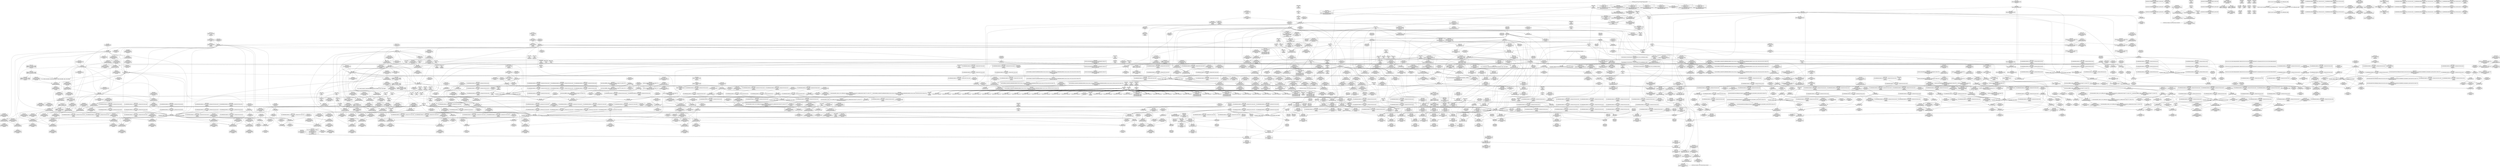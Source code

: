 digraph {
	CE0x52b7ec0 [shape=record,shape=Mrecord,label="{CE0x52b7ec0|rcu_read_unlock:_tmp9|include/linux/rcupdate.h,933|*SummSource*}"]
	CE0x52840c0 [shape=record,shape=Mrecord,label="{CE0x52840c0|__rcu_read_unlock:_entry|*SummSource*}"]
	CE0x5284c00 [shape=record,shape=Mrecord,label="{CE0x5284c00|__rcu_read_lock:_bb}"]
	CE0x528ba60 [shape=record,shape=Mrecord,label="{CE0x528ba60|i64_ptrtoint_(i8*_blockaddress(_rcu_lock_acquire,_%__here)_to_i64)|*Constant*}"]
	CE0x5248da0 [shape=record,shape=Mrecord,label="{CE0x5248da0|i64*_getelementptr_inbounds_(_13_x_i64_,_13_x_i64_*___llvm_gcov_ctr126,_i64_0,_i64_9)|*Constant*|*SummSource*}"]
	CE0x51d30d0 [shape=record,shape=Mrecord,label="{CE0x51d30d0|i32_0|*Constant*|*SummSink*}"]
	CE0x5253030 [shape=record,shape=Mrecord,label="{CE0x5253030|rcu_read_unlock:_entry|*SummSink*}"]
	CE0x525d140 [shape=record,shape=Mrecord,label="{CE0x525d140|8:_%struct.sock*,_:_SCME_27,28_}"]
	CE0x522f320 [shape=record,shape=Mrecord,label="{CE0x522f320|rcu_read_unlock:_tmp11|include/linux/rcupdate.h,933|*SummSource*}"]
	CE0x5285500 [shape=record,shape=Mrecord,label="{CE0x5285500|__preempt_count_add:_tmp5|./arch/x86/include/asm/preempt.h,72}"]
	CE0x524c010 [shape=record,shape=Mrecord,label="{CE0x524c010|task_sid:_tmp14|security/selinux/hooks.c,208}"]
	CE0x5221fa0 [shape=record,shape=Mrecord,label="{CE0x5221fa0|avc_has_perm:_entry|*SummSink*}"]
	CE0x520f5d0 [shape=record,shape=Mrecord,label="{CE0x520f5d0|_ret_i32_%retval.0,_!dbg_!27740|security/selinux/hooks.c,3977|*SummSource*}"]
	CE0x5269b60 [shape=record,shape=Mrecord,label="{CE0x5269b60|sock_has_perm:_tmp18|security/selinux/hooks.c,3977|*SummSink*}"]
	CE0x52ac3f0 [shape=record,shape=Mrecord,label="{CE0x52ac3f0|i64*_getelementptr_inbounds_(_11_x_i64_,_11_x_i64_*___llvm_gcov_ctr127,_i64_0,_i64_8)|*Constant*|*SummSource*}"]
	CE0x52ebb40 [shape=record,shape=Mrecord,label="{CE0x52ebb40|__rcu_read_unlock:_tmp7|include/linux/rcupdate.h,245|*SummSink*}"]
	CE0x529d840 [shape=record,shape=Mrecord,label="{CE0x529d840|rcu_read_unlock:_tmp3|*SummSink*}"]
	"CONST[source:1(input),value:2(dynamic)][purpose:{object}]"
	CE0x51d7750 [shape=record,shape=Mrecord,label="{CE0x51d7750|i64*_getelementptr_inbounds_(_2_x_i64_,_2_x_i64_*___llvm_gcov_ctr98,_i64_0,_i64_0)|*Constant*|*SummSink*}"]
	CE0x524f6a0 [shape=record,shape=Mrecord,label="{CE0x524f6a0|task_sid:_tmp26|security/selinux/hooks.c,208|*SummSource*}"]
	CE0x525fcb0 [shape=record,shape=Mrecord,label="{CE0x525fcb0|task_sid:_task|Function::task_sid&Arg::task::|*SummSource*}"]
	CE0x52fc6f0 [shape=record,shape=Mrecord,label="{CE0x52fc6f0|_call_void_mcount()_#3|*SummSink*}"]
	CE0x52bfb50 [shape=record,shape=Mrecord,label="{CE0x52bfb50|rcu_lock_acquire:_tmp1|*SummSink*}"]
	CE0x51d1d80 [shape=record,shape=Mrecord,label="{CE0x51d1d80|32:_%struct.sock*,_:_CRE_8,16_|*MultipleSource*|Function::selinux_socket_getsockname&Arg::sock::|security/selinux/hooks.c,4226}"]
	CE0x5278640 [shape=record,shape=Mrecord,label="{CE0x5278640|rcu_read_lock:_tmp8|include/linux/rcupdate.h,882|*SummSource*}"]
	CE0x52a0e10 [shape=record,shape=Mrecord,label="{CE0x52a0e10|rcu_lock_release:_tmp1|*SummSource*}"]
	CE0x52c8b40 [shape=record,shape=Mrecord,label="{CE0x52c8b40|rcu_lock_acquire:_tmp4|include/linux/rcupdate.h,418|*SummSink*}"]
	CE0x51f0b90 [shape=record,shape=Mrecord,label="{CE0x51f0b90|_call_void_mcount()_#3}"]
	CE0x53005e0 [shape=record,shape=Mrecord,label="{CE0x53005e0|i64*_getelementptr_inbounds_(_4_x_i64_,_4_x_i64_*___llvm_gcov_ctr133,_i64_0,_i64_1)|*Constant*|*SummSink*}"]
	CE0x524ca80 [shape=record,shape=Mrecord,label="{CE0x524ca80|task_sid:_tmp16|security/selinux/hooks.c,208}"]
	CE0x529a840 [shape=record,shape=Mrecord,label="{CE0x529a840|rcu_read_lock:_bb|*SummSource*}"]
	CE0x5284660 [shape=record,shape=Mrecord,label="{CE0x5284660|_ret_void,_!dbg_!27717|include/linux/rcupdate.h,245}"]
	CE0x52baad0 [shape=record,shape=Mrecord,label="{CE0x52baad0|GLOBAL:___preempt_count_add|*Constant*|*SummSink*}"]
	CE0x5254460 [shape=record,shape=Mrecord,label="{CE0x5254460|sock_has_perm:_tmp11|security/selinux/hooks.c,3970|*SummSink*}"]
	CE0x5266820 [shape=record,shape=Mrecord,label="{CE0x5266820|__preempt_count_add:_tmp3|*SummSource*}"]
	CE0x525d520 [shape=record,shape=Mrecord,label="{CE0x525d520|8:_%struct.sock*,_:_SCME_31,32_}"]
	CE0x52e9e60 [shape=record,shape=Mrecord,label="{CE0x52e9e60|GLOBAL:_lock_release|*Constant*|*SummSink*}"]
	CE0x5278f90 [shape=record,shape=Mrecord,label="{CE0x5278f90|rcu_read_lock:_tmp2|*SummSource*}"]
	CE0x52a1200 [shape=record,shape=Mrecord,label="{CE0x52a1200|rcu_read_lock:_if.then|*SummSource*}"]
	CE0x525adb0 [shape=record,shape=Mrecord,label="{CE0x525adb0|rcu_read_lock:_tmp12|include/linux/rcupdate.h,882|*SummSource*}"]
	CE0x51ffbf0 [shape=record,shape=Mrecord,label="{CE0x51ffbf0|rcu_read_unlock:_do.body|*SummSource*}"]
	CE0x526a0d0 [shape=record,shape=Mrecord,label="{CE0x526a0d0|sock_has_perm:_tmp19|security/selinux/hooks.c,3977}"]
	CE0x5279b20 [shape=record,shape=Mrecord,label="{CE0x5279b20|GLOBAL:_rcu_read_lock.__warned|Global_var:rcu_read_lock.__warned|*SummSink*}"]
	CE0x52adf90 [shape=record,shape=Mrecord,label="{CE0x52adf90|i64*_getelementptr_inbounds_(_11_x_i64_,_11_x_i64_*___llvm_gcov_ctr127,_i64_0,_i64_9)|*Constant*}"]
	CE0x51d4d00 [shape=record,shape=Mrecord,label="{CE0x51d4d00|selinux_socket_getsockname:_bb|*SummSource*}"]
	CE0x52792b0 [shape=record,shape=Mrecord,label="{CE0x52792b0|task_sid:_tmp5|security/selinux/hooks.c,208|*SummSink*}"]
	CE0x531ed80 [shape=record,shape=Mrecord,label="{CE0x531ed80|__preempt_count_add:_tmp1|*SummSource*}"]
	CE0x53243c0 [shape=record,shape=Mrecord,label="{CE0x53243c0|i64*_getelementptr_inbounds_(_4_x_i64_,_4_x_i64_*___llvm_gcov_ctr134,_i64_0,_i64_1)|*Constant*}"]
	CE0x5298d80 [shape=record,shape=Mrecord,label="{CE0x5298d80|__preempt_count_sub:_do.body}"]
	CE0x5284050 [shape=record,shape=Mrecord,label="{CE0x5284050|__rcu_read_unlock:_entry}"]
	CE0x51daf00 [shape=record,shape=Mrecord,label="{CE0x51daf00|get_current:_bb|*SummSink*}"]
	CE0x51e0f80 [shape=record,shape=Mrecord,label="{CE0x51e0f80|GLOBAL:_rcu_read_lock|*Constant*}"]
	CE0x527d370 [shape=record,shape=Mrecord,label="{CE0x527d370|task_sid:_tobool|security/selinux/hooks.c,208|*SummSink*}"]
	CE0x531fe10 [shape=record,shape=Mrecord,label="{CE0x531fe10|_call_void_asm_addl_$1,_%gs:$0_,_*m,ri,*m,_dirflag_,_fpsr_,_flags_(i32*___preempt_count,_i32_%sub,_i32*___preempt_count)_#3,_!dbg_!27717,_!srcloc_!27718|./arch/x86/include/asm/preempt.h,77}"]
	CE0x5274940 [shape=record,shape=Mrecord,label="{CE0x5274940|_call_void___rcu_read_lock()_#10,_!dbg_!27710|include/linux/rcupdate.h,879|*SummSource*}"]
	CE0x527ff60 [shape=record,shape=Mrecord,label="{CE0x527ff60|task_sid:_tmp12|security/selinux/hooks.c,208|*SummSource*}"]
	CE0x525e820 [shape=record,shape=Mrecord,label="{CE0x525e820|8:_%struct.sock*,_:_SCME_47,48_}"]
	CE0x51d2900 [shape=record,shape=Mrecord,label="{CE0x51d2900|sock_has_perm:_perms|Function::sock_has_perm&Arg::perms::|*SummSource*}"]
	CE0x524e890 [shape=record,shape=Mrecord,label="{CE0x524e890|task_sid:_tmp23|security/selinux/hooks.c,208|*SummSource*}"]
	CE0x525d650 [shape=record,shape=Mrecord,label="{CE0x525d650|8:_%struct.sock*,_:_SCME_32,33_}"]
	CE0x52b45f0 [shape=record,shape=Mrecord,label="{CE0x52b45f0|_call_void_asm_sideeffect_,_memory_,_dirflag_,_fpsr_,_flags_()_#3,_!dbg_!27714,_!srcloc_!27715|include/linux/rcupdate.h,239|*SummSink*}"]
	CE0x52bbd60 [shape=record,shape=Mrecord,label="{CE0x52bbd60|rcu_read_unlock:_do.end|*SummSink*}"]
	CE0x52ae190 [shape=record,shape=Mrecord,label="{CE0x52ae190|i64*_getelementptr_inbounds_(_11_x_i64_,_11_x_i64_*___llvm_gcov_ctr127,_i64_0,_i64_9)|*Constant*|*SummSink*}"]
	CE0x51e4820 [shape=record,shape=Mrecord,label="{CE0x51e4820|sock_has_perm:_sid|security/selinux/hooks.c,3969|*SummSink*}"]
	CE0x51e0690 [shape=record,shape=Mrecord,label="{CE0x51e0690|GLOBAL:___rcu_read_lock|*Constant*|*SummSink*}"]
	CE0x52c2630 [shape=record,shape=Mrecord,label="{CE0x52c2630|rcu_read_unlock:_tobool1|include/linux/rcupdate.h,933}"]
	CE0x531f380 [shape=record,shape=Mrecord,label="{CE0x531f380|i64_1|*Constant*}"]
	CE0x5262b70 [shape=record,shape=Mrecord,label="{CE0x5262b70|sock_has_perm:_cmp|security/selinux/hooks.c,3969}"]
	CE0x51d2590 [shape=record,shape=Mrecord,label="{CE0x51d2590|i64*_getelementptr_inbounds_(_2_x_i64_,_2_x_i64_*___llvm_gcov_ctr363,_i64_0,_i64_1)|*Constant*|*SummSink*}"]
	CE0x525e5c0 [shape=record,shape=Mrecord,label="{CE0x525e5c0|8:_%struct.sock*,_:_SCME_45,46_}"]
	CE0x5262cf0 [shape=record,shape=Mrecord,label="{CE0x5262cf0|sock_has_perm:_cmp|security/selinux/hooks.c,3969|*SummSource*}"]
	CE0x51e0360 [shape=record,shape=Mrecord,label="{CE0x51e0360|i64_1|*Constant*}"]
	CE0x525f850 [shape=record,shape=Mrecord,label="{CE0x525f850|GLOBAL:_task_sid|*Constant*|*SummSink*}"]
	CE0x525c140 [shape=record,shape=Mrecord,label="{CE0x525c140|sock_has_perm:_tmp20|security/selinux/hooks.c,3977|*SummSink*}"]
	CE0x51db930 [shape=record,shape=Mrecord,label="{CE0x51db930|avc_has_perm:_tsid|Function::avc_has_perm&Arg::tsid::|*SummSink*}"]
	CE0x5265f90 [shape=record,shape=Mrecord,label="{CE0x5265f90|sock_has_perm:_tmp5|security/selinux/hooks.c,3966|*SummSink*}"]
	CE0x5250af0 [shape=record,shape=Mrecord,label="{CE0x5250af0|task_sid:_tmp27|security/selinux/hooks.c,208|*SummSource*}"]
	CE0x5272300 [shape=record,shape=Mrecord,label="{CE0x5272300|task_sid:_tmp7|security/selinux/hooks.c,208|*SummSink*}"]
	CE0x524d9b0 [shape=record,shape=Mrecord,label="{CE0x524d9b0|task_sid:_tmp21|security/selinux/hooks.c,208}"]
	CE0x52ead10 [shape=record,shape=Mrecord,label="{CE0x52ead10|i64*_getelementptr_inbounds_(_4_x_i64_,_4_x_i64_*___llvm_gcov_ctr133,_i64_0,_i64_3)|*Constant*|*SummSink*}"]
	CE0x522f970 [shape=record,shape=Mrecord,label="{CE0x522f970|rcu_read_unlock:_tmp12|include/linux/rcupdate.h,933|*SummSink*}"]
	CE0x528acb0 [shape=record,shape=Mrecord,label="{CE0x528acb0|i32_2|*Constant*}"]
	CE0x5265640 [shape=record,shape=Mrecord,label="{CE0x5265640|sock_has_perm:_tmp3|security/selinux/hooks.c,3964|*SummSource*}"]
	CE0x526ad40 [shape=record,shape=Mrecord,label="{CE0x526ad40|i64*_getelementptr_inbounds_(_4_x_i64_,_4_x_i64_*___llvm_gcov_ctr130,_i64_0,_i64_2)|*Constant*}"]
	CE0x525f1a0 [shape=record,shape=Mrecord,label="{CE0x525f1a0|8:_%struct.sock*,_:_SCME_55,56_}"]
	CE0x51d2b80 [shape=record,shape=Mrecord,label="{CE0x51d2b80|_call_void_mcount()_#3|*SummSink*}"]
	CE0x521aa30 [shape=record,shape=Mrecord,label="{CE0x521aa30|_call_void_mcount()_#3|*SummSink*}"]
	CE0x521b7a0 [shape=record,shape=Mrecord,label="{CE0x521b7a0|i64*_getelementptr_inbounds_(_13_x_i64_,_13_x_i64_*___llvm_gcov_ctr126,_i64_0,_i64_1)|*Constant*|*SummSource*}"]
	CE0x524c110 [shape=record,shape=Mrecord,label="{CE0x524c110|task_sid:_tmp14|security/selinux/hooks.c,208|*SummSource*}"]
	CE0x5250370 [shape=record,shape=Mrecord,label="{CE0x5250370|i64*_getelementptr_inbounds_(_13_x_i64_,_13_x_i64_*___llvm_gcov_ctr126,_i64_0,_i64_12)|*Constant*}"]
	CE0x529c270 [shape=record,shape=Mrecord,label="{CE0x529c270|rcu_read_lock:_do.end}"]
	CE0x522f490 [shape=record,shape=Mrecord,label="{CE0x522f490|rcu_read_unlock:_tmp11|include/linux/rcupdate.h,933|*SummSink*}"]
	CE0x51f0c90 [shape=record,shape=Mrecord,label="{CE0x51f0c90|_call_void_mcount()_#3|*SummSource*}"]
	CE0x52c01a0 [shape=record,shape=Mrecord,label="{CE0x52c01a0|i64*_getelementptr_inbounds_(_4_x_i64_,_4_x_i64_*___llvm_gcov_ctr128,_i64_0,_i64_3)|*Constant*|*SummSource*}"]
	CE0x52ab8d0 [shape=record,shape=Mrecord,label="{CE0x52ab8d0|rcu_read_lock:_tmp15|include/linux/rcupdate.h,882|*SummSource*}"]
	CE0x525a8d0 [shape=record,shape=Mrecord,label="{CE0x525a8d0|rcu_read_lock:_tmp11|include/linux/rcupdate.h,882|*SummSource*}"]
	CE0x531ec30 [shape=record,shape=Mrecord,label="{CE0x531ec30|__rcu_read_unlock:_bb|*SummSource*}"]
	CE0x51deee0 [shape=record,shape=Mrecord,label="{CE0x51deee0|selinux_socket_getsockname:_tmp2|*SummSource*}"]
	CE0x52fc500 [shape=record,shape=Mrecord,label="{CE0x52fc500|COLLAPSED:_GCMRE___llvm_gcov_ctr129_internal_global_4_x_i64_zeroinitializer:_elem_0:default:}"]
	CE0x52ea640 [shape=record,shape=Mrecord,label="{CE0x52ea640|i64_ptrtoint_(i8*_blockaddress(_rcu_lock_release,_%__here)_to_i64)|*Constant*|*SummSink*}"]
	CE0x528e3b0 [shape=record,shape=Mrecord,label="{CE0x528e3b0|__preempt_count_add:_tmp7|./arch/x86/include/asm/preempt.h,73|*SummSource*}"]
	CE0x5257cb0 [shape=record,shape=Mrecord,label="{CE0x5257cb0|sock_has_perm:_tmp15|security/selinux/hooks.c,3974|*SummSink*}"]
	CE0x5259210 [shape=record,shape=Mrecord,label="{CE0x5259210|sock_has_perm:_tmp16|security/selinux/hooks.c,3976|*SummSink*}"]
	CE0x5249df0 [shape=record,shape=Mrecord,label="{CE0x5249df0|task_sid:_tmp18|security/selinux/hooks.c,208|*SummSource*}"]
	CE0x5269ce0 [shape=record,shape=Mrecord,label="{CE0x5269ce0|sock_has_perm:_tmp19|security/selinux/hooks.c,3977|*SummSink*}"]
	CE0x5274e60 [shape=record,shape=Mrecord,label="{CE0x5274e60|task_sid:_real_cred|security/selinux/hooks.c,208|*SummSource*}"]
	CE0x5204f00 [shape=record,shape=Mrecord,label="{CE0x5204f00|task_sid:_if.then}"]
	CE0x5278f20 [shape=record,shape=Mrecord,label="{CE0x5278f20|rcu_read_lock:_tmp2}"]
	CE0x525cdc0 [shape=record,shape=Mrecord,label="{CE0x525cdc0|8:_%struct.sock*,_:_SCME_25,26_}"]
	CE0x525f900 [shape=record,shape=Mrecord,label="{CE0x525f900|task_sid:_entry}"]
	CE0x525f2d0 [shape=record,shape=Mrecord,label="{CE0x525f2d0|i32_8|*Constant*}"]
	CE0x5252e10 [shape=record,shape=Mrecord,label="{CE0x5252e10|GLOBAL:_rcu_read_unlock|*Constant*|*SummSource*}"]
	CE0x5286890 [shape=record,shape=Mrecord,label="{CE0x5286890|rcu_lock_release:_indirectgoto|*SummSource*}"]
	CE0x52b9690 [shape=record,shape=Mrecord,label="{CE0x52b9690|rcu_read_unlock:_call|include/linux/rcupdate.h,933}"]
	CE0x5275750 [shape=record,shape=Mrecord,label="{CE0x5275750|task_sid:_tmp1|*SummSource*}"]
	CE0x5266c20 [shape=record,shape=Mrecord,label="{CE0x5266c20|i64*_getelementptr_inbounds_(_4_x_i64_,_4_x_i64_*___llvm_gcov_ctr135,_i64_0,_i64_1)|*Constant*}"]
	CE0x531bfa0 [shape=record,shape=Mrecord,label="{CE0x531bfa0|i64*_getelementptr_inbounds_(_4_x_i64_,_4_x_i64_*___llvm_gcov_ctr134,_i64_0,_i64_1)|*Constant*|*SummSource*}"]
	CE0x524bf10 [shape=record,shape=Mrecord,label="{CE0x524bf10|i64_6|*Constant*|*SummSink*}"]
	CE0x51f3b80 [shape=record,shape=Mrecord,label="{CE0x51f3b80|i64*_getelementptr_inbounds_(_2_x_i64_,_2_x_i64_*___llvm_gcov_ctr363,_i64_0,_i64_1)|*Constant*|*SummSource*}"]
	CE0x5268c40 [shape=record,shape=Mrecord,label="{CE0x5268c40|rcu_read_lock:_tmp7|include/linux/rcupdate.h,882|*SummSource*}"]
	CE0x527b3c0 [shape=record,shape=Mrecord,label="{CE0x527b3c0|i64*_getelementptr_inbounds_(_4_x_i64_,_4_x_i64_*___llvm_gcov_ctr134,_i64_0,_i64_2)|*Constant*|*SummSource*}"]
	CE0x525a4d0 [shape=record,shape=Mrecord,label="{CE0x525a4d0|rcu_read_lock:_tmp10|include/linux/rcupdate.h,882|*SummSink*}"]
	CE0x5282310 [shape=record,shape=Mrecord,label="{CE0x5282310|_call_void_rcu_lock_release(%struct.lockdep_map*_rcu_lock_map)_#10,_!dbg_!27733|include/linux/rcupdate.h,935|*SummSink*}"]
	CE0x52008e0 [shape=record,shape=Mrecord,label="{CE0x52008e0|task_sid:_tmp11|security/selinux/hooks.c,208|*SummSource*}"]
	CE0x529df00 [shape=record,shape=Mrecord,label="{CE0x529df00|GLOBAL:___llvm_gcov_ctr127|Global_var:__llvm_gcov_ctr127|*SummSink*}"]
	CE0x52b5590 [shape=record,shape=Mrecord,label="{CE0x52b5590|rcu_lock_acquire:_indirectgoto}"]
	CE0x5255ea0 [shape=record,shape=Mrecord,label="{CE0x5255ea0|avc_has_perm:_entry|*SummSource*}"]
	CE0x528c6f0 [shape=record,shape=Mrecord,label="{CE0x528c6f0|rcu_lock_acquire:_tmp7|*SummSink*}"]
	CE0x51da3a0 [shape=record,shape=Mrecord,label="{CE0x51da3a0|sock_has_perm:_if.then|*SummSource*}"]
	CE0x52c0400 [shape=record,shape=Mrecord,label="{CE0x52c0400|rcu_read_unlock:_if.end}"]
	CE0x5272db0 [shape=record,shape=Mrecord,label="{CE0x5272db0|i64*_getelementptr_inbounds_(_2_x_i64_,_2_x_i64_*___llvm_gcov_ctr131,_i64_0,_i64_1)|*Constant*|*SummSource*}"]
	CE0x52f0bf0 [shape=record,shape=Mrecord,label="{CE0x52f0bf0|__preempt_count_add:_do.body}"]
	CE0x52f9d60 [shape=record,shape=Mrecord,label="{CE0x52f9d60|__preempt_count_add:_tmp1|*SummSink*}"]
	CE0x52c0d50 [shape=record,shape=Mrecord,label="{CE0x52c0d50|rcu_read_unlock:_tmp7|include/linux/rcupdate.h,933|*SummSource*}"]
	CE0x5276d00 [shape=record,shape=Mrecord,label="{CE0x5276d00|__preempt_count_add:_entry|*SummSink*}"]
	CE0x5320a70 [shape=record,shape=Mrecord,label="{CE0x5320a70|__preempt_count_sub:_tmp1|*SummSource*}"]
	CE0x51d5900 [shape=record,shape=Mrecord,label="{CE0x51d5900|rcu_read_unlock:_tmp1|*SummSource*}"]
	CE0x521df10 [shape=record,shape=Mrecord,label="{CE0x521df10|sock_has_perm:_tmp13|security/selinux/hooks.c,3972|*SummSource*}"]
	CE0x51de4c0 [shape=record,shape=Mrecord,label="{CE0x51de4c0|sock_has_perm:_tmp1|*SummSource*}"]
	CE0x528c5f0 [shape=record,shape=Mrecord,label="{CE0x528c5f0|rcu_lock_acquire:_tmp7|*SummSource*}"]
	CE0x5275a90 [shape=record,shape=Mrecord,label="{CE0x5275a90|_call_void_rcu_lock_acquire(%struct.lockdep_map*_rcu_lock_map)_#10,_!dbg_!27711|include/linux/rcupdate.h,881}"]
	CE0x52225d0 [shape=record,shape=Mrecord,label="{CE0x52225d0|rcu_read_lock:_tobool1|include/linux/rcupdate.h,882|*SummSource*}"]
	CE0x524aa90 [shape=record,shape=Mrecord,label="{CE0x524aa90|i8_1|*Constant*|*SummSink*}"]
	CE0x52615c0 [shape=record,shape=Mrecord,label="{CE0x52615c0|sock_has_perm:_call|security/selinux/hooks.c,3967|*SummSink*}"]
	CE0x5274430 [shape=record,shape=Mrecord,label="{CE0x5274430|task_sid:_tobool1|security/selinux/hooks.c,208|*SummSink*}"]
	CE0x5264db0 [shape=record,shape=Mrecord,label="{CE0x5264db0|i64*_getelementptr_inbounds_(_6_x_i64_,_6_x_i64_*___llvm_gcov_ctr327,_i64_0,_i64_4)|*Constant*|*SummSink*}"]
	CE0x527ca00 [shape=record,shape=Mrecord,label="{CE0x527ca00|i64_2|*Constant*}"]
	CE0x52a0ae0 [shape=record,shape=Mrecord,label="{CE0x52a0ae0|__rcu_read_unlock:_tmp4|include/linux/rcupdate.h,244}"]
	CE0x529e1a0 [shape=record,shape=Mrecord,label="{CE0x529e1a0|rcu_read_lock:_tmp5|include/linux/rcupdate.h,882}"]
	CE0x5247ae0 [shape=record,shape=Mrecord,label="{CE0x5247ae0|sock_has_perm:_tmp2|*LoadInst*|security/selinux/hooks.c,3964|*SummSink*}"]
	CE0x52543f0 [shape=record,shape=Mrecord,label="{CE0x52543f0|sock_has_perm:_tmp11|security/selinux/hooks.c,3970|*SummSource*}"]
	CE0x525a0b0 [shape=record,shape=Mrecord,label="{CE0x525a0b0|i32_(i32,_i32,_i16,_i32,_%struct.common_audit_data*)*_bitcast_(i32_(i32,_i32,_i16,_i32,_%struct.common_audit_data.495*)*_avc_has_perm_to_i32_(i32,_i32,_i16,_i32,_%struct.common_audit_data*)*)|*Constant*|*SummSink*}"]
	CE0x526fec0 [shape=record,shape=Mrecord,label="{CE0x526fec0|task_sid:_tmp8|security/selinux/hooks.c,208|*SummSink*}"]
	CE0x521b1d0 [shape=record,shape=Mrecord,label="{CE0x521b1d0|__rcu_read_lock:_entry}"]
	CE0x5208920 [shape=record,shape=Mrecord,label="{CE0x5208920|GLOBAL:_current_task|Global_var:current_task|*SummSource*}"]
	CE0x52196f0 [shape=record,shape=Mrecord,label="{CE0x52196f0|get_current:_tmp|*SummSink*}"]
	CE0x5274c50 [shape=record,shape=Mrecord,label="{CE0x5274c50|_call_void___rcu_read_lock()_#10,_!dbg_!27710|include/linux/rcupdate.h,879}"]
	CE0x51d91c0 [shape=record,shape=Mrecord,label="{CE0x51d91c0|cred_sid:_tmp4|*LoadInst*|security/selinux/hooks.c,196|*SummSource*}"]
	CE0x52af070 [shape=record,shape=Mrecord,label="{CE0x52af070|rcu_read_lock:_tmp18|include/linux/rcupdate.h,882|*SummSource*}"]
	CE0x530a440 [shape=record,shape=Mrecord,label="{CE0x530a440|i64*_getelementptr_inbounds_(_4_x_i64_,_4_x_i64_*___llvm_gcov_ctr135,_i64_0,_i64_3)|*Constant*}"]
	CE0x51d4150 [shape=record,shape=Mrecord,label="{CE0x51d4150|selinux_socket_getsockname:_sk|security/selinux/hooks.c,4226|*SummSink*}"]
	CE0x5270fa0 [shape=record,shape=Mrecord,label="{CE0x5270fa0|i64*_getelementptr_inbounds_(_11_x_i64_,_11_x_i64_*___llvm_gcov_ctr127,_i64_0,_i64_0)|*Constant*|*SummSource*}"]
	CE0x525e6f0 [shape=record,shape=Mrecord,label="{CE0x525e6f0|8:_%struct.sock*,_:_SCME_46,47_}"]
	CE0x52abdb0 [shape=record,shape=Mrecord,label="{CE0x52abdb0|rcu_read_lock:_tmp16|include/linux/rcupdate.h,882|*SummSource*}"]
	CE0x5251a50 [shape=record,shape=Mrecord,label="{CE0x5251a50|GLOBAL:_cred_sid|*Constant*|*SummSink*}"]
	CE0x52e9380 [shape=record,shape=Mrecord,label="{CE0x52e9380|__rcu_read_lock:_do.end|*SummSink*}"]
	CE0x5276bf0 [shape=record,shape=Mrecord,label="{CE0x5276bf0|__preempt_count_add:_entry|*SummSource*}"]
	CE0x524dc30 [shape=record,shape=Mrecord,label="{CE0x524dc30|task_sid:_tmp21|security/selinux/hooks.c,208|*SummSink*}"]
	CE0x525cfc0 [shape=record,shape=Mrecord,label="{CE0x525cfc0|8:_%struct.sock*,_:_SCME_26,27_}"]
	CE0x5258740 [shape=record,shape=Mrecord,label="{CE0x5258740|sock_has_perm:_sid5|security/selinux/hooks.c,3976|*SummSource*}"]
	CE0x5293050 [shape=record,shape=Mrecord,label="{CE0x5293050|GLOBAL:___preempt_count|Global_var:__preempt_count|*SummSource*}"]
	CE0x5301890 [shape=record,shape=Mrecord,label="{CE0x5301890|_call_void_mcount()_#3}"]
	CE0x51dd4f0 [shape=record,shape=Mrecord,label="{CE0x51dd4f0|get_current:_tmp4|./arch/x86/include/asm/current.h,14|*SummSource*}"]
	CE0x52ef520 [shape=record,shape=Mrecord,label="{CE0x52ef520|__rcu_read_unlock:_tmp5|include/linux/rcupdate.h,244}"]
	CE0x525bbd0 [shape=record,shape=Mrecord,label="{CE0x525bbd0|8:_%struct.sock*,_:_SCME_0,4_|*MultipleSource*|security/selinux/hooks.c, 3966|security/selinux/hooks.c,3966|security/selinux/hooks.c,3966}"]
	CE0x51d2040 [shape=record,shape=Mrecord,label="{CE0x51d2040|selinux_socket_getsockname:_tmp1|*SummSource*}"]
	CE0x6cda120 [shape=record,shape=Mrecord,label="{CE0x6cda120|GLOBAL:_sock_has_perm|*Constant*|*SummSource*}"]
	CE0x52b12a0 [shape=record,shape=Mrecord,label="{CE0x52b12a0|rcu_read_lock:_tmp21|include/linux/rcupdate.h,884|*SummSink*}"]
	CE0x528bba0 [shape=record,shape=Mrecord,label="{CE0x528bba0|i64_ptrtoint_(i8*_blockaddress(_rcu_lock_acquire,_%__here)_to_i64)|*Constant*|*SummSource*}"]
	CE0x5283510 [shape=record,shape=Mrecord,label="{CE0x5283510|_ret_void,_!dbg_!27717|include/linux/rcupdate.h,424}"]
	CE0x521b730 [shape=record,shape=Mrecord,label="{CE0x521b730|i64*_getelementptr_inbounds_(_13_x_i64_,_13_x_i64_*___llvm_gcov_ctr126,_i64_0,_i64_1)|*Constant*}"]
	CE0x5291bc0 [shape=record,shape=Mrecord,label="{CE0x5291bc0|__preempt_count_add:_tmp2|*SummSink*}"]
	CE0x52721f0 [shape=record,shape=Mrecord,label="{CE0x52721f0|task_sid:_tmp6|security/selinux/hooks.c,208|*SummSink*}"]
	CE0x5268ff0 [shape=record,shape=Mrecord,label="{CE0x5268ff0|i64*_getelementptr_inbounds_(_6_x_i64_,_6_x_i64_*___llvm_gcov_ctr327,_i64_0,_i64_5)|*Constant*|*SummSink*}"]
	CE0x527d440 [shape=record,shape=Mrecord,label="{CE0x527d440|GLOBAL:___llvm_gcov_ctr126|Global_var:__llvm_gcov_ctr126|*SummSource*}"]
	CE0x52737c0 [shape=record,shape=Mrecord,label="{CE0x52737c0|_call_void_mcount()_#3}"]
	CE0x5268e40 [shape=record,shape=Mrecord,label="{CE0x5268e40|_ret_i32_%retval.0,_!dbg_!27728|security/selinux/avc.c,775|*SummSink*}"]
	CE0x531c8e0 [shape=record,shape=Mrecord,label="{CE0x531c8e0|__rcu_read_unlock:_tmp3|*SummSource*}"]
	CE0x51ed410 [shape=record,shape=Mrecord,label="{CE0x51ed410|sock_has_perm:_sk_security|security/selinux/hooks.c,3964|*SummSource*}"]
	CE0x51d51b0 [shape=record,shape=Mrecord,label="{CE0x51d51b0|i64*_getelementptr_inbounds_(_6_x_i64_,_6_x_i64_*___llvm_gcov_ctr327,_i64_0,_i64_0)|*Constant*|*SummSink*}"]
	CE0x51e3af0 [shape=record,shape=Mrecord,label="{CE0x51e3af0|_call_void_lock_release(%struct.lockdep_map*_%map,_i32_1,_i64_ptrtoint_(i8*_blockaddress(_rcu_lock_release,_%__here)_to_i64))_#10,_!dbg_!27716|include/linux/rcupdate.h,423|*SummSink*}"]
	CE0x5257e70 [shape=record,shape=Mrecord,label="{CE0x5257e70|sock_has_perm:_sk4|security/selinux/hooks.c,3974}"]
	CE0x5277690 [shape=record,shape=Mrecord,label="{CE0x5277690|rcu_read_lock:_do.body|*SummSource*}"]
	CE0x5273250 [shape=record,shape=Mrecord,label="{CE0x5273250|task_sid:_do.end}"]
	CE0x52b7160 [shape=record,shape=Mrecord,label="{CE0x52b7160|_call_void_lock_acquire(%struct.lockdep_map*_%map,_i32_0,_i32_0,_i32_2,_i32_0,_%struct.lockdep_map*_null,_i64_ptrtoint_(i8*_blockaddress(_rcu_lock_acquire,_%__here)_to_i64))_#10,_!dbg_!27716|include/linux/rcupdate.h,418|*SummSink*}"]
	CE0x52085b0 [shape=record,shape=Mrecord,label="{CE0x52085b0|COLLAPSED:_GCMRE_current_task_external_global_%struct.task_struct*:_elem_0:default:}"]
	CE0x5252c40 [shape=record,shape=Mrecord,label="{CE0x5252c40|GLOBAL:_rcu_read_unlock|*Constant*|*SummSink*}"]
	CE0x52fccf0 [shape=record,shape=Mrecord,label="{CE0x52fccf0|__preempt_count_sub:_tmp3|*SummSink*}"]
	CE0x53236a0 [shape=record,shape=Mrecord,label="{CE0x53236a0|__preempt_count_sub:_tmp3|*SummSource*}"]
	CE0x528bd00 [shape=record,shape=Mrecord,label="{CE0x528bd00|i64_ptrtoint_(i8*_blockaddress(_rcu_lock_acquire,_%__here)_to_i64)|*Constant*|*SummSink*}"]
	CE0x52eee10 [shape=record,shape=Mrecord,label="{CE0x52eee10|rcu_lock_release:_tmp7}"]
	CE0x52799b0 [shape=record,shape=Mrecord,label="{CE0x52799b0|GLOBAL:_rcu_read_lock.__warned|Global_var:rcu_read_lock.__warned|*SummSource*}"]
	CE0x528a5e0 [shape=record,shape=Mrecord,label="{CE0x528a5e0|i64*_getelementptr_inbounds_(_4_x_i64_,_4_x_i64_*___llvm_gcov_ctr133,_i64_0,_i64_2)|*Constant*|*SummSource*}"]
	CE0x529aec0 [shape=record,shape=Mrecord,label="{CE0x529aec0|_ret_void,_!dbg_!27717|include/linux/rcupdate.h,419}"]
	CE0x52b8c80 [shape=record,shape=Mrecord,label="{CE0x52b8c80|i64*_getelementptr_inbounds_(_11_x_i64_,_11_x_i64_*___llvm_gcov_ctr132,_i64_0,_i64_0)|*Constant*}"]
	CE0x529bb20 [shape=record,shape=Mrecord,label="{CE0x529bb20|GLOBAL:_rcu_lock_acquire|*Constant*}"]
	CE0x52eab80 [shape=record,shape=Mrecord,label="{CE0x52eab80|i64*_getelementptr_inbounds_(_4_x_i64_,_4_x_i64_*___llvm_gcov_ctr133,_i64_0,_i64_3)|*Constant*|*SummSource*}"]
	CE0x5222130 [shape=record,shape=Mrecord,label="{CE0x5222130|rcu_read_lock:_tmp8|include/linux/rcupdate.h,882|*SummSink*}"]
	CE0x521d300 [shape=record,shape=Mrecord,label="{CE0x521d300|COLLAPSED:_GCMRE___llvm_gcov_ctr127_internal_global_11_x_i64_zeroinitializer:_elem_0:default:}"]
	CE0x52b6970 [shape=record,shape=Mrecord,label="{CE0x52b6970|__preempt_count_add:_val|Function::__preempt_count_add&Arg::val::}"]
	CE0x5250950 [shape=record,shape=Mrecord,label="{CE0x5250950|task_sid:_tmp27|security/selinux/hooks.c,208}"]
	CE0x52ef200 [shape=record,shape=Mrecord,label="{CE0x52ef200|i8*_undef|*Constant*}"]
	CE0x52e98c0 [shape=record,shape=Mrecord,label="{CE0x52e98c0|COLLAPSED:_GCMRE___llvm_gcov_ctr130_internal_global_4_x_i64_zeroinitializer:_elem_0:default:}"]
	CE0x52495b0 [shape=record,shape=Mrecord,label="{CE0x52495b0|task_sid:_tmp20|security/selinux/hooks.c,208|*SummSource*}"]
	CE0x524af60 [shape=record,shape=Mrecord,label="{CE0x524af60|_call_void_lockdep_rcu_suspicious(i8*_getelementptr_inbounds_(_25_x_i8_,_25_x_i8_*_.str3,_i32_0,_i32_0),_i32_208,_i8*_getelementptr_inbounds_(_41_x_i8_,_41_x_i8_*_.str44,_i32_0,_i32_0))_#10,_!dbg_!27732|security/selinux/hooks.c,208|*SummSink*}"]
	CE0x5265ad0 [shape=record,shape=Mrecord,label="{CE0x5265ad0|sock_has_perm:_tmp4|security/selinux/hooks.c,3966|*SummSink*}"]
	CE0x52989a0 [shape=record,shape=Mrecord,label="{CE0x52989a0|__preempt_count_sub:_tmp2|*SummSink*}"]
	CE0x5300430 [shape=record,shape=Mrecord,label="{CE0x5300430|rcu_lock_acquire:_tmp6}"]
	CE0x529b180 [shape=record,shape=Mrecord,label="{CE0x529b180|rcu_read_lock:_call|include/linux/rcupdate.h,882|*SummSource*}"]
	CE0x5252920 [shape=record,shape=Mrecord,label="{CE0x5252920|_call_void_rcu_read_unlock()_#10,_!dbg_!27748|security/selinux/hooks.c,209|*SummSource*}"]
	CE0x5285b50 [shape=record,shape=Mrecord,label="{CE0x5285b50|rcu_lock_acquire:_tmp4|include/linux/rcupdate.h,418}"]
	CE0x51fa0b0 [shape=record,shape=Mrecord,label="{CE0x51fa0b0|selinux_socket_getsockname:_tmp4|*LoadInst*|security/selinux/hooks.c,4226}"]
	CE0x528b8f0 [shape=record,shape=Mrecord,label="{CE0x528b8f0|i64*_getelementptr_inbounds_(_4_x_i64_,_4_x_i64_*___llvm_gcov_ctr128,_i64_0,_i64_1)|*Constant*}"]
	CE0x51ffec0 [shape=record,shape=Mrecord,label="{CE0x51ffec0|GLOBAL:_rcu_read_lock|*Constant*|*SummSource*}"]
	CE0x5248fc0 [shape=record,shape=Mrecord,label="{CE0x5248fc0|i64*_getelementptr_inbounds_(_13_x_i64_,_13_x_i64_*___llvm_gcov_ctr126,_i64_0,_i64_9)|*Constant*|*SummSink*}"]
	CE0x529d410 [shape=record,shape=Mrecord,label="{CE0x529d410|GLOBAL:___llvm_gcov_ctr127|Global_var:__llvm_gcov_ctr127}"]
	CE0x52b8ff0 [shape=record,shape=Mrecord,label="{CE0x52b8ff0|_call_void_lock_acquire(%struct.lockdep_map*_%map,_i32_0,_i32_0,_i32_2,_i32_0,_%struct.lockdep_map*_null,_i64_ptrtoint_(i8*_blockaddress(_rcu_lock_acquire,_%__here)_to_i64))_#10,_!dbg_!27716|include/linux/rcupdate.h,418}"]
	CE0x5322cd0 [shape=record,shape=Mrecord,label="{CE0x5322cd0|i64*_getelementptr_inbounds_(_4_x_i64_,_4_x_i64_*___llvm_gcov_ctr129,_i64_0,_i64_3)|*Constant*|*SummSink*}"]
	CE0x524aeb0 [shape=record,shape=Mrecord,label="{CE0x524aeb0|_call_void_lockdep_rcu_suspicious(i8*_getelementptr_inbounds_(_25_x_i8_,_25_x_i8_*_.str3,_i32_0,_i32_0),_i32_208,_i8*_getelementptr_inbounds_(_41_x_i8_,_41_x_i8_*_.str44,_i32_0,_i32_0))_#10,_!dbg_!27732|security/selinux/hooks.c,208|*SummSource*}"]
	CE0x522f180 [shape=record,shape=Mrecord,label="{CE0x522f180|i64_7|*Constant*}"]
	CE0x52663c0 [shape=record,shape=Mrecord,label="{CE0x52663c0|i8_0|*Constant*|*SummSink*}"]
	CE0x525bdf0 [shape=record,shape=Mrecord,label="{CE0x525bdf0|sock_has_perm:_tmp10|security/selinux/hooks.c,3969|*SummSink*}"]
	CE0x525d780 [shape=record,shape=Mrecord,label="{CE0x525d780|8:_%struct.sock*,_:_SCME_33,34_}"]
	CE0x525ea80 [shape=record,shape=Mrecord,label="{CE0x525ea80|8:_%struct.sock*,_:_SCME_49,50_}"]
	CE0x5291640 [shape=record,shape=Mrecord,label="{CE0x5291640|i64*_getelementptr_inbounds_(_4_x_i64_,_4_x_i64_*___llvm_gcov_ctr129,_i64_0,_i64_2)|*Constant*}"]
	CE0x51d9830 [shape=record,shape=Mrecord,label="{CE0x51d9830|_call_void_mcount()_#3|*SummSink*}"]
	CE0x5251c30 [shape=record,shape=Mrecord,label="{CE0x5251c30|cred_sid:_entry|*SummSource*}"]
	CE0x5299860 [shape=record,shape=Mrecord,label="{CE0x5299860|rcu_read_lock:_land.lhs.true2|*SummSink*}"]
	CE0x5250640 [shape=record,shape=Mrecord,label="{CE0x5250640|i64*_getelementptr_inbounds_(_13_x_i64_,_13_x_i64_*___llvm_gcov_ctr126,_i64_0,_i64_12)|*Constant*|*SummSource*}"]
	CE0x5281320 [shape=record,shape=Mrecord,label="{CE0x5281320|i64_7|*Constant*}"]
	CE0x52c4180 [shape=record,shape=Mrecord,label="{CE0x52c4180|rcu_read_unlock:_tmp16|include/linux/rcupdate.h,933}"]
	CE0x52807c0 [shape=record,shape=Mrecord,label="{CE0x52807c0|task_sid:_call3|security/selinux/hooks.c,208}"]
	CE0x52c0700 [shape=record,shape=Mrecord,label="{CE0x52c0700|rcu_read_unlock:_if.then}"]
	CE0x529ebe0 [shape=record,shape=Mrecord,label="{CE0x529ebe0|_call_void_mcount()_#3}"]
	CE0x52b7030 [shape=record,shape=Mrecord,label="{CE0x52b7030|_call_void_lock_acquire(%struct.lockdep_map*_%map,_i32_0,_i32_0,_i32_2,_i32_0,_%struct.lockdep_map*_null,_i64_ptrtoint_(i8*_blockaddress(_rcu_lock_acquire,_%__here)_to_i64))_#10,_!dbg_!27716|include/linux/rcupdate.h,418|*SummSource*}"]
	CE0x51f39a0 [shape=record,shape=Mrecord,label="{CE0x51f39a0|selinux_socket_getsockname:_tmp3|*SummSink*}"]
	CE0x51ed6f0 [shape=record,shape=Mrecord,label="{CE0x51ed6f0|GLOBAL:_current_task|Global_var:current_task}"]
	CE0x51ede50 [shape=record,shape=Mrecord,label="{CE0x51ede50|sock_has_perm:_tmp}"]
	CE0x527e420 [shape=record,shape=Mrecord,label="{CE0x527e420|i64_3|*Constant*|*SummSource*}"]
	CE0x527ca70 [shape=record,shape=Mrecord,label="{CE0x527ca70|task_sid:_tmp5|security/selinux/hooks.c,208}"]
	CE0x52c3f40 [shape=record,shape=Mrecord,label="{CE0x52c3f40|rcu_read_unlock:_tmp15|include/linux/rcupdate.h,933|*SummSink*}"]
	CE0x52abf20 [shape=record,shape=Mrecord,label="{CE0x52abf20|rcu_read_lock:_tmp16|include/linux/rcupdate.h,882|*SummSink*}"]
	CE0x527dcc0 [shape=record,shape=Mrecord,label="{CE0x527dcc0|task_sid:_land.lhs.true}"]
	CE0x526f530 [shape=record,shape=Mrecord,label="{CE0x526f530|i32_77|*Constant*}"]
	CE0x52b5910 [shape=record,shape=Mrecord,label="{CE0x52b5910|rcu_read_unlock:_call3|include/linux/rcupdate.h,933}"]
	CE0x5211ac0 [shape=record,shape=Mrecord,label="{CE0x5211ac0|i32_16|*Constant*}"]
	CE0x5251920 [shape=record,shape=Mrecord,label="{CE0x5251920|GLOBAL:_cred_sid|*Constant*|*SummSource*}"]
	CE0x52b0210 [shape=record,shape=Mrecord,label="{CE0x52b0210|rcu_read_lock:_tmp19|include/linux/rcupdate.h,882|*SummSource*}"]
	CE0x5284c70 [shape=record,shape=Mrecord,label="{CE0x5284c70|__rcu_read_lock:_bb|*SummSource*}"]
	CE0x5203c00 [shape=record,shape=Mrecord,label="{CE0x5203c00|%struct.task_struct*_(%struct.task_struct**)*_asm_movq_%gs:$_1:P_,$0_,_r,im,_dirflag_,_fpsr_,_flags_|*SummSource*}"]
	CE0x51d6eb0 [shape=record,shape=Mrecord,label="{CE0x51d6eb0|selinux_socket_getsockname:_entry|*SummSink*}"]
	CE0x51d9050 [shape=record,shape=Mrecord,label="{CE0x51d9050|i32_22|*Constant*|*SummSink*}"]
	CE0x51f4ef0 [shape=record,shape=Mrecord,label="{CE0x51f4ef0|_call_void_rcu_read_lock()_#10,_!dbg_!27712|security/selinux/hooks.c,207|*SummSource*}"]
	CE0x51d4ee0 [shape=record,shape=Mrecord,label="{CE0x51d4ee0|COLLAPSED:_GCMRE___llvm_gcov_ctr327_internal_global_6_x_i64_zeroinitializer:_elem_0:default:}"]
	CE0x52531b0 [shape=record,shape=Mrecord,label="{CE0x52531b0|_ret_void,_!dbg_!27735|include/linux/rcupdate.h,938|*SummSink*}"]
	CE0x529fcb0 [shape=record,shape=Mrecord,label="{CE0x529fcb0|rcu_read_lock:_tmp4|include/linux/rcupdate.h,882|*SummSource*}"]
	CE0x5263cf0 [shape=record,shape=Mrecord,label="{CE0x5263cf0|i64_0|*Constant*|*SummSink*}"]
	CE0x52b1230 [shape=record,shape=Mrecord,label="{CE0x52b1230|i64*_getelementptr_inbounds_(_11_x_i64_,_11_x_i64_*___llvm_gcov_ctr127,_i64_0,_i64_10)|*Constant*|*SummSink*}"]
	CE0x527db30 [shape=record,shape=Mrecord,label="{CE0x527db30|task_sid:_do.end6|*SummSink*}"]
	CE0x527deb0 [shape=record,shape=Mrecord,label="{CE0x527deb0|i64*_getelementptr_inbounds_(_2_x_i64_,_2_x_i64_*___llvm_gcov_ctr131,_i64_0,_i64_0)|*Constant*}"]
	CE0x52fefe0 [shape=record,shape=Mrecord,label="{CE0x52fefe0|rcu_lock_release:_tmp4|include/linux/rcupdate.h,423}"]
	CE0x52523e0 [shape=record,shape=Mrecord,label="{CE0x52523e0|_ret_i32_%tmp6,_!dbg_!27716|security/selinux/hooks.c,197|*SummSource*}"]
	CE0x52b0280 [shape=record,shape=Mrecord,label="{CE0x52b0280|rcu_read_lock:_tmp19|include/linux/rcupdate.h,882|*SummSink*}"]
	CE0x521c600 [shape=record,shape=Mrecord,label="{CE0x521c600|task_sid:_do.body5|*SummSource*}"]
	CE0x52857f0 [shape=record,shape=Mrecord,label="{CE0x52857f0|rcu_lock_acquire:___here|*SummSource*}"]
	CE0x5285680 [shape=record,shape=Mrecord,label="{CE0x5285680|__preempt_count_add:_tmp5|./arch/x86/include/asm/preempt.h,72|*SummSource*}"]
	CE0x52ab7a0 [shape=record,shape=Mrecord,label="{CE0x52ab7a0|rcu_read_lock:_tmp15|include/linux/rcupdate.h,882}"]
	CE0x525ac80 [shape=record,shape=Mrecord,label="{CE0x525ac80|rcu_read_lock:_tmp12|include/linux/rcupdate.h,882}"]
	CE0x51cc6f0 [shape=record,shape=Mrecord,label="{CE0x51cc6f0|sock_has_perm:_sk|Function::sock_has_perm&Arg::sk::|*SummSource*}"]
	CE0x51f0b20 [shape=record,shape=Mrecord,label="{CE0x51f0b20|get_current:_tmp|*SummSource*}"]
	CE0x52a8aa0 [shape=record,shape=Mrecord,label="{CE0x52a8aa0|rcu_read_lock:_call3|include/linux/rcupdate.h,882}"]
	CE0x52c7970 [shape=record,shape=Mrecord,label="{CE0x52c7970|_call_void_lockdep_rcu_suspicious(i8*_getelementptr_inbounds_(_25_x_i8_,_25_x_i8_*_.str45,_i32_0,_i32_0),_i32_934,_i8*_getelementptr_inbounds_(_44_x_i8_,_44_x_i8_*_.str47,_i32_0,_i32_0))_#10,_!dbg_!27726|include/linux/rcupdate.h,933|*SummSource*}"]
	CE0x52657d0 [shape=record,shape=Mrecord,label="{CE0x52657d0|sock_has_perm:_tmp3|security/selinux/hooks.c,3964|*SummSink*}"]
	CE0x5274500 [shape=record,shape=Mrecord,label="{CE0x5274500|i64*_getelementptr_inbounds_(_13_x_i64_,_13_x_i64_*___llvm_gcov_ctr126,_i64_0,_i64_8)|*Constant*|*SummSink*}"]
	CE0x529b060 [shape=record,shape=Mrecord,label="{CE0x529b060|_ret_void,_!dbg_!27717|include/linux/rcupdate.h,419|*SummSource*}"]
	CE0x5257820 [shape=record,shape=Mrecord,label="{CE0x5257820|sock_has_perm:_net3|security/selinux/hooks.c,3974|*SummSink*}"]
	CE0x52f0920 [shape=record,shape=Mrecord,label="{CE0x52f0920|__rcu_read_unlock:_tmp7|include/linux/rcupdate.h,245|*SummSource*}"]
	CE0x52b2d20 [shape=record,shape=Mrecord,label="{CE0x52b2d20|__rcu_read_lock:_tmp3|*SummSource*}"]
	CE0x51e5af0 [shape=record,shape=Mrecord,label="{CE0x51e5af0|i32_59|*Constant*|*SummSink*}"]
	CE0x52b03f0 [shape=record,shape=Mrecord,label="{CE0x52b03f0|rcu_read_lock:_tmp21|include/linux/rcupdate.h,884|*SummSource*}"]
	CE0x5270b10 [shape=record,shape=Mrecord,label="{CE0x5270b10|cred_sid:_sid|security/selinux/hooks.c,197}"]
	CE0x52bd160 [shape=record,shape=Mrecord,label="{CE0x52bd160|rcu_lock_release:_tmp|*SummSink*}"]
	CE0x5267b00 [shape=record,shape=Mrecord,label="{CE0x5267b00|__preempt_count_sub:_do.body|*SummSource*}"]
	CE0x52fca20 [shape=record,shape=Mrecord,label="{CE0x52fca20|__preempt_count_add:_tmp4|./arch/x86/include/asm/preempt.h,72|*SummSource*}"]
	CE0x525ff30 [shape=record,shape=Mrecord,label="{CE0x525ff30|_ret_i32_%call7,_!dbg_!27749|security/selinux/hooks.c,210}"]
	CE0x5284a90 [shape=record,shape=Mrecord,label="{CE0x5284a90|_ret_void,_!dbg_!27717|include/linux/rcupdate.h,245|*SummSource*}"]
	CE0x52c5430 [shape=record,shape=Mrecord,label="{CE0x52c5430|i64*_getelementptr_inbounds_(_11_x_i64_,_11_x_i64_*___llvm_gcov_ctr132,_i64_0,_i64_9)|*Constant*}"]
	CE0x52ab1f0 [shape=record,shape=Mrecord,label="{CE0x52ab1f0|rcu_read_lock:_tmp14|include/linux/rcupdate.h,882}"]
	CE0x51d3180 [shape=record,shape=Mrecord,label="{CE0x51d3180|GLOBAL:_get_current|*Constant*|*SummSource*}"]
	CE0x5294a80 [shape=record,shape=Mrecord,label="{CE0x5294a80|__rcu_read_unlock:_do.body|*SummSink*}"]
	CE0x52f2ab0 [shape=record,shape=Mrecord,label="{CE0x52f2ab0|i64*_getelementptr_inbounds_(_4_x_i64_,_4_x_i64_*___llvm_gcov_ctr135,_i64_0,_i64_2)|*Constant*|*SummSource*}"]
	CE0x521dea0 [shape=record,shape=Mrecord,label="{CE0x521dea0|sock_has_perm:_tmp13|security/selinux/hooks.c,3972}"]
	CE0x522ecf0 [shape=record,shape=Mrecord,label="{CE0x522ecf0|rcu_read_lock:_call3|include/linux/rcupdate.h,882|*SummSink*}"]
	CE0x5204e40 [shape=record,shape=Mrecord,label="{CE0x5204e40|task_sid:_bb|*SummSink*}"]
	CE0x51d2d60 [shape=record,shape=Mrecord,label="{CE0x51d2d60|selinux_socket_getsockname:_tmp|*SummSink*}"]
	CE0x5205870 [shape=record,shape=Mrecord,label="{CE0x5205870|task_sid:_tmp|*SummSink*}"]
	CE0x529e470 [shape=record,shape=Mrecord,label="{CE0x529e470|rcu_read_lock:_tmp5|include/linux/rcupdate.h,882|*SummSink*}"]
	CE0x5247e00 [shape=record,shape=Mrecord,label="{CE0x5247e00|i32_208|*Constant*}"]
	CE0x51f4bb0 [shape=record,shape=Mrecord,label="{CE0x51f4bb0|sock_has_perm:_ad|security/selinux/hooks.c, 3965|*SummSource*}"]
	CE0x524c800 [shape=record,shape=Mrecord,label="{CE0x524c800|task_sid:_tmp15|security/selinux/hooks.c,208|*SummSink*}"]
	CE0x52af1e0 [shape=record,shape=Mrecord,label="{CE0x52af1e0|rcu_read_lock:_tmp18|include/linux/rcupdate.h,882|*SummSink*}"]
	CE0x5274f70 [shape=record,shape=Mrecord,label="{CE0x5274f70|task_sid:_real_cred|security/selinux/hooks.c,208|*SummSink*}"]
	CE0x520f640 [shape=record,shape=Mrecord,label="{CE0x520f640|sock_has_perm:_perms|Function::sock_has_perm&Arg::perms::|*SummSink*}"]
	CE0x52e9850 [shape=record,shape=Mrecord,label="{CE0x52e9850|rcu_lock_acquire:_tmp}"]
	CE0x525d2f0 [shape=record,shape=Mrecord,label="{CE0x525d2f0|8:_%struct.sock*,_:_SCME_29,30_}"]
	CE0x52c84c0 [shape=record,shape=Mrecord,label="{CE0x52c84c0|i32_934|*Constant*|*SummSource*}"]
	CE0x53015e0 [shape=record,shape=Mrecord,label="{CE0x53015e0|__rcu_read_lock:_do.body|*SummSink*}"]
	CE0x525e230 [shape=record,shape=Mrecord,label="{CE0x525e230|8:_%struct.sock*,_:_SCME_42,43_}"]
	CE0x5301f40 [shape=record,shape=Mrecord,label="{CE0x5301f40|i8*_undef|*Constant*|*SummSink*}"]
	CE0x5294380 [shape=record,shape=Mrecord,label="{CE0x5294380|_ret_void,_!dbg_!27720|./arch/x86/include/asm/preempt.h,78}"]
	CE0x52a6300 [shape=record,shape=Mrecord,label="{CE0x52a6300|void_(i32*,_i32,_i32*)*_asm_addl_$1,_%gs:$0_,_*m,ri,*m,_dirflag_,_fpsr_,_flags_}"]
	CE0x52bec10 [shape=record,shape=Mrecord,label="{CE0x52bec10|rcu_read_unlock:_tmp10|include/linux/rcupdate.h,933|*SummSource*}"]
	CE0x52635b0 [shape=record,shape=Mrecord,label="{CE0x52635b0|GLOBAL:___llvm_gcov_ctr327|Global_var:__llvm_gcov_ctr327}"]
	CE0x51da220 [shape=record,shape=Mrecord,label="{CE0x51da220|selinux_socket_getsockname:_tmp1}"]
	CE0x5291250 [shape=record,shape=Mrecord,label="{CE0x5291250|i64*_getelementptr_inbounds_(_4_x_i64_,_4_x_i64_*___llvm_gcov_ctr128,_i64_0,_i64_2)|*Constant*|*SummSink*}"]
	CE0x5222b80 [shape=record,shape=Mrecord,label="{CE0x5222b80|i64*_getelementptr_inbounds_(_11_x_i64_,_11_x_i64_*___llvm_gcov_ctr127,_i64_0,_i64_8)|*Constant*|*SummSink*}"]
	CE0x525c9f0 [shape=record,shape=Mrecord,label="{CE0x525c9f0|8:_%struct.sock*,_:_SCME_20,22_|*MultipleSource*|security/selinux/hooks.c, 3966|security/selinux/hooks.c,3966|security/selinux/hooks.c,3966}"]
	CE0x527b730 [shape=record,shape=Mrecord,label="{CE0x527b730|i64*_getelementptr_inbounds_(_11_x_i64_,_11_x_i64_*___llvm_gcov_ctr127,_i64_0,_i64_1)|*Constant*|*SummSource*}"]
	CE0x52ad180 [shape=record,shape=Mrecord,label="{CE0x52ad180|i32_883|*Constant*}"]
	CE0x529eca0 [shape=record,shape=Mrecord,label="{CE0x529eca0|_call_void_mcount()_#3|*SummSource*}"]
	CE0x52adb10 [shape=record,shape=Mrecord,label="{CE0x52adb10|i8*_getelementptr_inbounds_(_42_x_i8_,_42_x_i8_*_.str46,_i32_0,_i32_0)|*Constant*|*SummSource*}"]
	CE0x527f930 [shape=record,shape=Mrecord,label="{CE0x527f930|task_sid:_tmp10|security/selinux/hooks.c,208|*SummSink*}"]
	CE0x5270c80 [shape=record,shape=Mrecord,label="{CE0x5270c80|rcu_read_lock:_land.lhs.true|*SummSource*}"]
	CE0x52810e0 [shape=record,shape=Mrecord,label="{CE0x52810e0|task_sid:_tobool4|security/selinux/hooks.c,208|*SummSink*}"]
	CE0x53004a0 [shape=record,shape=Mrecord,label="{CE0x53004a0|i64*_getelementptr_inbounds_(_4_x_i64_,_4_x_i64_*___llvm_gcov_ctr130,_i64_0,_i64_3)|*Constant*|*SummSink*}"]
	CE0x52eff70 [shape=record,shape=Mrecord,label="{CE0x52eff70|__rcu_read_unlock:_tmp2}"]
	CE0x5298df0 [shape=record,shape=Mrecord,label="{CE0x5298df0|__preempt_count_sub:_do.end}"]
	CE0x5281c30 [shape=record,shape=Mrecord,label="{CE0x5281c30|rcu_read_unlock:_tmp22|include/linux/rcupdate.h,935}"]
	CE0x52b92e0 [shape=record,shape=Mrecord,label="{CE0x52b92e0|rcu_lock_acquire:_tmp5|include/linux/rcupdate.h,418|*SummSource*}"]
	CE0x52b5a40 [shape=record,shape=Mrecord,label="{CE0x52b5a40|rcu_read_unlock:_call3|include/linux/rcupdate.h,933|*SummSource*}"]
	CE0x5324110 [shape=record,shape=Mrecord,label="{CE0x5324110|__preempt_count_sub:_tmp6|./arch/x86/include/asm/preempt.h,78|*SummSink*}"]
	CE0x525dfd0 [shape=record,shape=Mrecord,label="{CE0x525dfd0|8:_%struct.sock*,_:_SCME_40,41_}"]
	CE0x52c6140 [shape=record,shape=Mrecord,label="{CE0x52c6140|rcu_read_unlock:_tmp20|include/linux/rcupdate.h,933}"]
	CE0x52613d0 [shape=record,shape=Mrecord,label="{CE0x52613d0|sock_has_perm:_call|security/selinux/hooks.c,3967}"]
	CE0x5283960 [shape=record,shape=Mrecord,label="{CE0x5283960|_call_void___rcu_read_unlock()_#10,_!dbg_!27734|include/linux/rcupdate.h,937|*SummSink*}"]
	CE0x52e8ed0 [shape=record,shape=Mrecord,label="{CE0x52e8ed0|__rcu_read_unlock:_tmp|*SummSink*}"]
	CE0x52c7520 [shape=record,shape=Mrecord,label="{CE0x52c7520|rcu_read_unlock:_tmp18|include/linux/rcupdate.h,933|*SummSource*}"]
	CE0x527c200 [shape=record,shape=Mrecord,label="{CE0x527c200|task_sid:_land.lhs.true|*SummSink*}"]
	CE0x5294560 [shape=record,shape=Mrecord,label="{CE0x5294560|__preempt_count_sub:_val|Function::__preempt_count_sub&Arg::val::|*SummSource*}"]
	CE0x52804b0 [shape=record,shape=Mrecord,label="{CE0x52804b0|task_sid:_tmp13|security/selinux/hooks.c,208|*SummSink*}"]
	CE0x5202170 [shape=record,shape=Mrecord,label="{CE0x5202170|i32_1|*Constant*}"]
	CE0x52be590 [shape=record,shape=Mrecord,label="{CE0x52be590|rcu_lock_release:_tmp|*SummSource*}"]
	CE0x52b50c0 [shape=record,shape=Mrecord,label="{CE0x52b50c0|rcu_read_unlock:_tmp2}"]
	CE0x5266cf0 [shape=record,shape=Mrecord,label="{CE0x5266cf0|i64*_getelementptr_inbounds_(_4_x_i64_,_4_x_i64_*___llvm_gcov_ctr135,_i64_0,_i64_1)|*Constant*|*SummSource*}"]
	CE0x5206f30 [shape=record,shape=Mrecord,label="{CE0x5206f30|COLLAPSED:_CMRE:_elem_0::|security/selinux/hooks.c,196}"]
	CE0x5249770 [shape=record,shape=Mrecord,label="{CE0x5249770|task_sid:_tmp22|security/selinux/hooks.c,208|*SummSource*}"]
	CE0x51ff8f0 [shape=record,shape=Mrecord,label="{CE0x51ff8f0|rcu_read_unlock:_bb|*SummSource*}"]
	CE0x5322720 [shape=record,shape=Mrecord,label="{CE0x5322720|i64*_getelementptr_inbounds_(_4_x_i64_,_4_x_i64_*___llvm_gcov_ctr129,_i64_0,_i64_1)|*Constant*|*SummSource*}"]
	CE0x52b4ae0 [shape=record,shape=Mrecord,label="{CE0x52b4ae0|__rcu_read_lock:_tmp6|include/linux/rcupdate.h,240|*SummSource*}"]
	CE0x5280380 [shape=record,shape=Mrecord,label="{CE0x5280380|task_sid:_tmp13|security/selinux/hooks.c,208|*SummSource*}"]
	CE0x52073f0 [shape=record,shape=Mrecord,label="{CE0x52073f0|i64*_getelementptr_inbounds_(_13_x_i64_,_13_x_i64_*___llvm_gcov_ctr126,_i64_0,_i64_0)|*Constant*}"]
	CE0x525f5f0 [shape=record,shape=Mrecord,label="{CE0x525f5f0|GLOBAL:_task_sid|*Constant*}"]
	CE0x52af520 [shape=record,shape=Mrecord,label="{CE0x52af520|i8_1|*Constant*}"]
	CE0x521b5e0 [shape=record,shape=Mrecord,label="{CE0x521b5e0|task_sid:_tmp1|*SummSink*}"]
	CE0x5270ba0 [shape=record,shape=Mrecord,label="{CE0x5270ba0|cred_sid:_sid|security/selinux/hooks.c,197|*SummSource*}"]
	CE0x52b6860 [shape=record,shape=Mrecord,label="{CE0x52b6860|_ret_void,_!dbg_!27719|./arch/x86/include/asm/preempt.h,73}"]
	CE0x51cc860 [shape=record,shape=Mrecord,label="{CE0x51cc860|sock_has_perm:_sk|Function::sock_has_perm&Arg::sk::|*SummSink*}"]
	CE0x52b0ea0 [shape=record,shape=Mrecord,label="{CE0x52b0ea0|i64*_getelementptr_inbounds_(_11_x_i64_,_11_x_i64_*___llvm_gcov_ctr127,_i64_0,_i64_10)|*Constant*}"]
	CE0x531f110 [shape=record,shape=Mrecord,label="{CE0x531f110|i64*_getelementptr_inbounds_(_4_x_i64_,_4_x_i64_*___llvm_gcov_ctr134,_i64_0,_i64_0)|*Constant*|*SummSource*}"]
	CE0x51d3230 [shape=record,shape=Mrecord,label="{CE0x51d3230|i32_0|*Constant*}"]
	CE0x52f07b0 [shape=record,shape=Mrecord,label="{CE0x52f07b0|__rcu_read_unlock:_tmp7|include/linux/rcupdate.h,245}"]
	CE0x52760c0 [shape=record,shape=Mrecord,label="{CE0x52760c0|task_sid:_tmp4|*LoadInst*|security/selinux/hooks.c,208|*SummSource*}"]
	CE0x52714a0 [shape=record,shape=Mrecord,label="{CE0x52714a0|rcu_read_lock:_tmp|*SummSink*}"]
	CE0x52c7380 [shape=record,shape=Mrecord,label="{CE0x52c7380|i32_934|*Constant*}"]
	CE0x52b1630 [shape=record,shape=Mrecord,label="{CE0x52b1630|rcu_read_lock:_tmp22|include/linux/rcupdate.h,884}"]
	CE0x51de450 [shape=record,shape=Mrecord,label="{CE0x51de450|sock_has_perm:_tmp1}"]
	CE0x52b4c40 [shape=record,shape=Mrecord,label="{CE0x52b4c40|__rcu_read_lock:_tmp7|include/linux/rcupdate.h,240|*SummSink*}"]
	CE0x5264e20 [shape=record,shape=Mrecord,label="{CE0x5264e20|i64*_getelementptr_inbounds_(_6_x_i64_,_6_x_i64_*___llvm_gcov_ctr327,_i64_0,_i64_4)|*Constant*}"]
	CE0x52bf920 [shape=record,shape=Mrecord,label="{CE0x52bf920|rcu_lock_acquire:_tmp1|*SummSource*}"]
	CE0x530a5a0 [shape=record,shape=Mrecord,label="{CE0x530a5a0|__rcu_read_unlock:_do.body}"]
	CE0x5273cd0 [shape=record,shape=Mrecord,label="{CE0x5273cd0|cred_sid:_tmp1|*SummSource*}"]
	CE0x52ffd70 [shape=record,shape=Mrecord,label="{CE0x52ffd70|i64*_getelementptr_inbounds_(_4_x_i64_,_4_x_i64_*___llvm_gcov_ctr133,_i64_0,_i64_0)|*Constant*|*SummSink*}"]
	CE0x520ad80 [shape=record,shape=Mrecord,label="{CE0x520ad80|get_current:_bb}"]
	CE0x522fac0 [shape=record,shape=Mrecord,label="{CE0x522fac0|i64_6|*Constant*}"]
	CE0x52c4fe0 [shape=record,shape=Mrecord,label="{CE0x52c4fe0|i8*_getelementptr_inbounds_(_44_x_i8_,_44_x_i8_*_.str47,_i32_0,_i32_0)|*Constant*|*SummSource*}"]
	CE0x51fa150 [shape=record,shape=Mrecord,label="{CE0x51fa150|32:_%struct.sock*,_:_CRE_24,32_|*MultipleSource*|Function::selinux_socket_getsockname&Arg::sock::|security/selinux/hooks.c,4226}"]
	CE0x529f9a0 [shape=record,shape=Mrecord,label="{CE0x529f9a0|rcu_read_lock:_tobool1|include/linux/rcupdate.h,882|*SummSink*}"]
	CE0x5271530 [shape=record,shape=Mrecord,label="{CE0x5271530|i64*_getelementptr_inbounds_(_11_x_i64_,_11_x_i64_*___llvm_gcov_ctr127,_i64_0,_i64_1)|*Constant*|*SummSink*}"]
	CE0x5208ae0 [shape=record,shape=Mrecord,label="{CE0x5208ae0|GLOBAL:_current_task|Global_var:current_task|*SummSink*}"]
	CE0x51dae00 [shape=record,shape=Mrecord,label="{CE0x51dae00|get_current:_bb|*SummSource*}"]
	CE0x52003d0 [shape=record,shape=Mrecord,label="{CE0x52003d0|GLOBAL:_rcu_lock_acquire|*Constant*|*SummSink*}"]
	CE0x52087f0 [shape=record,shape=Mrecord,label="{CE0x52087f0|sock_has_perm:_sk_security|security/selinux/hooks.c,3964}"]
	CE0x5201030 [shape=record,shape=Mrecord,label="{CE0x5201030|_call_void_mcount()_#3|*SummSink*}"]
	CE0x526b1d0 [shape=record,shape=Mrecord,label="{CE0x526b1d0|task_sid:_if.end|*SummSink*}"]
	CE0x52b4b50 [shape=record,shape=Mrecord,label="{CE0x52b4b50|__rcu_read_lock:_tmp6|include/linux/rcupdate.h,240|*SummSink*}"]
	CE0x529d010 [shape=record,shape=Mrecord,label="{CE0x529d010|GLOBAL:___llvm_gcov_ctr132|Global_var:__llvm_gcov_ctr132|*SummSink*}"]
	CE0x520d110 [shape=record,shape=Mrecord,label="{CE0x520d110|_ret_i32_%call1,_!dbg_!27715|security/selinux/hooks.c,4226}"]
	CE0x52bdbb0 [shape=record,shape=Mrecord,label="{CE0x52bdbb0|rcu_read_unlock:_tmp9|include/linux/rcupdate.h,933|*SummSink*}"]
	CE0x52b6c20 [shape=record,shape=Mrecord,label="{CE0x52b6c20|rcu_lock_release:_tmp2}"]
	CE0x52e9000 [shape=record,shape=Mrecord,label="{CE0x52e9000|__rcu_read_unlock:_tmp}"]
	CE0x52aea60 [shape=record,shape=Mrecord,label="{CE0x52aea60|rcu_read_lock:_tmp17|include/linux/rcupdate.h,882|*SummSink*}"]
	CE0x5253dc0 [shape=record,shape=Mrecord,label="{CE0x5253dc0|i64*_getelementptr_inbounds_(_6_x_i64_,_6_x_i64_*___llvm_gcov_ctr327,_i64_0,_i64_3)|*Constant*|*SummSource*}"]
	CE0x5208410 [shape=record,shape=Mrecord,label="{CE0x5208410|i64*_getelementptr_inbounds_(_6_x_i64_,_6_x_i64_*___llvm_gcov_ctr327,_i64_0,_i64_0)|*Constant*}"]
	CE0x5278460 [shape=record,shape=Mrecord,label="{CE0x5278460|0:_i8,_:_GCMR_rcu_read_lock.__warned_internal_global_i8_0,_section_.data.unlikely_,_align_1:_elem_0:default:}"]
	CE0x51e0d70 [shape=record,shape=Mrecord,label="{CE0x51e0d70|task_sid:_tmp2|*SummSource*}"]
	CE0x52ffea0 [shape=record,shape=Mrecord,label="{CE0x52ffea0|i64*_getelementptr_inbounds_(_4_x_i64_,_4_x_i64_*___llvm_gcov_ctr133,_i64_0,_i64_0)|*Constant*}"]
	CE0x5260090 [shape=record,shape=Mrecord,label="{CE0x5260090|_ret_i32_%call7,_!dbg_!27749|security/selinux/hooks.c,210|*SummSource*}"]
	CE0x52c73f0 [shape=record,shape=Mrecord,label="{CE0x52c73f0|rcu_read_unlock:_tmp18|include/linux/rcupdate.h,933}"]
	CE0x5291fb0 [shape=record,shape=Mrecord,label="{CE0x5291fb0|_call_void___preempt_count_sub(i32_1)_#10,_!dbg_!27715|include/linux/rcupdate.h,244}"]
	CE0x51e0110 [shape=record,shape=Mrecord,label="{CE0x51e0110|get_current:_tmp2|*SummSource*}"]
	CE0x51f37d0 [shape=record,shape=Mrecord,label="{CE0x51f37d0|32:_%struct.sock*,_:_CRE_16,24_|*MultipleSource*|Function::selinux_socket_getsockname&Arg::sock::|security/selinux/hooks.c,4226}"]
	CE0x52718b0 [shape=record,shape=Mrecord,label="{CE0x52718b0|_ret_void,_!dbg_!27735|include/linux/rcupdate.h,884}"]
	CE0x5276fd0 [shape=record,shape=Mrecord,label="{CE0x5276fd0|rcu_lock_acquire:_map|Function::rcu_lock_acquire&Arg::map::}"]
	CE0x527f4f0 [shape=record,shape=Mrecord,label="{CE0x527f4f0|i64_5|*Constant*|*SummSource*}"]
	CE0x52fc9b0 [shape=record,shape=Mrecord,label="{CE0x52fc9b0|__preempt_count_add:_tmp4|./arch/x86/include/asm/preempt.h,72}"]
	CE0x5266930 [shape=record,shape=Mrecord,label="{CE0x5266930|__preempt_count_add:_tmp3|*SummSink*}"]
	CE0x52eb210 [shape=record,shape=Mrecord,label="{CE0x52eb210|__rcu_read_unlock:_do.end|*SummSource*}"]
	CE0x531c820 [shape=record,shape=Mrecord,label="{CE0x531c820|__rcu_read_unlock:_tmp3}"]
	CE0x52c7690 [shape=record,shape=Mrecord,label="{CE0x52c7690|rcu_read_unlock:_tmp18|include/linux/rcupdate.h,933|*SummSink*}"]
	CE0x531f8c0 [shape=record,shape=Mrecord,label="{CE0x531f8c0|__preempt_count_sub:_tmp}"]
	CE0x525d1f0 [shape=record,shape=Mrecord,label="{CE0x525d1f0|8:_%struct.sock*,_:_SCME_28,29_}"]
	CE0x51ffb10 [shape=record,shape=Mrecord,label="{CE0x51ffb10|i64*_getelementptr_inbounds_(_11_x_i64_,_11_x_i64_*___llvm_gcov_ctr132,_i64_0,_i64_0)|*Constant*|*SummSink*}"]
	CE0x51e4000 [shape=record,shape=Mrecord,label="{CE0x51e4000|GLOBAL:_lock_release|*Constant*|*SummSource*}"]
	CE0x52027d0 [shape=record,shape=Mrecord,label="{CE0x52027d0|sock_has_perm:_retval.0}"]
	CE0x51d5730 [shape=record,shape=Mrecord,label="{CE0x51d5730|rcu_read_unlock:_tmp1}"]
	CE0x52aace0 [shape=record,shape=Mrecord,label="{CE0x52aace0|rcu_read_lock:_tmp13|include/linux/rcupdate.h,882}"]
	CE0x52bb000 [shape=record,shape=Mrecord,label="{CE0x52bb000|rcu_read_unlock:_land.lhs.true|*SummSink*}"]
	CE0x52818f0 [shape=record,shape=Mrecord,label="{CE0x52818f0|_call_void_rcu_lock_release(%struct.lockdep_map*_rcu_lock_map)_#10,_!dbg_!27733|include/linux/rcupdate.h,935}"]
	CE0x52efea0 [shape=record,shape=Mrecord,label="{CE0x52efea0|__rcu_read_unlock:_do.body|*SummSource*}"]
	CE0x5297db0 [shape=record,shape=Mrecord,label="{CE0x5297db0|__preempt_count_add:_tmp6|./arch/x86/include/asm/preempt.h,73|*SummSource*}"]
	CE0x51ece90 [shape=record,shape=Mrecord,label="{CE0x51ece90|selinux_socket_getsockname:_call1|security/selinux/hooks.c,4226|*SummSink*}"]
	CE0x51dee30 [shape=record,shape=Mrecord,label="{CE0x51dee30|_ret_%struct.task_struct*_%tmp4,_!dbg_!27714|./arch/x86/include/asm/current.h,14|*SummSink*}"]
	CE0x51d8ed0 [shape=record,shape=Mrecord,label="{CE0x51d8ed0|i32_22|*Constant*}"]
	CE0x520f740 [shape=record,shape=Mrecord,label="{CE0x520f740|_ret_i32_%retval.0,_!dbg_!27740|security/selinux/hooks.c,3977}"]
	CE0x52309f0 [shape=record,shape=Mrecord,label="{CE0x52309f0|GLOBAL:_task_sid.__warned|Global_var:task_sid.__warned|*SummSink*}"]
	CE0x5202840 [shape=record,shape=Mrecord,label="{CE0x5202840|avc_has_perm:_auditdata|Function::avc_has_perm&Arg::auditdata::}"]
	CE0x52bf840 [shape=record,shape=Mrecord,label="{CE0x52bf840|i64*_getelementptr_inbounds_(_4_x_i64_,_4_x_i64_*___llvm_gcov_ctr130,_i64_0,_i64_1)|*Constant*|*SummSink*}"]
	CE0x5252050 [shape=record,shape=Mrecord,label="{CE0x5252050|cred_sid:_cred|Function::cred_sid&Arg::cred::|*SummSink*}"]
	CE0x52c0ec0 [shape=record,shape=Mrecord,label="{CE0x52c0ec0|rcu_read_unlock:_tmp7|include/linux/rcupdate.h,933|*SummSink*}"]
	CE0x5268670 [shape=record,shape=Mrecord,label="{CE0x5268670|rcu_read_lock:_tmp6|include/linux/rcupdate.h,882}"]
	CE0x51de2b0 [shape=record,shape=Mrecord,label="{CE0x51de2b0|i32_1|*Constant*|*SummSink*}"]
	CE0x52f2c60 [shape=record,shape=Mrecord,label="{CE0x52f2c60|i64*_getelementptr_inbounds_(_4_x_i64_,_4_x_i64_*___llvm_gcov_ctr135,_i64_0,_i64_2)|*Constant*|*SummSink*}"]
	CE0x52e9070 [shape=record,shape=Mrecord,label="{CE0x52e9070|COLLAPSED:_GCMRE___llvm_gcov_ctr134_internal_global_4_x_i64_zeroinitializer:_elem_0:default:}"]
	CE0x5281770 [shape=record,shape=Mrecord,label="{CE0x5281770|rcu_read_unlock:_tmp22|include/linux/rcupdate.h,935|*SummSink*}"]
	CE0x52bc0d0 [shape=record,shape=Mrecord,label="{CE0x52bc0d0|__rcu_read_lock:_tmp7|include/linux/rcupdate.h,240}"]
	CE0x531ee40 [shape=record,shape=Mrecord,label="{CE0x531ee40|__rcu_read_unlock:_bb|*SummSink*}"]
	CE0x52ec2b0 [shape=record,shape=Mrecord,label="{CE0x52ec2b0|__preempt_count_sub:_tmp6|./arch/x86/include/asm/preempt.h,78}"]
	CE0x524e570 [shape=record,shape=Mrecord,label="{CE0x524e570|task_sid:_tmp24|security/selinux/hooks.c,208|*SummSource*}"]
	CE0x52c54a0 [shape=record,shape=Mrecord,label="{CE0x52c54a0|i64*_getelementptr_inbounds_(_11_x_i64_,_11_x_i64_*___llvm_gcov_ctr132,_i64_0,_i64_9)|*Constant*|*SummSource*}"]
	CE0x51ef660 [shape=record,shape=Mrecord,label="{CE0x51ef660|sock_has_perm:_if.then}"]
	CE0x52c5050 [shape=record,shape=Mrecord,label="{CE0x52c5050|i8*_getelementptr_inbounds_(_44_x_i8_,_44_x_i8_*_.str47,_i32_0,_i32_0)|*Constant*|*SummSink*}"]
	CE0x524f630 [shape=record,shape=Mrecord,label="{CE0x524f630|task_sid:_tmp24|security/selinux/hooks.c,208|*SummSink*}"]
	CE0x52b9400 [shape=record,shape=Mrecord,label="{CE0x52b9400|rcu_read_unlock:_tmp2|*SummSink*}"]
	CE0x5222820 [shape=record,shape=Mrecord,label="{CE0x5222820|rcu_read_lock:_tmp9|include/linux/rcupdate.h,882|*SummSource*}"]
	CE0x529e6b0 [shape=record,shape=Mrecord,label="{CE0x529e6b0|rcu_read_unlock:_tmp5|include/linux/rcupdate.h,933}"]
	CE0x527f220 [shape=record,shape=Mrecord,label="{CE0x527f220|i64_4|*Constant*|*SummSource*}"]
	CE0x527ce30 [shape=record,shape=Mrecord,label="{CE0x527ce30|COLLAPSED:_GCMRE___llvm_gcov_ctr131_internal_global_2_x_i64_zeroinitializer:_elem_0:default:}"]
	CE0x52c2010 [shape=record,shape=Mrecord,label="{CE0x52c2010|_call_void___preempt_count_add(i32_1)_#10,_!dbg_!27711|include/linux/rcupdate.h,239}"]
	CE0x51f0a80 [shape=record,shape=Mrecord,label="{CE0x51f0a80|selinux_socket_getsockname:_entry}"]
	CE0x51db9a0 [shape=record,shape=Mrecord,label="{CE0x51db9a0|avc_has_perm:_tclass|Function::avc_has_perm&Arg::tclass::}"]
	CE0x52506f0 [shape=record,shape=Mrecord,label="{CE0x52506f0|i64*_getelementptr_inbounds_(_13_x_i64_,_13_x_i64_*___llvm_gcov_ctr126,_i64_0,_i64_12)|*Constant*|*SummSink*}"]
	CE0x530a1f0 [shape=record,shape=Mrecord,label="{CE0x530a1f0|GLOBAL:___preempt_count|Global_var:__preempt_count}"]
	CE0x52ad1f0 [shape=record,shape=Mrecord,label="{CE0x52ad1f0|i32_883|*Constant*|*SummSource*}"]
	CE0x52c5d20 [shape=record,shape=Mrecord,label="{CE0x52c5d20|rcu_read_unlock:_tmp19|include/linux/rcupdate.h,933|*SummSource*}"]
	CE0x52b4a70 [shape=record,shape=Mrecord,label="{CE0x52b4a70|__rcu_read_lock:_tmp6|include/linux/rcupdate.h,240}"]
	CE0x5282c10 [shape=record,shape=Mrecord,label="{CE0x5282c10|rcu_lock_release:_entry}"]
	CE0x52c1fa0 [shape=record,shape=Mrecord,label="{CE0x52c1fa0|GLOBAL:___preempt_count_add|*Constant*}"]
	CE0x52c6840 [shape=record,shape=Mrecord,label="{CE0x52c6840|i64*_getelementptr_inbounds_(_11_x_i64_,_11_x_i64_*___llvm_gcov_ctr132,_i64_0,_i64_10)|*Constant*}"]
	CE0x52b72a0 [shape=record,shape=Mrecord,label="{CE0x52b72a0|i64*_getelementptr_inbounds_(_4_x_i64_,_4_x_i64_*___llvm_gcov_ctr134,_i64_0,_i64_2)|*Constant*}"]
	CE0x52ac810 [shape=record,shape=Mrecord,label="{CE0x52ac810|GLOBAL:_lockdep_rcu_suspicious|*Constant*}"]
	CE0x52761f0 [shape=record,shape=Mrecord,label="{CE0x52761f0|cred_sid:_tmp1}"]
	CE0x52b0750 [shape=record,shape=Mrecord,label="{CE0x52b0750|rcu_read_lock:_tmp20|include/linux/rcupdate.h,882|*SummSource*}"]
	CE0x5309b90 [shape=record,shape=Mrecord,label="{CE0x5309b90|_call_void_mcount()_#3|*SummSource*}"]
	CE0x5292fe0 [shape=record,shape=Mrecord,label="{CE0x5292fe0|GLOBAL:___preempt_count|Global_var:__preempt_count}"]
	CE0x521c550 [shape=record,shape=Mrecord,label="{CE0x521c550|cred_sid:_tmp3|*SummSource*}"]
	CE0x51ddf80 [shape=record,shape=Mrecord,label="{CE0x51ddf80|sock_has_perm:_tmp1|*SummSink*}"]
	CE0x525f070 [shape=record,shape=Mrecord,label="{CE0x525f070|8:_%struct.sock*,_:_SCME_54,55_}"]
	CE0x52976c0 [shape=record,shape=Mrecord,label="{CE0x52976c0|__preempt_count_add:_bb|*SummSink*}"]
	CE0x525cbf0 [shape=record,shape=Mrecord,label="{CE0x525cbf0|8:_%struct.sock*,_:_SCME_24,25_}"]
	CE0x5204f70 [shape=record,shape=Mrecord,label="{CE0x5204f70|task_sid:_if.then|*SummSource*}"]
	CE0x5200e40 [shape=record,shape=Mrecord,label="{CE0x5200e40|_call_void_mcount()_#3}"]
	CE0x52eb8d0 [shape=record,shape=Mrecord,label="{CE0x52eb8d0|__rcu_read_unlock:_tmp6|include/linux/rcupdate.h,245|*SummSink*}"]
	CE0x52c1c40 [shape=record,shape=Mrecord,label="{CE0x52c1c40|GLOBAL:_rcu_read_unlock.__warned|Global_var:rcu_read_unlock.__warned}"]
	CE0x52a03d0 [shape=record,shape=Mrecord,label="{CE0x52a03d0|i64_3|*Constant*}"]
	CE0x521c900 [shape=record,shape=Mrecord,label="{CE0x521c900|rcu_read_unlock:_tmp8|include/linux/rcupdate.h,933|*SummSource*}"]
	CE0x52687a0 [shape=record,shape=Mrecord,label="{CE0x52687a0|rcu_read_lock:_tmp6|include/linux/rcupdate.h,882|*SummSource*}"]
	CE0x524f510 [shape=record,shape=Mrecord,label="{CE0x524f510|i64*_getelementptr_inbounds_(_13_x_i64_,_13_x_i64_*___llvm_gcov_ctr126,_i64_0,_i64_11)|*Constant*|*SummSource*}"]
	CE0x52c1500 [shape=record,shape=Mrecord,label="{CE0x52c1500|rcu_read_unlock:_do.end}"]
	CE0x527f350 [shape=record,shape=Mrecord,label="{CE0x527f350|i64_4|*Constant*|*SummSink*}"]
	CE0x5265cc0 [shape=record,shape=Mrecord,label="{CE0x5265cc0|sock_has_perm:_tmp5|security/selinux/hooks.c,3966}"]
	CE0x526a620 [shape=record,shape=Mrecord,label="{CE0x526a620|sock_has_perm:_tmp20|security/selinux/hooks.c,3977}"]
	CE0x52e8f40 [shape=record,shape=Mrecord,label="{CE0x52e8f40|__rcu_read_lock:_do.body|*SummSource*}"]
	CE0x52b08c0 [shape=record,shape=Mrecord,label="{CE0x52b08c0|rcu_read_lock:_tmp20|include/linux/rcupdate.h,882|*SummSink*}"]
	CE0x521a2c0 [shape=record,shape=Mrecord,label="{CE0x521a2c0|0:_i8,_:_GCMR_task_sid.__warned_internal_global_i8_0,_section_.data.unlikely_,_align_1:_elem_0:default:}"]
	CE0x52b3680 [shape=record,shape=Mrecord,label="{CE0x52b3680|rcu_read_unlock:_tmp13|include/linux/rcupdate.h,933}"]
	CE0x52aca60 [shape=record,shape=Mrecord,label="{CE0x52aca60|i8*_getelementptr_inbounds_(_25_x_i8_,_25_x_i8_*_.str45,_i32_0,_i32_0)|*Constant*}"]
	CE0x524a960 [shape=record,shape=Mrecord,label="{CE0x524a960|i8_1|*Constant*|*SummSource*}"]
	CE0x5291b50 [shape=record,shape=Mrecord,label="{CE0x5291b50|__preempt_count_add:_tmp2|*SummSource*}"]
	CE0x524eca0 [shape=record,shape=Mrecord,label="{CE0x524eca0|task_sid:_tmp23|security/selinux/hooks.c,208|*SummSink*}"]
	CE0x52a71b0 [shape=record,shape=Mrecord,label="{CE0x52a71b0|__preempt_count_sub:_bb|*SummSource*}"]
	CE0x5257530 [shape=record,shape=Mrecord,label="{CE0x5257530|sock_has_perm:_net3|security/selinux/hooks.c,3974}"]
	CE0x51f2390 [shape=record,shape=Mrecord,label="{CE0x51f2390|i64*_getelementptr_inbounds_(_2_x_i64_,_2_x_i64_*___llvm_gcov_ctr98,_i64_0,_i64_0)|*Constant*|*SummSource*}"]
	CE0x5256aa0 [shape=record,shape=Mrecord,label="{CE0x5256aa0|sock_has_perm:_u2|security/selinux/hooks.c,3974|*SummSink*}"]
	CE0x51ee0e0 [shape=record,shape=Mrecord,label="{CE0x51ee0e0|selinux_socket_getsockname:_tmp4|*LoadInst*|security/selinux/hooks.c,4226|*SummSource*}"]
	CE0x5277ae0 [shape=record,shape=Mrecord,label="{CE0x5277ae0|task_sid:_land.lhs.true2}"]
	CE0x52b2c80 [shape=record,shape=Mrecord,label="{CE0x52b2c80|__rcu_read_lock:_tmp3}"]
	CE0x52a0d50 [shape=record,shape=Mrecord,label="{CE0x52a0d50|__rcu_read_unlock:_tmp4|include/linux/rcupdate.h,244|*SummSink*}"]
	CE0x5255930 [shape=record,shape=Mrecord,label="{CE0x5255930|i8_2|*Constant*|*SummSink*}"]
	CE0x51d93a0 [shape=record,shape=Mrecord,label="{CE0x51d93a0|sock_has_perm:_tmp9|security/selinux/hooks.c,3969|*SummSource*}"]
	CE0x520d180 [shape=record,shape=Mrecord,label="{CE0x520d180|_ret_i32_%retval.0,_!dbg_!27740|security/selinux/hooks.c,3977|*SummSink*}"]
	CE0x52c4790 [shape=record,shape=Mrecord,label="{CE0x52c4790|i64*_getelementptr_inbounds_(_11_x_i64_,_11_x_i64_*___llvm_gcov_ctr132,_i64_0,_i64_8)|*Constant*|*SummSource*}"]
	CE0x529abf0 [shape=record,shape=Mrecord,label="{CE0x529abf0|i64*_getelementptr_inbounds_(_4_x_i64_,_4_x_i64_*___llvm_gcov_ctr128,_i64_0,_i64_0)|*Constant*|*SummSource*}"]
	CE0x524efb0 [shape=record,shape=Mrecord,label="{CE0x524efb0|task_sid:_tmp24|security/selinux/hooks.c,208}"]
	CE0x52308b0 [shape=record,shape=Mrecord,label="{CE0x52308b0|task_sid:_tmp9|security/selinux/hooks.c,208|*SummSource*}"]
	CE0x52ec320 [shape=record,shape=Mrecord,label="{CE0x52ec320|i64*_getelementptr_inbounds_(_4_x_i64_,_4_x_i64_*___llvm_gcov_ctr135,_i64_0,_i64_3)|*Constant*|*SummSink*}"]
	CE0x52858e0 [shape=record,shape=Mrecord,label="{CE0x52858e0|i64*_getelementptr_inbounds_(_4_x_i64_,_4_x_i64_*___llvm_gcov_ctr130,_i64_0,_i64_2)|*Constant*|*SummSink*}"]
	CE0x529d100 [shape=record,shape=Mrecord,label="{CE0x529d100|rcu_read_lock:_tmp4|include/linux/rcupdate.h,882|*SummSink*}"]
	CE0x52b3f10 [shape=record,shape=Mrecord,label="{CE0x52b3f10|_call_void_asm_sideeffect_,_memory_,_dirflag_,_fpsr_,_flags_()_#3,_!dbg_!27714,_!srcloc_!27715|include/linux/rcupdate.h,239|*SummSource*}"]
	CE0x524be60 [shape=record,shape=Mrecord,label="{CE0x524be60|i64_6|*Constant*|*SummSource*}"]
	CE0x51e2670 [shape=record,shape=Mrecord,label="{CE0x51e2670|get_current:_tmp3|*SummSink*}"]
	CE0x52223d0 [shape=record,shape=Mrecord,label="{CE0x52223d0|i64_4|*Constant*}"]
	CE0x51d75f0 [shape=record,shape=Mrecord,label="{CE0x51d75f0|get_current:_tmp2}"]
	CE0x51d6bf0 [shape=record,shape=Mrecord,label="{CE0x51d6bf0|sock_has_perm:_cleanup|*SummSource*}"]
	CE0x5268910 [shape=record,shape=Mrecord,label="{CE0x5268910|rcu_read_lock:_tmp6|include/linux/rcupdate.h,882|*SummSink*}"]
	CE0x51f4b40 [shape=record,shape=Mrecord,label="{CE0x51f4b40|sock_has_perm:_ad|security/selinux/hooks.c, 3965}"]
	CE0x52739c0 [shape=record,shape=Mrecord,label="{CE0x52739c0|i32_77|*Constant*|*SummSink*}"]
	CE0x525b840 [shape=record,shape=Mrecord,label="{CE0x525b840|avc_has_perm:_requested|Function::avc_has_perm&Arg::requested::}"]
	CE0x529e090 [shape=record,shape=Mrecord,label="{CE0x529e090|i64_0|*Constant*}"]
	CE0x52c25a0 [shape=record,shape=Mrecord,label="{CE0x52c25a0|rcu_read_unlock:_tmp9|include/linux/rcupdate.h,933}"]
	CE0x521d370 [shape=record,shape=Mrecord,label="{CE0x521d370|rcu_read_lock:_tmp|*SummSource*}"]
	CE0x52fb620 [shape=record,shape=Mrecord,label="{CE0x52fb620|i64*_getelementptr_inbounds_(_4_x_i64_,_4_x_i64_*___llvm_gcov_ctr129,_i64_0,_i64_0)|*Constant*|*SummSource*}"]
	CE0x52f9e80 [shape=record,shape=Mrecord,label="{CE0x52f9e80|i64*_getelementptr_inbounds_(_4_x_i64_,_4_x_i64_*___llvm_gcov_ctr129,_i64_0,_i64_1)|*Constant*}"]
	CE0x5261290 [shape=record,shape=Mrecord,label="{CE0x5261290|i64_56|*Constant*|*SummSource*}"]
	CE0x522f800 [shape=record,shape=Mrecord,label="{CE0x522f800|rcu_read_unlock:_tmp12|include/linux/rcupdate.h,933|*SummSource*}"]
	CE0x5261ad0 [shape=record,shape=Mrecord,label="{CE0x5261ad0|i32_2|*Constant*}"]
	CE0x529c310 [shape=record,shape=Mrecord,label="{CE0x529c310|rcu_read_lock:_do.end|*SummSource*}"]
	CE0x52f0f00 [shape=record,shape=Mrecord,label="{CE0x52f0f00|i64*_getelementptr_inbounds_(_4_x_i64_,_4_x_i64_*___llvm_gcov_ctr129,_i64_0,_i64_0)|*Constant*|*SummSink*}"]
	CE0x528db20 [shape=record,shape=Mrecord,label="{CE0x528db20|i64*_getelementptr_inbounds_(_4_x_i64_,_4_x_i64_*___llvm_gcov_ctr128,_i64_0,_i64_1)|*Constant*|*SummSource*}"]
	CE0x52082d0 [shape=record,shape=Mrecord,label="{CE0x52082d0|sock_has_perm:_bb|*SummSink*}"]
	CE0x5261220 [shape=record,shape=Mrecord,label="{CE0x5261220|i64_56|*Constant*}"]
	CE0x52919a0 [shape=record,shape=Mrecord,label="{CE0x52919a0|_call_void_mcount()_#3}"]
	CE0x51d1f90 [shape=record,shape=Mrecord,label="{CE0x51d1f90|i32_0|*Constant*|*SummSource*}"]
	CE0x5251f80 [shape=record,shape=Mrecord,label="{CE0x5251f80|cred_sid:_cred|Function::cred_sid&Arg::cred::|*SummSource*}"]
	CE0x5293e50 [shape=record,shape=Mrecord,label="{CE0x5293e50|__preempt_count_add:_tmp|*SummSink*}"]
	CE0x529a0e0 [shape=record,shape=Mrecord,label="{CE0x529a0e0|rcu_read_lock:_call|include/linux/rcupdate.h,882}"]
	CE0x52ff9a0 [shape=record,shape=Mrecord,label="{CE0x52ff9a0|_call_void_asm_addl_$1,_%gs:$0_,_*m,ri,*m,_dirflag_,_fpsr_,_flags_(i32*___preempt_count,_i32_%val,_i32*___preempt_count)_#3,_!dbg_!27714,_!srcloc_!27717|./arch/x86/include/asm/preempt.h,72}"]
	CE0x52c4a30 [shape=record,shape=Mrecord,label="{CE0x52c4a30|i64*_getelementptr_inbounds_(_11_x_i64_,_11_x_i64_*___llvm_gcov_ctr132,_i64_0,_i64_8)|*Constant*|*SummSink*}"]
	CE0x5253c90 [shape=record,shape=Mrecord,label="{CE0x5253c90|i64*_getelementptr_inbounds_(_6_x_i64_,_6_x_i64_*___llvm_gcov_ctr327,_i64_0,_i64_3)|*Constant*}"]
	CE0x52775f0 [shape=record,shape=Mrecord,label="{CE0x52775f0|rcu_read_lock:_do.body}"]
	CE0x5273110 [shape=record,shape=Mrecord,label="{CE0x5273110|i64*_getelementptr_inbounds_(_13_x_i64_,_13_x_i64_*___llvm_gcov_ctr126,_i64_0,_i64_0)|*Constant*|*SummSink*}"]
	CE0x528b380 [shape=record,shape=Mrecord,label="{CE0x528b380|rcu_lock_acquire:_tmp2|*SummSink*}"]
	CE0x52576b0 [shape=record,shape=Mrecord,label="{CE0x52576b0|sock_has_perm:_net3|security/selinux/hooks.c,3974|*SummSource*}"]
	CE0x5302430 [shape=record,shape=Mrecord,label="{CE0x5302430|rcu_lock_release:___here|*SummSink*}"]
	CE0x521a420 [shape=record,shape=Mrecord,label="{CE0x521a420|task_sid:_tobool1|security/selinux/hooks.c,208}"]
	CE0x521bf00 [shape=record,shape=Mrecord,label="{CE0x521bf00|rcu_read_lock:_entry}"]
	CE0x5279fd0 [shape=record,shape=Mrecord,label="{CE0x5279fd0|cred_sid:_tmp6|security/selinux/hooks.c,197}"]
	CE0x51ccb50 [shape=record,shape=Mrecord,label="{CE0x51ccb50|selinux_socket_getsockname:_sock|Function::selinux_socket_getsockname&Arg::sock::|*SummSink*}"]
	CE0x524bb30 [shape=record,shape=Mrecord,label="{CE0x524bb30|GLOBAL:_lockdep_rcu_suspicious|*Constant*|*SummSink*}"]
	CE0x52b2b10 [shape=record,shape=Mrecord,label="{CE0x52b2b10|rcu_read_unlock:_tmp15|include/linux/rcupdate.h,933|*SummSource*}"]
	CE0x52831e0 [shape=record,shape=Mrecord,label="{CE0x52831e0|rcu_lock_release:_map|Function::rcu_lock_release&Arg::map::|*SummSink*}"]
	CE0x51e1cb0 [shape=record,shape=Mrecord,label="{CE0x51e1cb0|_call_void_mcount()_#3}"]
	CE0x51f4780 [shape=record,shape=Mrecord,label="{CE0x51f4780|cred_sid:_security|security/selinux/hooks.c,196|*SummSink*}"]
	CE0x5291750 [shape=record,shape=Mrecord,label="{CE0x5291750|__rcu_read_unlock:_tmp3|*SummSink*}"]
	CE0x5299780 [shape=record,shape=Mrecord,label="{CE0x5299780|rcu_read_lock:_land.lhs.true2|*SummSource*}"]
	CE0x5276180 [shape=record,shape=Mrecord,label="{CE0x5276180|i64*_getelementptr_inbounds_(_2_x_i64_,_2_x_i64_*___llvm_gcov_ctr131,_i64_0,_i64_1)|*Constant*|*SummSink*}"]
	CE0x52630d0 [shape=record,shape=Mrecord,label="{CE0x52630d0|i64_2|*Constant*|*SummSource*}"]
	CE0x52fd5c0 [shape=record,shape=Mrecord,label="{CE0x52fd5c0|__preempt_count_add:_bb|*SummSource*}"]
	CE0x526ac60 [shape=record,shape=Mrecord,label="{CE0x526ac60|rcu_lock_acquire:_tmp2}"]
	CE0x52973a0 [shape=record,shape=Mrecord,label="{CE0x52973a0|__preempt_count_sub:_tmp4|./arch/x86/include/asm/preempt.h,77|*SummSource*}"]
	CE0x52ab490 [shape=record,shape=Mrecord,label="{CE0x52ab490|rcu_read_lock:_tmp14|include/linux/rcupdate.h,882|*SummSink*}"]
	CE0x527cea0 [shape=record,shape=Mrecord,label="{CE0x527cea0|cred_sid:_tmp|*SummSource*}"]
	CE0x524ae40 [shape=record,shape=Mrecord,label="{CE0x524ae40|_call_void_lockdep_rcu_suspicious(i8*_getelementptr_inbounds_(_25_x_i8_,_25_x_i8_*_.str3,_i32_0,_i32_0),_i32_208,_i8*_getelementptr_inbounds_(_41_x_i8_,_41_x_i8_*_.str44,_i32_0,_i32_0))_#10,_!dbg_!27732|security/selinux/hooks.c,208}"]
	CE0x5280070 [shape=record,shape=Mrecord,label="{CE0x5280070|task_sid:_tmp12|security/selinux/hooks.c,208|*SummSink*}"]
	CE0x5276570 [shape=record,shape=Mrecord,label="{CE0x5276570|task_sid:_tmp6|security/selinux/hooks.c,208}"]
	CE0x51cd3c0 [shape=record,shape=Mrecord,label="{CE0x51cd3c0|selinux_socket_getsockname:_tmp}"]
	CE0x52b8760 [shape=record,shape=Mrecord,label="{CE0x52b8760|rcu_read_unlock:_call|include/linux/rcupdate.h,933|*SummSink*}"]
	CE0x5280a50 [shape=record,shape=Mrecord,label="{CE0x5280a50|task_sid:_call3|security/selinux/hooks.c,208|*SummSink*}"]
	CE0x491e140 [shape=record,shape=Mrecord,label="{CE0x491e140|sock_has_perm:_entry|*SummSource*}"]
	CE0x5248890 [shape=record,shape=Mrecord,label="{CE0x5248890|i8*_getelementptr_inbounds_(_41_x_i8_,_41_x_i8_*_.str44,_i32_0,_i32_0)|*Constant*|*SummSink*}"]
	CE0x521be90 [shape=record,shape=Mrecord,label="{CE0x521be90|_ret_void,_!dbg_!27735|include/linux/rcupdate.h,884|*SummSink*}"]
	CE0x5258f20 [shape=record,shape=Mrecord,label="{CE0x5258f20|sock_has_perm:_tmp16|security/selinux/hooks.c,3976}"]
	CE0x5283e80 [shape=record,shape=Mrecord,label="{CE0x5283e80|GLOBAL:___rcu_read_unlock|*Constant*|*SummSink*}"]
	CE0x52231c0 [shape=record,shape=Mrecord,label="{CE0x52231c0|sock_has_perm:_net|security/selinux/hooks.c, 3966}"]
	CE0x51d96f0 [shape=record,shape=Mrecord,label="{CE0x51d96f0|_call_void_mcount()_#3}"]
	CE0x5271e70 [shape=record,shape=Mrecord,label="{CE0x5271e70|cred_sid:_tmp2|*SummSource*}"]
	CE0x52b5520 [shape=record,shape=Mrecord,label="{CE0x52b5520|i64*_getelementptr_inbounds_(_4_x_i64_,_4_x_i64_*___llvm_gcov_ctr130,_i64_0,_i64_0)|*Constant*|*SummSink*}"]
	CE0x52b6d00 [shape=record,shape=Mrecord,label="{CE0x52b6d00|rcu_lock_release:_tmp2|*SummSink*}"]
	CE0x5275b50 [shape=record,shape=Mrecord,label="{CE0x5275b50|_ret_void,_!dbg_!27717|include/linux/rcupdate.h,240}"]
	CE0x5200c90 [shape=record,shape=Mrecord,label="{CE0x5200c90|task_sid:_tmp12|security/selinux/hooks.c,208}"]
	CE0x529c4d0 [shape=record,shape=Mrecord,label="{CE0x529c4d0|rcu_read_unlock:_tmp|*SummSink*}"]
	CE0x5323300 [shape=record,shape=Mrecord,label="{CE0x5323300|i64*_getelementptr_inbounds_(_4_x_i64_,_4_x_i64_*___llvm_gcov_ctr129,_i64_0,_i64_2)|*Constant*|*SummSource*}"]
	CE0x52f00e0 [shape=record,shape=Mrecord,label="{CE0x52f00e0|_call_void_mcount()_#3|*SummSource*}"]
	CE0x51f0870 [shape=record,shape=Mrecord,label="{CE0x51f0870|__rcu_read_lock:_tmp4|include/linux/rcupdate.h,239|*SummSource*}"]
	CE0x51e0490 [shape=record,shape=Mrecord,label="{CE0x51e0490|selinux_socket_getsockname:_call|security/selinux/hooks.c,4226|*SummSource*}"]
	CE0x5297e20 [shape=record,shape=Mrecord,label="{CE0x5297e20|__preempt_count_add:_tmp6|./arch/x86/include/asm/preempt.h,73|*SummSink*}"]
	CE0x5255780 [shape=record,shape=Mrecord,label="{CE0x5255780|i8_2|*Constant*|*SummSource*}"]
	CE0x51df880 [shape=record,shape=Mrecord,label="{CE0x51df880|i64*_getelementptr_inbounds_(_2_x_i64_,_2_x_i64_*___llvm_gcov_ctr98,_i64_0,_i64_1)|*Constant*}"]
	CE0x5263240 [shape=record,shape=Mrecord,label="{CE0x5263240|i64_2|*Constant*|*SummSink*}"]
	CE0x524c570 [shape=record,shape=Mrecord,label="{CE0x524c570|task_sid:_tmp15|security/selinux/hooks.c,208}"]
	CE0x51edf90 [shape=record,shape=Mrecord,label="{CE0x51edf90|sock_has_perm:_bb}"]
	CE0x51d4830 [shape=record,shape=Mrecord,label="{CE0x51d4830|COLLAPSED:_GCMRE___llvm_gcov_ctr363_internal_global_2_x_i64_zeroinitializer:_elem_0:default:}"]
	CE0x525fd80 [shape=record,shape=Mrecord,label="{CE0x525fd80|task_sid:_task|Function::task_sid&Arg::task::|*SummSink*}"]
	CE0x526b110 [shape=record,shape=Mrecord,label="{CE0x526b110|task_sid:_if.end|*SummSource*}"]
	CE0x53025c0 [shape=record,shape=Mrecord,label="{CE0x53025c0|rcu_lock_release:_tmp4|include/linux/rcupdate.h,423|*SummSource*}"]
	CE0x5259e10 [shape=record,shape=Mrecord,label="{CE0x5259e10|i32_(i32,_i32,_i16,_i32,_%struct.common_audit_data*)*_bitcast_(i32_(i32,_i32,_i16,_i32,_%struct.common_audit_data.495*)*_avc_has_perm_to_i32_(i32,_i32,_i16,_i32,_%struct.common_audit_data*)*)|*Constant*}"]
	CE0x5252510 [shape=record,shape=Mrecord,label="{CE0x5252510|_ret_i32_%tmp6,_!dbg_!27716|security/selinux/hooks.c,197|*SummSink*}"]
	CE0x51de070 [shape=record,shape=Mrecord,label="{CE0x51de070|i32_1|*Constant*}"]
	CE0x5257040 [shape=record,shape=Mrecord,label="{CE0x5257040|sock_has_perm:_u2|security/selinux/hooks.c,3974}"]
	CE0x51d4ba0 [shape=record,shape=Mrecord,label="{CE0x51d4ba0|i64_1|*Constant*|*SummSource*}"]
	CE0x52072a0 [shape=record,shape=Mrecord,label="{CE0x52072a0|task_sid:_do.body|*SummSink*}"]
	CE0x524dac0 [shape=record,shape=Mrecord,label="{CE0x524dac0|task_sid:_tmp21|security/selinux/hooks.c,208|*SummSource*}"]
	CE0x5249e60 [shape=record,shape=Mrecord,label="{CE0x5249e60|task_sid:_tmp18|security/selinux/hooks.c,208|*SummSink*}"]
	CE0x52ac2c0 [shape=record,shape=Mrecord,label="{CE0x52ac2c0|i64*_getelementptr_inbounds_(_11_x_i64_,_11_x_i64_*___llvm_gcov_ctr127,_i64_0,_i64_8)|*Constant*}"]
	CE0x52b29e0 [shape=record,shape=Mrecord,label="{CE0x52b29e0|rcu_read_unlock:_tmp15|include/linux/rcupdate.h,933}"]
	CE0x52b2590 [shape=record,shape=Mrecord,label="{CE0x52b2590|rcu_read_unlock:_tmp14|include/linux/rcupdate.h,933|*SummSource*}"]
	CE0x51d21a0 [shape=record,shape=Mrecord,label="{CE0x51d21a0|_call_void_mcount()_#3|*SummSource*}"]
	CE0x5274a20 [shape=record,shape=Mrecord,label="{CE0x5274a20|_call_void___rcu_read_lock()_#10,_!dbg_!27710|include/linux/rcupdate.h,879|*SummSink*}"]
	"CONST[source:0(mediator),value:0(static)][purpose:{operation}]"
	CE0x5263730 [shape=record,shape=Mrecord,label="{CE0x5263730|GLOBAL:___llvm_gcov_ctr327|Global_var:__llvm_gcov_ctr327|*SummSource*}"]
	CE0x52c6eb0 [shape=record,shape=Mrecord,label="{CE0x52c6eb0|rcu_read_unlock:_tmp17|include/linux/rcupdate.h,933}"]
	CE0x529b350 [shape=record,shape=Mrecord,label="{CE0x529b350|cred_sid:_sid|security/selinux/hooks.c,197|*SummSink*}"]
	CE0x53006a0 [shape=record,shape=Mrecord,label="{CE0x53006a0|i64*_getelementptr_inbounds_(_4_x_i64_,_4_x_i64_*___llvm_gcov_ctr133,_i64_0,_i64_1)|*Constant*|*SummSource*}"]
	CE0x528b290 [shape=record,shape=Mrecord,label="{CE0x528b290|%struct.lockdep_map*_null|*Constant*|*SummSink*}"]
	CE0x52f18e0 [shape=record,shape=Mrecord,label="{CE0x52f18e0|void_(i32*,_i32,_i32*)*_asm_addl_$1,_%gs:$0_,_*m,ri,*m,_dirflag_,_fpsr_,_flags_|*SummSink*}"]
	CE0x51defb0 [shape=record,shape=Mrecord,label="{CE0x51defb0|get_current:_tmp1|*SummSink*}"]
	CE0x52476c0 [shape=record,shape=Mrecord,label="{CE0x52476c0|sock_has_perm:_tmp2|*LoadInst*|security/selinux/hooks.c,3964}"]
	CE0x51e0b70 [shape=record,shape=Mrecord,label="{CE0x51e0b70|sock_has_perm:_ad|security/selinux/hooks.c, 3965|*SummSink*}"]
	CE0x525bc40 [shape=record,shape=Mrecord,label="{CE0x525bc40|8:_%struct.sock*,_:_SCME_8,16_|*MultipleSource*|security/selinux/hooks.c, 3966|security/selinux/hooks.c,3966|security/selinux/hooks.c,3966}"]
	CE0x51de860 [shape=record,shape=Mrecord,label="{CE0x51de860|sock_has_perm:_tmp8|security/selinux/hooks.c,3969|*SummSink*}"]
	CE0x52ec1c0 [shape=record,shape=Mrecord,label="{CE0x52ec1c0|i64*_getelementptr_inbounds_(_4_x_i64_,_4_x_i64_*___llvm_gcov_ctr135,_i64_0,_i64_3)|*Constant*|*SummSource*}"]
	CE0x52933d0 [shape=record,shape=Mrecord,label="{CE0x52933d0|__rcu_read_unlock:_tmp1|*SummSink*}"]
	CE0x5261300 [shape=record,shape=Mrecord,label="{CE0x5261300|i64_56|*Constant*|*SummSink*}"]
	CE0x527c0f0 [shape=record,shape=Mrecord,label="{CE0x527c0f0|task_sid:_land.lhs.true|*SummSource*}"]
	CE0x51dc970 [shape=record,shape=Mrecord,label="{CE0x51dc970|i32_2|*Constant*|*SummSink*}"]
	CE0x529c420 [shape=record,shape=Mrecord,label="{CE0x529c420|rcu_read_lock:_do.end|*SummSink*}"]
	CE0x52554c0 [shape=record,shape=Mrecord,label="{CE0x52554c0|__rcu_read_lock:_tmp1|*SummSource*}"]
	CE0x51e0aa0 [shape=record,shape=Mrecord,label="{CE0x51e0aa0|sock_has_perm:_tmp10|security/selinux/hooks.c,3969|*SummSource*}"]
	CE0x5285bc0 [shape=record,shape=Mrecord,label="{CE0x5285bc0|rcu_lock_acquire:_tmp4|include/linux/rcupdate.h,418|*SummSource*}"]
	CE0x528d1f0 [shape=record,shape=Mrecord,label="{CE0x528d1f0|i8*_undef|*Constant*|*SummSource*}"]
	CE0x52eefd0 [shape=record,shape=Mrecord,label="{CE0x52eefd0|rcu_lock_release:_tmp7|*SummSink*}"]
	CE0x5258a70 [shape=record,shape=Mrecord,label="{CE0x5258a70|sock_has_perm:_sclass|security/selinux/hooks.c,3976|*SummSource*}"]
	CE0x5281580 [shape=record,shape=Mrecord,label="{CE0x5281580|rcu_read_unlock:_tmp21|include/linux/rcupdate.h,935|*SummSource*}"]
	CE0x529e960 [shape=record,shape=Mrecord,label="{CE0x529e960|rcu_lock_acquire:_tmp3|*SummSink*}"]
	CE0x5201350 [shape=record,shape=Mrecord,label="{CE0x5201350|cred_sid:_tmp5|security/selinux/hooks.c,196|*SummSource*}"]
	CE0x524de80 [shape=record,shape=Mrecord,label="{CE0x524de80|task_sid:_tmp22|security/selinux/hooks.c,208}"]
	CE0x524b300 [shape=record,shape=Mrecord,label="{CE0x524b300|i8*_getelementptr_inbounds_(_25_x_i8_,_25_x_i8_*_.str3,_i32_0,_i32_0)|*Constant*|*SummSource*}"]
	CE0x5299600 [shape=record,shape=Mrecord,label="{CE0x5299600|rcu_read_lock:_land.lhs.true2}"]
	CE0x52c2140 [shape=record,shape=Mrecord,label="{CE0x52c2140|_call_void___preempt_count_add(i32_1)_#10,_!dbg_!27711|include/linux/rcupdate.h,239|*SummSource*}"]
	CE0x52a6370 [shape=record,shape=Mrecord,label="{CE0x52a6370|i32_0|*Constant*}"]
	CE0x5349f60 [shape=record,shape=Mrecord,label="{CE0x5349f60|__preempt_count_sub:_sub|./arch/x86/include/asm/preempt.h,77}"]
	CE0x52b3380 [shape=record,shape=Mrecord,label="{CE0x52b3380|__rcu_read_lock:_tmp}"]
	CE0x5272550 [shape=record,shape=Mrecord,label="{CE0x5272550|rcu_lock_acquire:_entry|*SummSink*}"]
	CE0x5302800 [shape=record,shape=Mrecord,label="{CE0x5302800|rcu_lock_release:_tmp5|include/linux/rcupdate.h,423|*SummSink*}"]
	CE0x5275690 [shape=record,shape=Mrecord,label="{CE0x5275690|task_sid:_tmp1}"]
	CE0x52adb80 [shape=record,shape=Mrecord,label="{CE0x52adb80|i8*_getelementptr_inbounds_(_42_x_i8_,_42_x_i8_*_.str46,_i32_0,_i32_0)|*Constant*|*SummSink*}"]
	CE0x5323500 [shape=record,shape=Mrecord,label="{CE0x5323500|i64*_getelementptr_inbounds_(_4_x_i64_,_4_x_i64_*___llvm_gcov_ctr135,_i64_0,_i64_2)|*Constant*}"]
	CE0x527aa40 [shape=record,shape=Mrecord,label="{CE0x527aa40|COLLAPSED:_GCMRE___llvm_gcov_ctr126_internal_global_13_x_i64_zeroinitializer:_elem_0:default:}"]
	CE0x53029f0 [shape=record,shape=Mrecord,label="{CE0x53029f0|rcu_lock_release:_tmp5|include/linux/rcupdate.h,423}"]
	CE0x5286820 [shape=record,shape=Mrecord,label="{CE0x5286820|rcu_lock_release:_tmp}"]
	CE0x527b520 [shape=record,shape=Mrecord,label="{CE0x527b520|rcu_read_lock:_tmp1|*SummSink*}"]
	CE0x5298750 [shape=record,shape=Mrecord,label="{CE0x5298750|i64*_getelementptr_inbounds_(_4_x_i64_,_4_x_i64_*___llvm_gcov_ctr129,_i64_0,_i64_2)|*Constant*|*SummSink*}"]
	CE0x52f0050 [shape=record,shape=Mrecord,label="{CE0x52f0050|__rcu_read_unlock:_tmp2|*SummSink*}"]
	CE0x52b7e50 [shape=record,shape=Mrecord,label="{CE0x52b7e50|i64*_getelementptr_inbounds_(_11_x_i64_,_11_x_i64_*___llvm_gcov_ctr132,_i64_0,_i64_8)|*Constant*}"]
	CE0x51cc960 [shape=record,shape=Mrecord,label="{CE0x51cc960|selinux_socket_getsockname:_tmp|*SummSource*}"]
	CE0x5277bb0 [shape=record,shape=Mrecord,label="{CE0x5277bb0|task_sid:_land.lhs.true2|*SummSource*}"]
	CE0x527c860 [shape=record,shape=Mrecord,label="{CE0x527c860|rcu_read_lock:_tobool|include/linux/rcupdate.h,882|*SummSource*}"]
	CE0x529b8a0 [shape=record,shape=Mrecord,label="{CE0x529b8a0|_call_void_rcu_lock_acquire(%struct.lockdep_map*_rcu_lock_map)_#10,_!dbg_!27711|include/linux/rcupdate.h,881|*SummSource*}"]
	CE0x528a390 [shape=record,shape=Mrecord,label="{CE0x528a390|_call_void_mcount()_#3|*SummSink*}"]
	CE0x520bf90 [shape=record,shape=Mrecord,label="{CE0x520bf90|_ret_i32_%call1,_!dbg_!27715|security/selinux/hooks.c,4226|*SummSink*}"]
	CE0x52ea300 [shape=record,shape=Mrecord,label="{CE0x52ea300|i64_ptrtoint_(i8*_blockaddress(_rcu_lock_release,_%__here)_to_i64)|*Constant*|*SummSource*}"]
	CE0x5278840 [shape=record,shape=Mrecord,label="{CE0x5278840|_call_void_mcount()_#3|*SummSource*}"]
	CE0x5255ff0 [shape=record,shape=Mrecord,label="{CE0x5255ff0|sock_has_perm:_tmp17|security/selinux/hooks.c,3976|*SummSource*}"]
	CE0x52bd5b0 [shape=record,shape=Mrecord,label="{CE0x52bd5b0|rcu_lock_acquire:_bb|*SummSource*}"]
	CE0x52a13d0 [shape=record,shape=Mrecord,label="{CE0x52a13d0|rcu_read_lock:_if.end}"]
	CE0x524f240 [shape=record,shape=Mrecord,label="{CE0x524f240|i64*_getelementptr_inbounds_(_13_x_i64_,_13_x_i64_*___llvm_gcov_ctr126,_i64_0,_i64_11)|*Constant*}"]
	CE0x51f7850 [shape=record,shape=Mrecord,label="{CE0x51f7850|selinux_socket_getsockname:_tmp3|*SummSource*}"]
	CE0x52f3180 [shape=record,shape=Mrecord,label="{CE0x52f3180|_call_void_asm_addl_$1,_%gs:$0_,_*m,ri,*m,_dirflag_,_fpsr_,_flags_(i32*___preempt_count,_i32_%sub,_i32*___preempt_count)_#3,_!dbg_!27717,_!srcloc_!27718|./arch/x86/include/asm/preempt.h,77|*SummSink*}"]
	CE0x5256630 [shape=record,shape=Mrecord,label="{CE0x5256630|sock_has_perm:_tmp17|security/selinux/hooks.c,3976}"]
	CE0x52ff930 [shape=record,shape=Mrecord,label="{CE0x52ff930|void_(i32*,_i32,_i32*)*_asm_addl_$1,_%gs:$0_,_*m,ri,*m,_dirflag_,_fpsr_,_flags_}"]
	CE0x52bac60 [shape=record,shape=Mrecord,label="{CE0x52bac60|rcu_read_unlock:_land.lhs.true2|*SummSink*}"]
	CE0x527df20 [shape=record,shape=Mrecord,label="{CE0x527df20|i64*_getelementptr_inbounds_(_2_x_i64_,_2_x_i64_*___llvm_gcov_ctr131,_i64_0,_i64_0)|*Constant*|*SummSource*}"]
	CE0x527ad50 [shape=record,shape=Mrecord,label="{CE0x527ad50|COLLAPSED:_GCMRE___llvm_gcov_ctr132_internal_global_11_x_i64_zeroinitializer:_elem_0:default:}"]
	CE0x51f6180 [shape=record,shape=Mrecord,label="{CE0x51f6180|i64*_getelementptr_inbounds_(_6_x_i64_,_6_x_i64_*___llvm_gcov_ctr327,_i64_0,_i64_0)|*Constant*|*SummSource*}"]
	CE0x5222dc0 [shape=record,shape=Mrecord,label="{CE0x5222dc0|rcu_read_lock:_tmp9|include/linux/rcupdate.h,882|*SummSink*}"]
	CE0x5273e50 [shape=record,shape=Mrecord,label="{CE0x5273e50|cred_sid:_tmp1|*SummSink*}"]
	CE0x52696b0 [shape=record,shape=Mrecord,label="{CE0x52696b0|i64*_getelementptr_inbounds_(_6_x_i64_,_6_x_i64_*___llvm_gcov_ctr327,_i64_0,_i64_5)|*Constant*|*SummSource*}"]
	CE0x527e640 [shape=record,shape=Mrecord,label="{CE0x527e640|rcu_read_lock:_tobool|include/linux/rcupdate.h,882|*SummSink*}"]
	CE0x52b1ad0 [shape=record,shape=Mrecord,label="{CE0x52b1ad0|rcu_read_lock:_tmp22|include/linux/rcupdate.h,884|*SummSource*}"]
	CE0x51dc150 [shape=record,shape=Mrecord,label="{CE0x51dc150|32:_%struct.sock*,_:_CRE_40,48_|*MultipleSource*|Function::selinux_socket_getsockname&Arg::sock::|security/selinux/hooks.c,4226}"]
	CE0x52f1710 [shape=record,shape=Mrecord,label="{CE0x52f1710|void_(i32*,_i32,_i32*)*_asm_addl_$1,_%gs:$0_,_*m,ri,*m,_dirflag_,_fpsr_,_flags_|*SummSource*}"]
	CE0x52b05d0 [shape=record,shape=Mrecord,label="{CE0x52b05d0|rcu_read_lock:_tmp20|include/linux/rcupdate.h,882}"]
	CE0x5302370 [shape=record,shape=Mrecord,label="{CE0x5302370|rcu_lock_release:___here|*SummSource*}"]
	CE0x5269180 [shape=record,shape=Mrecord,label="{CE0x5269180|sock_has_perm:_retval.0|*SummSource*}"]
	CE0x525a360 [shape=record,shape=Mrecord,label="{CE0x525a360|rcu_read_lock:_tmp10|include/linux/rcupdate.h,882|*SummSource*}"]
	CE0x5279520 [shape=record,shape=Mrecord,label="{CE0x5279520|rcu_read_lock:_tmp7|include/linux/rcupdate.h,882|*SummSink*}"]
	CE0x5201ae0 [shape=record,shape=Mrecord,label="{CE0x5201ae0|rcu_read_lock:_entry|*SummSink*}"]
	CE0x51dac80 [shape=record,shape=Mrecord,label="{CE0x51dac80|sock_has_perm:_if.end}"]
	CE0x52b7b90 [shape=record,shape=Mrecord,label="{CE0x52b7b90|rcu_read_unlock:_tobool1|include/linux/rcupdate.h,933|*SummSource*}"]
	CE0x52500e0 [shape=record,shape=Mrecord,label="{CE0x52500e0|task_sid:_tmp26|security/selinux/hooks.c,208}"]
	CE0x525fa70 [shape=record,shape=Mrecord,label="{CE0x525fa70|task_sid:_entry|*SummSink*}"]
	CE0x526a8e0 [shape=record,shape=Mrecord,label="{CE0x526a8e0|task_sid:_tmp3|*SummSource*}"]
	CE0x53235d0 [shape=record,shape=Mrecord,label="{CE0x53235d0|__preempt_count_sub:_tmp3}"]
	CE0x51d3390 [shape=record,shape=Mrecord,label="{CE0x51d3390|i32_5|*Constant*|*SummSource*}"]
	CE0x52a8bd0 [shape=record,shape=Mrecord,label="{CE0x52a8bd0|rcu_read_lock:_call3|include/linux/rcupdate.h,882|*SummSource*}"]
	CE0x5285db0 [shape=record,shape=Mrecord,label="{CE0x5285db0|__preempt_count_sub:_tmp7|./arch/x86/include/asm/preempt.h,78}"]
	CE0x52151d0 [shape=record,shape=Mrecord,label="{CE0x52151d0|rcu_lock_acquire:_bb|*SummSink*}"]
	CE0x521c7b0 [shape=record,shape=Mrecord,label="{CE0x521c7b0|task_sid:_if.end}"]
	CE0x5265960 [shape=record,shape=Mrecord,label="{CE0x5265960|sock_has_perm:_tmp4|security/selinux/hooks.c,3966|*SummSource*}"]
	CE0x52bbb40 [shape=record,shape=Mrecord,label="{CE0x52bbb40|i64*_getelementptr_inbounds_(_4_x_i64_,_4_x_i64_*___llvm_gcov_ctr130,_i64_0,_i64_1)|*Constant*|*SummSource*}"]
	CE0x5269a80 [shape=record,shape=Mrecord,label="{CE0x5269a80|sock_has_perm:_tmp18|security/selinux/hooks.c,3977}"]
	CE0x5275f40 [shape=record,shape=Mrecord,label="{CE0x5275f40|task_sid:_tmp4|*LoadInst*|security/selinux/hooks.c,208}"]
	CE0x52b9830 [shape=record,shape=Mrecord,label="{CE0x52b9830|_call_void___preempt_count_add(i32_1)_#10,_!dbg_!27711|include/linux/rcupdate.h,239|*SummSink*}"]
	CE0x5276840 [shape=record,shape=Mrecord,label="{CE0x5276840|task_sid:_tmp6|security/selinux/hooks.c,208|*SummSource*}"]
	CE0x52c8d80 [shape=record,shape=Mrecord,label="{CE0x52c8d80|rcu_lock_acquire:_tmp5|include/linux/rcupdate.h,418|*SummSink*}"]
	CE0x528c0a0 [shape=record,shape=Mrecord,label="{CE0x528c0a0|rcu_lock_acquire:_tmp6|*SummSource*}"]
	CE0x51db0f0 [shape=record,shape=Mrecord,label="{CE0x51db0f0|selinux_socket_getsockname:_entry|*SummSource*}"]
	CE0x52574c0 [shape=record,shape=Mrecord,label="{CE0x52574c0|sock_has_perm:_sid5|security/selinux/hooks.c,3976|*SummSink*}"]
	CE0x521be20 [shape=record,shape=Mrecord,label="{CE0x521be20|GLOBAL:_rcu_read_lock|*Constant*|*SummSink*}"]
	CE0x51d3f40 [shape=record,shape=Mrecord,label="{CE0x51d3f40|i64*_getelementptr_inbounds_(_2_x_i64_,_2_x_i64_*___llvm_gcov_ctr363,_i64_0,_i64_1)|*Constant*}"]
	CE0x5256b10 [shape=record,shape=Mrecord,label="{CE0x5256b10|sock_has_perm:_net1|security/selinux/hooks.c,3973}"]
	CE0x5223120 [shape=record,shape=Mrecord,label="{CE0x5223120|avc_has_perm:_requested|Function::avc_has_perm&Arg::requested::|*SummSink*}"]
	CE0x5275530 [shape=record,shape=Mrecord,label="{CE0x5275530|i64_1|*Constant*}"]
	CE0x5208260 [shape=record,shape=Mrecord,label="{CE0x5208260|sock_has_perm:_bb|*SummSource*}"]
	CE0x525f990 [shape=record,shape=Mrecord,label="{CE0x525f990|task_sid:_entry|*SummSource*}"]
	CE0x51ed910 [shape=record,shape=Mrecord,label="{CE0x51ed910|sock_has_perm:_task|Function::sock_has_perm&Arg::task::|*SummSink*}"]
	CE0x527bff0 [shape=record,shape=Mrecord,label="{CE0x527bff0|cred_sid:_tmp|*SummSink*}"]
	CE0x528e750 [shape=record,shape=Mrecord,label="{CE0x528e750|__preempt_count_sub:_tmp5|./arch/x86/include/asm/preempt.h,77|*SummSink*}"]
	CE0x529a950 [shape=record,shape=Mrecord,label="{CE0x529a950|rcu_read_lock:_bb|*SummSink*}"]
	CE0x52fe2f0 [shape=record,shape=Mrecord,label="{CE0x52fe2f0|_call_void_mcount()_#3|*SummSource*}"]
	CE0x51cd520 [shape=record,shape=Mrecord,label="{CE0x51cd520|get_current:_entry|*SummSink*}"]
	CE0x52c5ef0 [shape=record,shape=Mrecord,label="{CE0x52c5ef0|rcu_read_unlock:_tmp19|include/linux/rcupdate.h,933|*SummSink*}"]
	CE0x51ee1e0 [shape=record,shape=Mrecord,label="{CE0x51ee1e0|GLOBAL:_sock_has_perm|*Constant*}"]
	CE0x6400590 [shape=record,shape=Mrecord,label="{CE0x6400590|selinux_socket_getsockname:_call1|security/selinux/hooks.c,4226}"]
	CE0x52a17f0 [shape=record,shape=Mrecord,label="{CE0x52a17f0|0:_i8,_:_GCMR_rcu_read_unlock.__warned_internal_global_i8_0,_section_.data.unlikely_,_align_1:_elem_0:default:}"]
	CE0x52b64c0 [shape=record,shape=Mrecord,label="{CE0x52b64c0|rcu_read_unlock:_tmp4|include/linux/rcupdate.h,933|*SummSource*}"]
	CE0x52ada50 [shape=record,shape=Mrecord,label="{CE0x52ada50|i8*_getelementptr_inbounds_(_42_x_i8_,_42_x_i8_*_.str46,_i32_0,_i32_0)|*Constant*}"]
	CE0x531f930 [shape=record,shape=Mrecord,label="{CE0x531f930|COLLAPSED:_GCMRE___llvm_gcov_ctr135_internal_global_4_x_i64_zeroinitializer:_elem_0:default:}"]
	CE0x52b3170 [shape=record,shape=Mrecord,label="{CE0x52b3170|i64*_getelementptr_inbounds_(_4_x_i64_,_4_x_i64_*___llvm_gcov_ctr128,_i64_0,_i64_0)|*Constant*}"]
	CE0x5230380 [shape=record,shape=Mrecord,label="{CE0x5230380|rcu_lock_acquire:_entry}"]
	CE0x5222460 [shape=record,shape=Mrecord,label="{CE0x5222460|rcu_read_lock:_tobool1|include/linux/rcupdate.h,882}"]
	CE0x52afb80 [shape=record,shape=Mrecord,label="{CE0x52afb80|_call_void_lockdep_rcu_suspicious(i8*_getelementptr_inbounds_(_25_x_i8_,_25_x_i8_*_.str45,_i32_0,_i32_0),_i32_883,_i8*_getelementptr_inbounds_(_42_x_i8_,_42_x_i8_*_.str46,_i32_0,_i32_0))_#10,_!dbg_!27728|include/linux/rcupdate.h,882|*SummSink*}"]
	CE0x52fd6f0 [shape=record,shape=Mrecord,label="{CE0x52fd6f0|__preempt_count_sub:_tmp1}"]
	CE0x52be520 [shape=record,shape=Mrecord,label="{CE0x52be520|COLLAPSED:_GCMRE___llvm_gcov_ctr133_internal_global_4_x_i64_zeroinitializer:_elem_0:default:}"]
	CE0x5264a40 [shape=record,shape=Mrecord,label="{CE0x5264a40|sock_has_perm:_tmp12|security/selinux/hooks.c,3970|*SummSource*}"]
	CE0x51d1960 [shape=record,shape=Mrecord,label="{CE0x51d1960|32:_%struct.sock*,_:_CRE_4,6_|*MultipleSource*|Function::selinux_socket_getsockname&Arg::sock::|security/selinux/hooks.c,4226}"]
	CE0x528c110 [shape=record,shape=Mrecord,label="{CE0x528c110|rcu_lock_acquire:_tmp6|*SummSink*}"]
	CE0x52ff050 [shape=record,shape=Mrecord,label="{CE0x52ff050|rcu_lock_release:_tmp4|include/linux/rcupdate.h,423|*SummSink*}"]
	CE0x52fddf0 [shape=record,shape=Mrecord,label="{CE0x52fddf0|i64*_getelementptr_inbounds_(_4_x_i64_,_4_x_i64_*___llvm_gcov_ctr134,_i64_0,_i64_1)|*Constant*|*SummSink*}"]
	CE0x52b63e0 [shape=record,shape=Mrecord,label="{CE0x52b63e0|rcu_read_unlock:_tobool|include/linux/rcupdate.h,933|*SummSink*}"]
	CE0x525aa40 [shape=record,shape=Mrecord,label="{CE0x525aa40|rcu_read_lock:_tmp11|include/linux/rcupdate.h,882|*SummSink*}"]
	CE0x5291cf0 [shape=record,shape=Mrecord,label="{CE0x5291cf0|_call_void___preempt_count_sub(i32_1)_#10,_!dbg_!27715|include/linux/rcupdate.h,244|*SummSource*}"]
	CE0x526ff30 [shape=record,shape=Mrecord,label="{CE0x526ff30|task_sid:_tmp8|security/selinux/hooks.c,208|*SummSource*}"]
	CE0x5268ac0 [shape=record,shape=Mrecord,label="{CE0x5268ac0|rcu_read_lock:_tmp7|include/linux/rcupdate.h,882}"]
	CE0x524a320 [shape=record,shape=Mrecord,label="{CE0x524a320|task_sid:_tmp19|security/selinux/hooks.c,208}"]
	CE0x5277c70 [shape=record,shape=Mrecord,label="{CE0x5277c70|task_sid:_land.lhs.true2|*SummSink*}"]
	CE0x5246220 [shape=record,shape=Mrecord,label="{CE0x5246220|1216:_i8*,_:_CRE_1216,1224_|*MultipleSource*|Function::sock_has_perm&Arg::sk::|security/selinux/hooks.c,3964|*LoadInst*|security/selinux/hooks.c,4226}"]
	CE0x5258eb0 [shape=record,shape=Mrecord,label="{CE0x5258eb0|sock_has_perm:_sclass|security/selinux/hooks.c,3976}"]
	CE0x52bb790 [shape=record,shape=Mrecord,label="{CE0x52bb790|rcu_read_unlock:_tobool|include/linux/rcupdate.h,933}"]
	CE0x52304b0 [shape=record,shape=Mrecord,label="{CE0x52304b0|GLOBAL:_task_sid.__warned|Global_var:task_sid.__warned}"]
	CE0x52ae9f0 [shape=record,shape=Mrecord,label="{CE0x52ae9f0|rcu_read_lock:_tmp17|include/linux/rcupdate.h,882|*SummSource*}"]
	CE0x52c7aa0 [shape=record,shape=Mrecord,label="{CE0x52c7aa0|_call_void_lockdep_rcu_suspicious(i8*_getelementptr_inbounds_(_25_x_i8_,_25_x_i8_*_.str45,_i32_0,_i32_0),_i32_934,_i8*_getelementptr_inbounds_(_44_x_i8_,_44_x_i8_*_.str47,_i32_0,_i32_0))_#10,_!dbg_!27726|include/linux/rcupdate.h,933|*SummSink*}"]
	CE0x5251b20 [shape=record,shape=Mrecord,label="{CE0x5251b20|cred_sid:_entry}"]
	CE0x528da20 [shape=record,shape=Mrecord,label="{CE0x528da20|GLOBAL:_lock_acquire|*Constant*|*SummSink*}"]
	CE0x52a0790 [shape=record,shape=Mrecord,label="{CE0x52a0790|__rcu_read_lock:_tmp5|include/linux/rcupdate.h,239|*SummSource*}"]
	CE0x52695f0 [shape=record,shape=Mrecord,label="{CE0x52695f0|i64*_getelementptr_inbounds_(_6_x_i64_,_6_x_i64_*___llvm_gcov_ctr327,_i64_0,_i64_5)|*Constant*}"]
	CE0x524a480 [shape=record,shape=Mrecord,label="{CE0x524a480|task_sid:_tmp19|security/selinux/hooks.c,208|*SummSource*}"]
	CE0x52f1080 [shape=record,shape=Mrecord,label="{CE0x52f1080|__preempt_count_add:_do.body|*SummSink*}"]
	CE0x524e110 [shape=record,shape=Mrecord,label="{CE0x524e110|i64*_getelementptr_inbounds_(_13_x_i64_,_13_x_i64_*___llvm_gcov_ctr126,_i64_0,_i64_10)|*Constant*}"]
	CE0x6400520 [shape=record,shape=Mrecord,label="{CE0x6400520|selinux_socket_getsockname:_call1|security/selinux/hooks.c,4226|*SummSource*}"]
	CE0x52c8740 [shape=record,shape=Mrecord,label="{CE0x52c8740|i32_934|*Constant*|*SummSink*}"]
	CE0x5202580 [shape=record,shape=Mrecord,label="{CE0x5202580|avc_has_perm:_requested|Function::avc_has_perm&Arg::requested::|*SummSource*}"]
	CE0x52bd880 [shape=record,shape=Mrecord,label="{CE0x52bd880|__rcu_read_lock:_tmp5|include/linux/rcupdate.h,239|*SummSink*}"]
	CE0x51dbae0 [shape=record,shape=Mrecord,label="{CE0x51dbae0|_call_void_mcount()_#3|*SummSink*}"]
	CE0x5252fc0 [shape=record,shape=Mrecord,label="{CE0x5252fc0|rcu_read_unlock:_entry}"]
	CE0x5201cc0 [shape=record,shape=Mrecord,label="{CE0x5201cc0|i32_0|*Constant*}"]
	CE0x51f40c0 [shape=record,shape=Mrecord,label="{CE0x51f40c0|sock_has_perm:_tmp|*SummSink*}"]
	CE0x5286d80 [shape=record,shape=Mrecord,label="{CE0x5286d80|i64*_getelementptr_inbounds_(_4_x_i64_,_4_x_i64_*___llvm_gcov_ctr128,_i64_0,_i64_2)|*Constant*}"]
	CE0x5278990 [shape=record,shape=Mrecord,label="{CE0x5278990|_call_void_mcount()_#3|*SummSink*}"]
	CE0x52bc300 [shape=record,shape=Mrecord,label="{CE0x52bc300|rcu_read_unlock:_tmp4|include/linux/rcupdate.h,933|*SummSink*}"]
	CE0x52b3920 [shape=record,shape=Mrecord,label="{CE0x52b3920|rcu_read_unlock:_tmp13|include/linux/rcupdate.h,933|*SummSink*}"]
	CE0x5270990 [shape=record,shape=Mrecord,label="{CE0x5270990|cred_sid:_tmp5|security/selinux/hooks.c,196|*SummSink*}"]
	CE0x522f6d0 [shape=record,shape=Mrecord,label="{CE0x522f6d0|rcu_read_unlock:_tmp12|include/linux/rcupdate.h,933}"]
	CE0x521b240 [shape=record,shape=Mrecord,label="{CE0x521b240|__rcu_read_lock:_entry|*SummSink*}"]
	CE0x51d1c20 [shape=record,shape=Mrecord,label="{CE0x51d1c20|i64*_getelementptr_inbounds_(_2_x_i64_,_2_x_i64_*___llvm_gcov_ctr363,_i64_0,_i64_0)|*Constant*|*SummSink*}"]
	CE0x51e01e0 [shape=record,shape=Mrecord,label="{CE0x51e01e0|get_current:_tmp4|./arch/x86/include/asm/current.h,14}"]
	CE0x51db690 [shape=record,shape=Mrecord,label="{CE0x51db690|avc_has_perm:_tsid|Function::avc_has_perm&Arg::tsid::}"]
	CE0x5298bb0 [shape=record,shape=Mrecord,label="{CE0x5298bb0|__preempt_count_add:_tmp|*SummSource*}"]
	CE0x525e950 [shape=record,shape=Mrecord,label="{CE0x525e950|8:_%struct.sock*,_:_SCME_48,49_}"]
	CE0x521b410 [shape=record,shape=Mrecord,label="{CE0x521b410|_ret_void,_!dbg_!27717|include/linux/rcupdate.h,240|*SummSink*}"]
	CE0x5286950 [shape=record,shape=Mrecord,label="{CE0x5286950|rcu_lock_release:_indirectgoto|*SummSink*}"]
	CE0x5263e50 [shape=record,shape=Mrecord,label="{CE0x5263e50|sock_has_perm:_tmp8|security/selinux/hooks.c,3969}"]
	CE0x51d4e40 [shape=record,shape=Mrecord,label="{CE0x51d4e40|selinux_socket_getsockname:_sock|Function::selinux_socket_getsockname&Arg::sock::|*SummSource*}"]
	CE0x5219600 [shape=record,shape=Mrecord,label="{CE0x5219600|8:_%struct.sock*,_:_SCME_18,20_|*MultipleSource*|security/selinux/hooks.c, 3966|security/selinux/hooks.c,3966|security/selinux/hooks.c,3966}"]
	CE0x528c920 [shape=record,shape=Mrecord,label="{CE0x528c920|i8*_undef|*Constant*}"]
	CE0x5282d30 [shape=record,shape=Mrecord,label="{CE0x5282d30|_ret_void,_!dbg_!27717|include/linux/rcupdate.h,424|*SummSink*}"]
	CE0x526b2f0 [shape=record,shape=Mrecord,label="{CE0x526b2f0|task_sid:_bb}"]
	CE0x529cea0 [shape=record,shape=Mrecord,label="{CE0x529cea0|GLOBAL:___llvm_gcov_ctr132|Global_var:__llvm_gcov_ctr132|*SummSource*}"]
	CE0x527aab0 [shape=record,shape=Mrecord,label="{CE0x527aab0|task_sid:_tmp|*SummSource*}"]
	CE0x52c1130 [shape=record,shape=Mrecord,label="{CE0x52c1130|GLOBAL:___preempt_count|Global_var:__preempt_count|*SummSink*}"]
	CE0x52b3f80 [shape=record,shape=Mrecord,label="{CE0x52b3f80|_ret_void,_!dbg_!27719|./arch/x86/include/asm/preempt.h,73|*SummSource*}"]
	CE0x52bc420 [shape=record,shape=Mrecord,label="{CE0x52bc420|rcu_read_unlock:_tmp5|include/linux/rcupdate.h,933|*SummSink*}"]
	CE0x52837c0 [shape=record,shape=Mrecord,label="{CE0x52837c0|_call_void___rcu_read_unlock()_#10,_!dbg_!27734|include/linux/rcupdate.h,937}"]
	CE0x5272d40 [shape=record,shape=Mrecord,label="{CE0x5272d40|i64*_getelementptr_inbounds_(_2_x_i64_,_2_x_i64_*___llvm_gcov_ctr131,_i64_0,_i64_1)|*Constant*}"]
	CE0x5202990 [shape=record,shape=Mrecord,label="{CE0x5202990|avc_has_perm:_auditdata|Function::avc_has_perm&Arg::auditdata::|*SummSource*}"]
	CE0x524d5c0 [shape=record,shape=Mrecord,label="{CE0x524d5c0|i64*_getelementptr_inbounds_(_13_x_i64_,_13_x_i64_*___llvm_gcov_ctr126,_i64_0,_i64_8)|*Constant*|*SummSource*}"]
	CE0x51d6f60 [shape=record,shape=Mrecord,label="{CE0x51d6f60|selinux_socket_getsockname:_sk|security/selinux/hooks.c,4226}"]
	CE0x5298130 [shape=record,shape=Mrecord,label="{CE0x5298130|__preempt_count_add:_tmp7|./arch/x86/include/asm/preempt.h,73|*SummSink*}"]
	CE0x52bba80 [shape=record,shape=Mrecord,label="{CE0x52bba80|i64*_getelementptr_inbounds_(_4_x_i64_,_4_x_i64_*___llvm_gcov_ctr130,_i64_0,_i64_1)|*Constant*}"]
	CE0x527a170 [shape=record,shape=Mrecord,label="{CE0x527a170|task_sid:_tmp4|*LoadInst*|security/selinux/hooks.c,208|*SummSink*}"]
	CE0x5266220 [shape=record,shape=Mrecord,label="{CE0x5266220|i8_0|*Constant*|*SummSource*}"]
	CE0x5294810 [shape=record,shape=Mrecord,label="{CE0x5294810|_ret_void,_!dbg_!27720|./arch/x86/include/asm/preempt.h,78|*SummSource*}"]
	CE0x51db490 [shape=record,shape=Mrecord,label="{CE0x51db490|avc_has_perm:_ssid|Function::avc_has_perm&Arg::ssid::|*SummSink*}"]
	CE0x527b8d0 [shape=record,shape=Mrecord,label="{CE0x527b8d0|task_sid:_tobool|security/selinux/hooks.c,208}"]
	CE0x52b6c90 [shape=record,shape=Mrecord,label="{CE0x52b6c90|rcu_lock_release:_tmp2|*SummSource*}"]
	CE0x51f46b0 [shape=record,shape=Mrecord,label="{CE0x51f46b0|cred_sid:_security|security/selinux/hooks.c,196|*SummSource*}"]
	CE0x52bdd20 [shape=record,shape=Mrecord,label="{CE0x52bdd20|rcu_read_unlock:_tmp10|include/linux/rcupdate.h,933|*SummSink*}"]
	CE0x5207ac0 [shape=record,shape=Mrecord,label="{CE0x5207ac0|sock_has_perm:_if.end|*SummSource*}"]
	CE0x51f3310 [shape=record,shape=Mrecord,label="{CE0x51f3310|i64_1|*Constant*|*SummSink*}"]
	CE0x51db7c0 [shape=record,shape=Mrecord,label="{CE0x51db7c0|avc_has_perm:_tsid|Function::avc_has_perm&Arg::tsid::|*SummSource*}"]
	CE0x5248760 [shape=record,shape=Mrecord,label="{CE0x5248760|i8*_getelementptr_inbounds_(_41_x_i8_,_41_x_i8_*_.str44,_i32_0,_i32_0)|*Constant*}"]
	CE0x52aae40 [shape=record,shape=Mrecord,label="{CE0x52aae40|rcu_read_lock:_tmp13|include/linux/rcupdate.h,882|*SummSource*}"]
	CE0x529d6b0 [shape=record,shape=Mrecord,label="{CE0x529d6b0|rcu_read_unlock:_tmp3}"]
	CE0x529a770 [shape=record,shape=Mrecord,label="{CE0x529a770|rcu_read_lock:_bb}"]
	CE0x51d9ff0 [shape=record,shape=Mrecord,label="{CE0x51d9ff0|selinux_socket_getsockname:_tmp2|*SummSink*}"]
	CE0x526a240 [shape=record,shape=Mrecord,label="{CE0x526a240|sock_has_perm:_tmp19|security/selinux/hooks.c,3977|*SummSource*}"]
	CE0x5273830 [shape=record,shape=Mrecord,label="{CE0x5273830|_call_void_mcount()_#3|*SummSource*}"]
	CE0x52fc490 [shape=record,shape=Mrecord,label="{CE0x52fc490|__preempt_count_add:_tmp}"]
	"CONST[source:0(mediator),value:2(dynamic)][purpose:{subject}]"
	CE0x5249d80 [shape=record,shape=Mrecord,label="{CE0x5249d80|task_sid:_tmp18|security/selinux/hooks.c,208}"]
	CE0x6cda0b0 [shape=record,shape=Mrecord,label="{CE0x6cda0b0|sock_has_perm:_entry|*SummSink*}"]
	CE0x526a980 [shape=record,shape=Mrecord,label="{CE0x526a980|task_sid:_tmp3|*SummSink*}"]
	CE0x5202270 [shape=record,shape=Mrecord,label="{CE0x5202270|cred_sid:_tmp4|*LoadInst*|security/selinux/hooks.c,196|*SummSink*}"]
	CE0x5259540 [shape=record,shape=Mrecord,label="{CE0x5259540|i32_4|*Constant*|*SummSource*}"]
	CE0x5250760 [shape=record,shape=Mrecord,label="{CE0x5250760|task_sid:_tmp26|security/selinux/hooks.c,208|*SummSink*}"]
	CE0x524cbe0 [shape=record,shape=Mrecord,label="{CE0x524cbe0|task_sid:_tmp16|security/selinux/hooks.c,208|*SummSource*}"]
	CE0x5258ae0 [shape=record,shape=Mrecord,label="{CE0x5258ae0|sock_has_perm:_sclass|security/selinux/hooks.c,3976|*SummSink*}"]
	CE0x51e07b0 [shape=record,shape=Mrecord,label="{CE0x51e07b0|GLOBAL:___rcu_read_lock|*Constant*|*SummSource*}"]
	CE0x52bd410 [shape=record,shape=Mrecord,label="{CE0x52bd410|rcu_lock_release:_tmp1}"]
	CE0x5270ed0 [shape=record,shape=Mrecord,label="{CE0x5270ed0|i64*_getelementptr_inbounds_(_11_x_i64_,_11_x_i64_*___llvm_gcov_ctr127,_i64_0,_i64_0)|*Constant*}"]
	CE0x52658a0 [shape=record,shape=Mrecord,label="{CE0x52658a0|sock_has_perm:_tmp4|security/selinux/hooks.c,3966}"]
	CE0x52b0c00 [shape=record,shape=Mrecord,label="{CE0x52b0c00|rcu_read_lock:_tmp21|include/linux/rcupdate.h,884}"]
	CE0x5264f50 [shape=record,shape=Mrecord,label="{CE0x5264f50|i64*_getelementptr_inbounds_(_6_x_i64_,_6_x_i64_*___llvm_gcov_ctr327,_i64_0,_i64_4)|*Constant*|*SummSource*}"]
	CE0x51d3de0 [shape=record,shape=Mrecord,label="{CE0x51d3de0|i64*_getelementptr_inbounds_(_2_x_i64_,_2_x_i64_*___llvm_gcov_ctr363,_i64_0,_i64_0)|*Constant*}"]
	CE0x5349b30 [shape=record,shape=Mrecord,label="{CE0x5349b30|i64*_getelementptr_inbounds_(_4_x_i64_,_4_x_i64_*___llvm_gcov_ctr135,_i64_0,_i64_0)|*Constant*|*SummSource*}"]
	CE0x5302b60 [shape=record,shape=Mrecord,label="{CE0x5302b60|rcu_lock_release:_tmp5|include/linux/rcupdate.h,423|*SummSource*}"]
	CE0x51f08e0 [shape=record,shape=Mrecord,label="{CE0x51f08e0|__rcu_read_lock:_tmp4|include/linux/rcupdate.h,239|*SummSink*}"]
	CE0x5278210 [shape=record,shape=Mrecord,label="{CE0x5278210|rcu_read_lock:_tmp8|include/linux/rcupdate.h,882}"]
	CE0x52f0c60 [shape=record,shape=Mrecord,label="{CE0x52f0c60|__preempt_count_add:_do.end|*SummSource*}"]
	CE0x5282cc0 [shape=record,shape=Mrecord,label="{CE0x5282cc0|rcu_lock_release:_entry|*SummSink*}"]
	CE0x5259c10 [shape=record,shape=Mrecord,label="{CE0x5259c10|sock_has_perm:_call6|security/selinux/hooks.c,3976|*SummSink*}"]
	CE0x527f480 [shape=record,shape=Mrecord,label="{CE0x527f480|i64_5|*Constant*}"]
	CE0x525a750 [shape=record,shape=Mrecord,label="{CE0x525a750|rcu_read_lock:_tmp11|include/linux/rcupdate.h,882}"]
	CE0x51e5bd0 [shape=record,shape=Mrecord,label="{CE0x51e5bd0|get_current:_tmp}"]
	CE0x52bce50 [shape=record,shape=Mrecord,label="{CE0x52bce50|rcu_read_unlock:_land.lhs.true2|*SummSource*}"]
	CE0x52830d0 [shape=record,shape=Mrecord,label="{CE0x52830d0|rcu_lock_release:_map|Function::rcu_lock_release&Arg::map::|*SummSource*}"]
	CE0x5271610 [shape=record,shape=Mrecord,label="{CE0x5271610|rcu_read_lock:_tmp1}"]
	CE0x52558c0 [shape=record,shape=Mrecord,label="{CE0x52558c0|sock_has_perm:_u|security/selinux/hooks.c,3973|*SummSink*}"]
	CE0x5263a70 [shape=record,shape=Mrecord,label="{CE0x5263a70|i64_0|*Constant*}"]
	CE0x525af20 [shape=record,shape=Mrecord,label="{CE0x525af20|rcu_read_lock:_tmp12|include/linux/rcupdate.h,882|*SummSink*}"]
	CE0x52777a0 [shape=record,shape=Mrecord,label="{CE0x52777a0|rcu_read_lock:_do.body|*SummSink*}"]
	CE0x52ace10 [shape=record,shape=Mrecord,label="{CE0x52ace10|i8*_getelementptr_inbounds_(_25_x_i8_,_25_x_i8_*_.str45,_i32_0,_i32_0)|*Constant*|*SummSink*}"]
	CE0x52949d0 [shape=record,shape=Mrecord,label="{CE0x52949d0|_ret_void,_!dbg_!27720|./arch/x86/include/asm/preempt.h,78|*SummSink*}"]
	CE0x521c6d0 [shape=record,shape=Mrecord,label="{CE0x521c6d0|task_sid:_do.body5|*SummSink*}"]
	CE0x51d6b80 [shape=record,shape=Mrecord,label="{CE0x51d6b80|sock_has_perm:_cleanup}"]
	CE0x52eaca0 [shape=record,shape=Mrecord,label="{CE0x52eaca0|rcu_lock_release:_tmp6}"]
	CE0x528abe0 [shape=record,shape=Mrecord,label="{CE0x528abe0|i32_0|*Constant*}"]
	CE0x52ec620 [shape=record,shape=Mrecord,label="{CE0x52ec620|rcu_lock_release:_bb|*SummSink*}"]
	CE0x52fde60 [shape=record,shape=Mrecord,label="{CE0x52fde60|__rcu_read_unlock:_tmp1}"]
	CE0x51e4190 [shape=record,shape=Mrecord,label="{CE0x51e4190|selinux_socket_getsockname:_tmp3}"]
	CE0x524fdd0 [shape=record,shape=Mrecord,label="{CE0x524fdd0|task_sid:_tmp25|security/selinux/hooks.c,208|*SummSink*}"]
	CE0x51ed8a0 [shape=record,shape=Mrecord,label="{CE0x51ed8a0|sock_has_perm:_sk|Function::sock_has_perm&Arg::sk::}"]
	CE0x5277880 [shape=record,shape=Mrecord,label="{CE0x5277880|rcu_read_lock:_land.lhs.true}"]
	CE0x52abc80 [shape=record,shape=Mrecord,label="{CE0x52abc80|rcu_read_lock:_tmp16|include/linux/rcupdate.h,882}"]
	CE0x5200ee0 [shape=record,shape=Mrecord,label="{CE0x5200ee0|_call_void_mcount()_#3|*SummSource*}"]
	CE0x52084b0 [shape=record,shape=Mrecord,label="{CE0x52084b0|%struct.task_struct*_(%struct.task_struct**)*_asm_movq_%gs:$_1:P_,$0_,_r,im,_dirflag_,_fpsr_,_flags_|*SummSink*}"]
	CE0x52bf7d0 [shape=record,shape=Mrecord,label="{CE0x52bf7d0|rcu_lock_acquire:_tmp|*SummSink*}"]
	CE0x529b1f0 [shape=record,shape=Mrecord,label="{CE0x529b1f0|rcu_read_lock:_call|include/linux/rcupdate.h,882|*SummSink*}"]
	CE0x533bea0 [shape=record,shape=Mrecord,label="{CE0x533bea0|__preempt_count_sub:_do.body|*SummSink*}"]
	CE0x52b2e30 [shape=record,shape=Mrecord,label="{CE0x52b2e30|__rcu_read_lock:_tmp3|*SummSink*}"]
	CE0x527cb40 [shape=record,shape=Mrecord,label="{CE0x527cb40|GLOBAL:___llvm_gcov_ctr126|Global_var:__llvm_gcov_ctr126}"]
	CE0x52b6fc0 [shape=record,shape=Mrecord,label="{CE0x52b6fc0|GLOBAL:_lock_acquire|*Constant*}"]
	CE0x52fd320 [shape=record,shape=Mrecord,label="{CE0x52fd320|__preempt_count_sub:_tmp5|./arch/x86/include/asm/preempt.h,77|*SummSource*}"]
	CE0x51d7b50 [shape=record,shape=Mrecord,label="{CE0x51d7b50|_call_void_mcount()_#3|*SummSink*}"]
	CE0x51ed620 [shape=record,shape=Mrecord,label="{CE0x51ed620|get_current:_tmp4|./arch/x86/include/asm/current.h,14|*SummSink*}"]
	CE0x51ed9d0 [shape=record,shape=Mrecord,label="{CE0x51ed9d0|sock_has_perm:_perms|Function::sock_has_perm&Arg::perms::}"]
	CE0x52654d0 [shape=record,shape=Mrecord,label="{CE0x52654d0|sock_has_perm:_tmp3|security/selinux/hooks.c,3964}"]
	CE0x51ef5b0 [shape=record,shape=Mrecord,label="{CE0x51ef5b0|sock_has_perm:_cleanup|*SummSink*}"]
	CE0x52648d0 [shape=record,shape=Mrecord,label="{CE0x52648d0|sock_has_perm:_tmp12|security/selinux/hooks.c,3970}"]
	CE0x51d34f0 [shape=record,shape=Mrecord,label="{CE0x51d34f0|i64_1|*Constant*}"]
	CE0x52814a0 [shape=record,shape=Mrecord,label="{CE0x52814a0|i64_7|*Constant*|*SummSource*}"]
	CE0x52ab320 [shape=record,shape=Mrecord,label="{CE0x52ab320|rcu_read_lock:_tmp14|include/linux/rcupdate.h,882|*SummSource*}"]
	CE0x52f0680 [shape=record,shape=Mrecord,label="{CE0x52f0680|__preempt_count_add:_do.end}"]
	CE0x524a5b0 [shape=record,shape=Mrecord,label="{CE0x524a5b0|task_sid:_tmp19|security/selinux/hooks.c,208|*SummSink*}"]
	CE0x525dea0 [shape=record,shape=Mrecord,label="{CE0x525dea0|8:_%struct.sock*,_:_SCME_39,40_}"]
	CE0x52626c0 [shape=record,shape=Mrecord,label="{CE0x52626c0|sock_has_perm:_tmp7|security/selinux/hooks.c,3969|*SummSource*}"]
	CE0x53098c0 [shape=record,shape=Mrecord,label="{CE0x53098c0|__preempt_count_sub:_tmp1|*SummSink*}"]
	CE0x5251370 [shape=record,shape=Mrecord,label="{CE0x5251370|task_sid:_call7|security/selinux/hooks.c,208|*SummSource*}"]
	CE0x528e1f0 [shape=record,shape=Mrecord,label="{CE0x528e1f0|__preempt_count_add:_tmp7|./arch/x86/include/asm/preempt.h,73}"]
	CE0x524cd10 [shape=record,shape=Mrecord,label="{CE0x524cd10|task_sid:_tmp16|security/selinux/hooks.c,208|*SummSink*}"]
	CE0x5263b80 [shape=record,shape=Mrecord,label="{CE0x5263b80|i64_0|*Constant*|*SummSource*}"]
	CE0x52a0360 [shape=record,shape=Mrecord,label="{CE0x52a0360|i64_2|*Constant*}"]
	CE0x52514a0 [shape=record,shape=Mrecord,label="{CE0x52514a0|task_sid:_call7|security/selinux/hooks.c,208|*SummSink*}"]
	CE0x525ee10 [shape=record,shape=Mrecord,label="{CE0x525ee10|8:_%struct.sock*,_:_SCME_52,53_}"]
	CE0x52baf20 [shape=record,shape=Mrecord,label="{CE0x52baf20|rcu_read_unlock:_land.lhs.true|*SummSource*}"]
	CE0x52beaa0 [shape=record,shape=Mrecord,label="{CE0x52beaa0|rcu_read_unlock:_tmp10|include/linux/rcupdate.h,933}"]
	CE0x52a0b50 [shape=record,shape=Mrecord,label="{CE0x52a0b50|__rcu_read_unlock:_tmp4|include/linux/rcupdate.h,244|*SummSource*}"]
	CE0x521f1d0 [shape=record,shape=Mrecord,label="{CE0x521f1d0|0:_i8,_8:_%struct.lsm_network_audit*,_24:_%struct.selinux_audit_data*,_:_SCMRE_0,1_|*MultipleSource*|security/selinux/hooks.c, 3965|security/selinux/hooks.c,3972}"]
	CE0x51d8f70 [shape=record,shape=Mrecord,label="{CE0x51d8f70|i32_22|*Constant*|*SummSource*}"]
	CE0x52ea070 [shape=record,shape=Mrecord,label="{CE0x52ea070|i32_1|*Constant*}"]
	CE0x5299f60 [shape=record,shape=Mrecord,label="{CE0x5299f60|rcu_lock_acquire:_map|Function::rcu_lock_acquire&Arg::map::|*SummSink*}"]
	CE0x51dcec0 [shape=record,shape=Mrecord,label="{CE0x51dcec0|selinux_socket_getsockname:_call|security/selinux/hooks.c,4226}"]
	CE0x529c130 [shape=record,shape=Mrecord,label="{CE0x529c130|rcu_read_lock:_if.end|*SummSink*}"]
	CE0x52fed70 [shape=record,shape=Mrecord,label="{CE0x52fed70|i64*_getelementptr_inbounds_(_4_x_i64_,_4_x_i64_*___llvm_gcov_ctr133,_i64_0,_i64_2)|*Constant*|*SummSink*}"]
	CE0x527d850 [shape=record,shape=Mrecord,label="{CE0x527d850|GLOBAL:___rcu_read_lock|*Constant*}"]
	CE0x5294450 [shape=record,shape=Mrecord,label="{CE0x5294450|__preempt_count_sub:_val|Function::__preempt_count_sub&Arg::val::}"]
	CE0x51d2ec0 [shape=record,shape=Mrecord,label="{CE0x51d2ec0|get_current:_entry}"]
	CE0x5247c10 [shape=record,shape=Mrecord,label="{CE0x5247c10|GLOBAL:_lockdep_rcu_suspicious|*Constant*|*SummSource*}"]
	CE0x51e4650 [shape=record,shape=Mrecord,label="{CE0x51e4650|sock_has_perm:_sid|security/selinux/hooks.c,3969}"]
	CE0x531f0a0 [shape=record,shape=Mrecord,label="{CE0x531f0a0|i64*_getelementptr_inbounds_(_4_x_i64_,_4_x_i64_*___llvm_gcov_ctr134,_i64_0,_i64_0)|*Constant*}"]
	CE0x5262dd0 [shape=record,shape=Mrecord,label="{CE0x5262dd0|sock_has_perm:_cmp|security/selinux/hooks.c,3969|*SummSink*}"]
	CE0x525fc40 [shape=record,shape=Mrecord,label="{CE0x525fc40|task_sid:_task|Function::task_sid&Arg::task::}"]
	CE0x5203dc0 [shape=record,shape=Mrecord,label="{CE0x5203dc0|8:_%struct.sock*,_:_SCME_16,18_|*MultipleSource*|security/selinux/hooks.c, 3966|security/selinux/hooks.c,3966|security/selinux/hooks.c,3966}"]
	CE0x52ad370 [shape=record,shape=Mrecord,label="{CE0x52ad370|i32_883|*Constant*|*SummSink*}"]
	CE0x52b8240 [shape=record,shape=Mrecord,label="{CE0x52b8240|__rcu_read_lock:_tmp|*SummSource*}"]
	CE0x52f0d90 [shape=record,shape=Mrecord,label="{CE0x52f0d90|__preempt_count_add:_do.end|*SummSink*}"]
	CE0x51de380 [shape=record,shape=Mrecord,label="{CE0x51de380|selinux_socket_getsockname:_tmp2}"]
	CE0x52478d0 [shape=record,shape=Mrecord,label="{CE0x52478d0|sock_has_perm:_tmp2|*LoadInst*|security/selinux/hooks.c,3964|*SummSource*}"]
	CE0x53240a0 [shape=record,shape=Mrecord,label="{CE0x53240a0|__preempt_count_sub:_tmp6|./arch/x86/include/asm/preempt.h,78|*SummSource*}"]
	CE0x524f5c0 [shape=record,shape=Mrecord,label="{CE0x524f5c0|i64*_getelementptr_inbounds_(_13_x_i64_,_13_x_i64_*___llvm_gcov_ctr126,_i64_0,_i64_11)|*Constant*|*SummSink*}"]
	CE0x52b1ea0 [shape=record,shape=Mrecord,label="{CE0x52b1ea0|i64*_getelementptr_inbounds_(_2_x_i64_,_2_x_i64_*___llvm_gcov_ctr131,_i64_0,_i64_0)|*Constant*|*SummSink*}"]
	CE0x51e45e0 [shape=record,shape=Mrecord,label="{CE0x51e45e0|sock_has_perm:_tmp7|security/selinux/hooks.c,3969}"]
	CE0x52a1630 [shape=record,shape=Mrecord,label="{CE0x52a1630|rcu_read_unlock:_tmp8|include/linux/rcupdate.h,933}"]
	CE0x52742b0 [shape=record,shape=Mrecord,label="{CE0x52742b0|task_sid:_tmp9|security/selinux/hooks.c,208|*SummSink*}"]
	CE0x5255a70 [shape=record,shape=Mrecord,label="{CE0x5255a70|sock_has_perm:_u|security/selinux/hooks.c,3973}"]
	CE0x526a5b0 [shape=record,shape=Mrecord,label="{CE0x526a5b0|task_sid:_do.body5}"]
	CE0x5283cd0 [shape=record,shape=Mrecord,label="{CE0x5283cd0|GLOBAL:___rcu_read_unlock|*Constant*|*SummSource*}"]
	CE0x52c05d0 [shape=record,shape=Mrecord,label="{CE0x52c05d0|rcu_read_unlock:_if.end|*SummSink*}"]
	CE0x531c530 [shape=record,shape=Mrecord,label="{CE0x531c530|__preempt_count_sub:_entry|*SummSource*}"]
	CE0x5207c20 [shape=record,shape=Mrecord,label="{CE0x5207c20|get_current:_tmp3}"]
	CE0x52c7130 [shape=record,shape=Mrecord,label="{CE0x52c7130|rcu_read_unlock:_tmp17|include/linux/rcupdate.h,933|*SummSink*}"]
	CE0x52632d0 [shape=record,shape=Mrecord,label="{CE0x52632d0|sock_has_perm:_tmp7|security/selinux/hooks.c,3969|*SummSink*}"]
	CE0x5248d30 [shape=record,shape=Mrecord,label="{CE0x5248d30|i64*_getelementptr_inbounds_(_13_x_i64_,_13_x_i64_*___llvm_gcov_ctr126,_i64_0,_i64_9)|*Constant*}"]
	CE0x52ffb70 [shape=record,shape=Mrecord,label="{CE0x52ffb70|i64*_getelementptr_inbounds_(_4_x_i64_,_4_x_i64_*___llvm_gcov_ctr133,_i64_0,_i64_0)|*Constant*|*SummSource*}"]
	CE0x51ed0d0 [shape=record,shape=Mrecord,label="{CE0x51ed0d0|_call_void_mcount()_#3}"]
	CE0x525ece0 [shape=record,shape=Mrecord,label="{CE0x525ece0|8:_%struct.sock*,_:_SCME_51,52_}"]
	CE0x5286b30 [shape=record,shape=Mrecord,label="{CE0x5286b30|__rcu_read_lock:_tmp2}"]
	CE0x52b1f10 [shape=record,shape=Mrecord,label="{CE0x52b1f10|cred_sid:_bb}"]
	CE0x5250f00 [shape=record,shape=Mrecord,label="{CE0x5250f00|task_sid:_tmp27|security/selinux/hooks.c,208|*SummSink*}"]
	CE0x52bf460 [shape=record,shape=Mrecord,label="{CE0x52bf460|__preempt_count_add:_tmp5|./arch/x86/include/asm/preempt.h,72|*SummSink*}"]
	CE0x527d1f0 [shape=record,shape=Mrecord,label="{CE0x527d1f0|task_sid:_call|security/selinux/hooks.c,208|*SummSink*}"]
	CE0x521c4e0 [shape=record,shape=Mrecord,label="{CE0x521c4e0|cred_sid:_tmp3}"]
	CE0x52c6430 [shape=record,shape=Mrecord,label="{CE0x52c6430|rcu_read_unlock:_tmp20|include/linux/rcupdate.h,933|*SummSink*}"]
	CE0x5272400 [shape=record,shape=Mrecord,label="{CE0x5272400|task_sid:_tmp9|security/selinux/hooks.c,208}"]
	CE0x5309ca0 [shape=record,shape=Mrecord,label="{CE0x5309ca0|_call_void_mcount()_#3|*SummSink*}"]
	CE0x52fbaa0 [shape=record,shape=Mrecord,label="{CE0x52fbaa0|__preempt_count_add:_bb}"]
	CE0x527d950 [shape=record,shape=Mrecord,label="{CE0x527d950|task_sid:_do.end6}"]
	CE0x527cdc0 [shape=record,shape=Mrecord,label="{CE0x527cdc0|cred_sid:_tmp}"]
	CE0x52b37b0 [shape=record,shape=Mrecord,label="{CE0x52b37b0|rcu_read_unlock:_tmp13|include/linux/rcupdate.h,933|*SummSource*}"]
	CE0x5284ed0 [shape=record,shape=Mrecord,label="{CE0x5284ed0|__rcu_read_lock:_do.body}"]
	CE0x531fcc0 [shape=record,shape=Mrecord,label="{CE0x531fcc0|__preempt_count_sub:_sub|./arch/x86/include/asm/preempt.h,77|*SummSink*}"]
	CE0x52eec30 [shape=record,shape=Mrecord,label="{CE0x52eec30|__rcu_read_unlock:_do.end|*SummSink*}"]
	CE0x51e3950 [shape=record,shape=Mrecord,label="{CE0x51e3950|GLOBAL:_lock_release|*Constant*}"]
	CE0x525dd70 [shape=record,shape=Mrecord,label="{CE0x525dd70|8:_%struct.sock*,_:_SCME_38,39_}"]
	CE0x5275360 [shape=record,shape=Mrecord,label="{CE0x5275360|cred_sid:_tmp6|security/selinux/hooks.c,197|*SummSink*}"]
	CE0x529ff20 [shape=record,shape=Mrecord,label="{CE0x529ff20|rcu_read_unlock:_tmp6|include/linux/rcupdate.h,933|*SummSink*}"]
	CE0x52074c0 [shape=record,shape=Mrecord,label="{CE0x52074c0|i64*_getelementptr_inbounds_(_13_x_i64_,_13_x_i64_*___llvm_gcov_ctr126,_i64_0,_i64_0)|*Constant*|*SummSource*}"]
	CE0x5271e00 [shape=record,shape=Mrecord,label="{CE0x5271e00|cred_sid:_tmp2}"]
	CE0x51f5040 [shape=record,shape=Mrecord,label="{CE0x51f5040|_call_void_rcu_read_lock()_#10,_!dbg_!27712|security/selinux/hooks.c,207|*SummSink*}"]
	CE0x528adc0 [shape=record,shape=Mrecord,label="{CE0x528adc0|%struct.lockdep_map*_null|*Constant*}"]
	CE0x5200780 [shape=record,shape=Mrecord,label="{CE0x5200780|task_sid:_tmp11|security/selinux/hooks.c,208}"]
	CE0x527c790 [shape=record,shape=Mrecord,label="{CE0x527c790|rcu_read_lock:_tobool|include/linux/rcupdate.h,882}"]
	CE0x524d460 [shape=record,shape=Mrecord,label="{CE0x524d460|i64*_getelementptr_inbounds_(_13_x_i64_,_13_x_i64_*___llvm_gcov_ctr126,_i64_0,_i64_8)|*Constant*}"]
	CE0x5276e80 [shape=record,shape=Mrecord,label="{CE0x5276e80|GLOBAL:_rcu_lock_map|Global_var:rcu_lock_map|*SummSink*}"]
	CE0x5284df0 [shape=record,shape=Mrecord,label="{CE0x5284df0|__rcu_read_lock:_bb|*SummSink*}"]
	CE0x52b01a0 [shape=record,shape=Mrecord,label="{CE0x52b01a0|rcu_read_lock:_tmp19|include/linux/rcupdate.h,882}"]
	CE0x5275490 [shape=record,shape=Mrecord,label="{CE0x5275490|rcu_read_unlock:_bb}"]
	CE0x529d540 [shape=record,shape=Mrecord,label="{CE0x529d540|GLOBAL:___llvm_gcov_ctr127|Global_var:__llvm_gcov_ctr127|*SummSource*}"]
	CE0x521df80 [shape=record,shape=Mrecord,label="{CE0x521df80|sock_has_perm:_tmp13|security/selinux/hooks.c,3972|*SummSink*}"]
	CE0x52bae60 [shape=record,shape=Mrecord,label="{CE0x52bae60|rcu_read_unlock:_land.lhs.true}"]
	CE0x5271100 [shape=record,shape=Mrecord,label="{CE0x5271100|i64_0|*Constant*}"]
	CE0x5301500 [shape=record,shape=Mrecord,label="{CE0x5301500|rcu_lock_acquire:___here}"]
	CE0x5206500 [shape=record,shape=Mrecord,label="{CE0x5206500|i64*_getelementptr_inbounds_(_11_x_i64_,_11_x_i64_*___llvm_gcov_ctr127,_i64_0,_i64_0)|*Constant*|*SummSink*}"]
	CE0x529db70 [shape=record,shape=Mrecord,label="{CE0x529db70|_ret_void,_!dbg_!27719|./arch/x86/include/asm/preempt.h,73|*SummSink*}"]
	CE0x524a800 [shape=record,shape=Mrecord,label="{CE0x524a800|i8_1|*Constant*}"]
	CE0x52058e0 [shape=record,shape=Mrecord,label="{CE0x52058e0|i64*_getelementptr_inbounds_(_13_x_i64_,_13_x_i64_*___llvm_gcov_ctr126,_i64_0,_i64_1)|*Constant*|*SummSink*}"]
	CE0x52815f0 [shape=record,shape=Mrecord,label="{CE0x52815f0|rcu_read_unlock:_tmp21|include/linux/rcupdate.h,935|*SummSink*}"]
	CE0x5273350 [shape=record,shape=Mrecord,label="{CE0x5273350|task_sid:_do.end|*SummSource*}"]
	CE0x52c1970 [shape=record,shape=Mrecord,label="{CE0x52c1970|rcu_lock_release:_tmp3|*SummSource*}"]
	CE0x527c910 [shape=record,shape=Mrecord,label="{CE0x527c910|i64_3|*Constant*|*SummSink*}"]
	CE0x5258110 [shape=record,shape=Mrecord,label="{CE0x5258110|sock_has_perm:_sk4|security/selinux/hooks.c,3974|*SummSink*}"]
	CE0x522f1f0 [shape=record,shape=Mrecord,label="{CE0x522f1f0|_call_void_lockdep_rcu_suspicious(i8*_getelementptr_inbounds_(_25_x_i8_,_25_x_i8_*_.str45,_i32_0,_i32_0),_i32_934,_i8*_getelementptr_inbounds_(_44_x_i8_,_44_x_i8_*_.str47,_i32_0,_i32_0))_#10,_!dbg_!27726|include/linux/rcupdate.h,933}"]
	CE0x52875d0 [shape=record,shape=Mrecord,label="{CE0x52875d0|__preempt_count_sub:_bb|*SummSink*}"]
	CE0x526acd0 [shape=record,shape=Mrecord,label="{CE0x526acd0|rcu_lock_acquire:_tmp2|*SummSource*}"]
	CE0x5291120 [shape=record,shape=Mrecord,label="{CE0x5291120|i64*_getelementptr_inbounds_(_4_x_i64_,_4_x_i64_*___llvm_gcov_ctr128,_i64_0,_i64_2)|*Constant*|*SummSource*}"]
	CE0x52b47a0 [shape=record,shape=Mrecord,label="{CE0x52b47a0|i64*_getelementptr_inbounds_(_4_x_i64_,_4_x_i64_*___llvm_gcov_ctr128,_i64_0,_i64_3)|*Constant*}"]
	CE0x52fe580 [shape=record,shape=Mrecord,label="{CE0x52fe580|i64*_getelementptr_inbounds_(_4_x_i64_,_4_x_i64_*___llvm_gcov_ctr134,_i64_0,_i64_3)|*Constant*}"]
	CE0x52b8d70 [shape=record,shape=Mrecord,label="{CE0x52b8d70|i64*_getelementptr_inbounds_(_11_x_i64_,_11_x_i64_*___llvm_gcov_ctr132,_i64_0,_i64_0)|*Constant*|*SummSource*}"]
	CE0x52715a0 [shape=record,shape=Mrecord,label="{CE0x52715a0|i64_1|*Constant*}"]
	CE0x529e310 [shape=record,shape=Mrecord,label="{CE0x529e310|rcu_read_lock:_tmp5|include/linux/rcupdate.h,882|*SummSource*}"]
	CE0x5262650 [shape=record,shape=Mrecord,label="{CE0x5262650|i64*_getelementptr_inbounds_(_6_x_i64_,_6_x_i64_*___llvm_gcov_ctr327,_i64_0,_i64_3)|*Constant*|*SummSink*}"]
	CE0x531c2c0 [shape=record,shape=Mrecord,label="{CE0x531c2c0|__preempt_count_sub:_entry}"]
	CE0x51e0820 [shape=record,shape=Mrecord,label="{CE0x51e0820|__rcu_read_lock:_entry|*SummSource*}"]
	CE0x5282170 [shape=record,shape=Mrecord,label="{CE0x5282170|GLOBAL:_rcu_lock_release|*Constant*}"]
	CE0x5271990 [shape=record,shape=Mrecord,label="{CE0x5271990|_ret_void,_!dbg_!27735|include/linux/rcupdate.h,884|*SummSource*}"]
	CE0x52b9c90 [shape=record,shape=Mrecord,label="{CE0x52b9c90|GLOBAL:_rcu_read_unlock.__warned|Global_var:rcu_read_unlock.__warned|*SummSink*}"]
	CE0x527a300 [shape=record,shape=Mrecord,label="{CE0x527a300|task_sid:_call|security/selinux/hooks.c,208}"]
	CE0x52b3d30 [shape=record,shape=Mrecord,label="{CE0x52b3d30|__preempt_count_add:_val|Function::__preempt_count_add&Arg::val::|*SummSource*}"]
	CE0x525d8b0 [shape=record,shape=Mrecord,label="{CE0x525d8b0|8:_%struct.sock*,_:_SCME_34,35_}"]
	CE0x531c330 [shape=record,shape=Mrecord,label="{CE0x531c330|__preempt_count_sub:_val|Function::__preempt_count_sub&Arg::val::|*SummSink*}"]
	CE0x528d290 [shape=record,shape=Mrecord,label="{CE0x528d290|i64_1|*Constant*}"]
	CE0x5252e80 [shape=record,shape=Mrecord,label="{CE0x5252e80|rcu_read_unlock:_entry|*SummSource*}"]
	CE0x5263ec0 [shape=record,shape=Mrecord,label="{CE0x5263ec0|sock_has_perm:_tmp8|security/selinux/hooks.c,3969|*SummSource*}"]
	CE0x5206570 [shape=record,shape=Mrecord,label="{CE0x5206570|rcu_read_lock:_if.then}"]
	CE0x527b690 [shape=record,shape=Mrecord,label="{CE0x527b690|i64*_getelementptr_inbounds_(_11_x_i64_,_11_x_i64_*___llvm_gcov_ctr127,_i64_0,_i64_1)|*Constant*}"]
	CE0x5300a40 [shape=record,shape=Mrecord,label="{CE0x5300a40|rcu_lock_acquire:___here|*SummSink*}"]
	CE0x52eaea0 [shape=record,shape=Mrecord,label="{CE0x52eaea0|__rcu_read_unlock:_do.end}"]
	CE0x524cec0 [shape=record,shape=Mrecord,label="{CE0x524cec0|task_sid:_tmp17|security/selinux/hooks.c,208}"]
	CE0x64003f0 [shape=record,shape=Mrecord,label="{CE0x64003f0|selinux_socket_getsockname:_tmp4|*LoadInst*|security/selinux/hooks.c,4226|*SummSink*}"]
	CE0x51e09c0 [shape=record,shape=Mrecord,label="{CE0x51e09c0|sock_has_perm:_tmp10|security/selinux/hooks.c,3969}"]
	CE0x52c62c0 [shape=record,shape=Mrecord,label="{CE0x52c62c0|rcu_read_unlock:_tmp20|include/linux/rcupdate.h,933|*SummSource*}"]
	CE0x51d22d0 [shape=record,shape=Mrecord,label="{CE0x51d22d0|selinux_socket_getsockname:_bb}"]
	CE0x5252670 [shape=record,shape=Mrecord,label="{CE0x5252670|GLOBAL:_rcu_read_unlock|*Constant*}"]
	CE0x52fd8e0 [shape=record,shape=Mrecord,label="{CE0x52fd8e0|__preempt_count_sub:_tmp|*SummSink*}"]
	CE0x52b86f0 [shape=record,shape=Mrecord,label="{CE0x52b86f0|rcu_read_unlock:_call|include/linux/rcupdate.h,933|*SummSource*}"]
	CE0x528c530 [shape=record,shape=Mrecord,label="{CE0x528c530|rcu_lock_acquire:_tmp7}"]
	CE0x51f4130 [shape=record,shape=Mrecord,label="{CE0x51f4130|i32_59|*Constant*}"]
	CE0x52562e0 [shape=record,shape=Mrecord,label="{CE0x52562e0|sock_has_perm:_u|security/selinux/hooks.c,3973|*SummSource*}"]
	CE0x527f5f0 [shape=record,shape=Mrecord,label="{CE0x527f5f0|i64_5|*Constant*|*SummSink*}"]
	CE0x5202cd0 [shape=record,shape=Mrecord,label="{CE0x5202cd0|_ret_i32_%retval.0,_!dbg_!27728|security/selinux/avc.c,775|*SummSource*}"]
	CE0x51ed830 [shape=record,shape=Mrecord,label="{CE0x51ed830|sock_has_perm:_task|Function::sock_has_perm&Arg::task::|*SummSource*}"]
	CE0x52c1d70 [shape=record,shape=Mrecord,label="{CE0x52c1d70|GLOBAL:_rcu_read_unlock.__warned|Global_var:rcu_read_unlock.__warned|*SummSource*}"]
	CE0x5251210 [shape=record,shape=Mrecord,label="{CE0x5251210|task_sid:_call7|security/selinux/hooks.c,208}"]
	CE0x52a1000 [shape=record,shape=Mrecord,label="{CE0x52a1000|rcu_lock_release:_tmp1|*SummSink*}"]
	CE0x528b5e0 [shape=record,shape=Mrecord,label="{CE0x528b5e0|rcu_lock_acquire:_tmp3|*SummSource*}"]
	CE0x5270d40 [shape=record,shape=Mrecord,label="{CE0x5270d40|rcu_read_lock:_land.lhs.true|*SummSink*}"]
	CE0x5276d90 [shape=record,shape=Mrecord,label="{CE0x5276d90|GLOBAL:_rcu_lock_map|Global_var:rcu_lock_map|*SummSource*}"]
	CE0x5204da0 [shape=record,shape=Mrecord,label="{CE0x5204da0|task_sid:_bb|*SummSource*}"]
	CE0x525d9e0 [shape=record,shape=Mrecord,label="{CE0x525d9e0|8:_%struct.sock*,_:_SCME_35,36_}"]
	CE0x52779c0 [shape=record,shape=Mrecord,label="{CE0x52779c0|task_sid:_do.end|*SummSink*}"]
	CE0x52a14c0 [shape=record,shape=Mrecord,label="{CE0x52a14c0|rcu_read_lock:_if.end|*SummSource*}"]
	CE0x52070b0 [shape=record,shape=Mrecord,label="{CE0x52070b0|cred_sid:_tmp4|*LoadInst*|security/selinux/hooks.c,196}"]
	CE0x5297410 [shape=record,shape=Mrecord,label="{CE0x5297410|__preempt_count_sub:_tmp4|./arch/x86/include/asm/preempt.h,77|*SummSink*}"]
	CE0x529d720 [shape=record,shape=Mrecord,label="{CE0x529d720|rcu_read_unlock:_tmp3|*SummSource*}"]
	CE0x5259f40 [shape=record,shape=Mrecord,label="{CE0x5259f40|i32_(i32,_i32,_i16,_i32,_%struct.common_audit_data*)*_bitcast_(i32_(i32,_i32,_i16,_i32,_%struct.common_audit_data.495*)*_avc_has_perm_to_i32_(i32,_i32,_i16,_i32,_%struct.common_audit_data*)*)|*Constant*|*SummSource*}"]
	CE0x52af7c0 [shape=record,shape=Mrecord,label="{CE0x52af7c0|_call_void_lockdep_rcu_suspicious(i8*_getelementptr_inbounds_(_25_x_i8_,_25_x_i8_*_.str45,_i32_0,_i32_0),_i32_883,_i8*_getelementptr_inbounds_(_42_x_i8_,_42_x_i8_*_.str46,_i32_0,_i32_0))_#10,_!dbg_!27728|include/linux/rcupdate.h,882|*SummSource*}"]
	CE0x5280e50 [shape=record,shape=Mrecord,label="{CE0x5280e50|task_sid:_tobool4|security/selinux/hooks.c,208}"]
	CE0x5271090 [shape=record,shape=Mrecord,label="{CE0x5271090|GLOBAL:___llvm_gcov_ctr126|Global_var:__llvm_gcov_ctr126|*SummSink*}"]
	CE0x52fe230 [shape=record,shape=Mrecord,label="{CE0x52fe230|_call_void_mcount()_#3}"]
	CE0x51e3c60 [shape=record,shape=Mrecord,label="{CE0x51e3c60|i64*_getelementptr_inbounds_(_4_x_i64_,_4_x_i64_*___llvm_gcov_ctr133,_i64_0,_i64_3)|*Constant*}"]
	CE0x51dff00 [shape=record,shape=Mrecord,label="{CE0x51dff00|get_current:_tmp1}"]
	CE0x5298fd0 [shape=record,shape=Mrecord,label="{CE0x5298fd0|__preempt_count_sub:_do.end|*SummSource*}"]
	CE0x51db300 [shape=record,shape=Mrecord,label="{CE0x51db300|avc_has_perm:_ssid|Function::avc_has_perm&Arg::ssid::}"]
	CE0x529fdb0 [shape=record,shape=Mrecord,label="{CE0x529fdb0|rcu_read_unlock:_tmp6|include/linux/rcupdate.h,933|*SummSource*}"]
	CE0x525e490 [shape=record,shape=Mrecord,label="{CE0x525e490|8:_%struct.sock*,_:_SCME_44,45_}"]
	CE0x524a0f0 [shape=record,shape=Mrecord,label="{CE0x524a0f0|GLOBAL:_lockdep_rcu_suspicious|*Constant*}"]
	CE0x529edf0 [shape=record,shape=Mrecord,label="{CE0x529edf0|i64*_getelementptr_inbounds_(_4_x_i64_,_4_x_i64_*___llvm_gcov_ctr130,_i64_0,_i64_0)|*Constant*}"]
	CE0x5273520 [shape=record,shape=Mrecord,label="{CE0x5273520|cred_sid:_tmp3|*SummSink*}"]
	CE0x52625b0 [shape=record,shape=Mrecord,label="{CE0x52625b0|sock_has_perm:_tmp6|security/selinux/hooks.c,3969|*SummSink*}"]
	CE0x527a9d0 [shape=record,shape=Mrecord,label="{CE0x527a9d0|task_sid:_tmp}"]
	CE0x524bdf0 [shape=record,shape=Mrecord,label="{CE0x524bdf0|i64_6|*Constant*}"]
	CE0x52724e0 [shape=record,shape=Mrecord,label="{CE0x52724e0|_ret_void,_!dbg_!27717|include/linux/rcupdate.h,419|*SummSink*}"]
	"CONST[source:0(mediator),value:2(dynamic)][purpose:{object}]"
	CE0x521e290 [shape=record,shape=Mrecord,label="{CE0x521e290|sock_has_perm:_tmp14|security/selinux/hooks.c,3972|*SummSink*}"]
	CE0x52484f0 [shape=record,shape=Mrecord,label="{CE0x52484f0|i32_208|*Constant*|*SummSink*}"]
	CE0x5299420 [shape=record,shape=Mrecord,label="{CE0x5299420|__preempt_count_sub:_bb}"]
	CE0x52b2700 [shape=record,shape=Mrecord,label="{CE0x52b2700|rcu_read_unlock:_tmp14|include/linux/rcupdate.h,933|*SummSink*}"]
	CE0x52ebc80 [shape=record,shape=Mrecord,label="{CE0x52ebc80|i64*_getelementptr_inbounds_(_4_x_i64_,_4_x_i64_*___llvm_gcov_ctr134,_i64_0,_i64_0)|*Constant*|*SummSink*}"]
	CE0x5259970 [shape=record,shape=Mrecord,label="{CE0x5259970|sock_has_perm:_call6|security/selinux/hooks.c,3976}"]
	CE0x534a0e0 [shape=record,shape=Mrecord,label="{CE0x534a0e0|__preempt_count_sub:_sub|./arch/x86/include/asm/preempt.h,77|*SummSource*}"]
	CE0x528d300 [shape=record,shape=Mrecord,label="{CE0x528d300|__rcu_read_lock:_tmp1}"]
	CE0x5256140 [shape=record,shape=Mrecord,label="{CE0x5256140|sock_has_perm:_tmp17|security/selinux/hooks.c,3976|*SummSink*}"]
	CE0x521e5a0 [shape=record,shape=Mrecord,label="{CE0x521e5a0|sock_has_perm:_tmp14|security/selinux/hooks.c,3972}"]
	CE0x5281da0 [shape=record,shape=Mrecord,label="{CE0x5281da0|rcu_read_unlock:_tmp22|include/linux/rcupdate.h,935|*SummSource*}"]
	CE0x51ec8f0 [shape=record,shape=Mrecord,label="{CE0x51ec8f0|32:_%struct.sock*,_:_CRE_32,40_|*MultipleSource*|Function::selinux_socket_getsockname&Arg::sock::|security/selinux/hooks.c,4226}"]
	CE0x52f1210 [shape=record,shape=Mrecord,label="{CE0x52f1210|rcu_lock_acquire:_bb}"]
	CE0x5276980 [shape=record,shape=Mrecord,label="{CE0x5276980|__preempt_count_add:_entry}"]
	CE0x51ccd50 [shape=record,shape=Mrecord,label="{CE0x51ccd50|get_current:_entry|*SummSource*}"]
	CE0x531c1f0 [shape=record,shape=Mrecord,label="{CE0x531c1f0|GLOBAL:___preempt_count_sub|*Constant*|*SummSource*}"]
	CE0x525a230 [shape=record,shape=Mrecord,label="{CE0x525a230|rcu_read_lock:_tmp10|include/linux/rcupdate.h,882}"]
	CE0x521d7d0 [shape=record,shape=Mrecord,label="{CE0x521d7d0|task_sid:_tmp2|*SummSink*}"]
	CE0x52b2460 [shape=record,shape=Mrecord,label="{CE0x52b2460|rcu_read_unlock:_tmp14|include/linux/rcupdate.h,933}"]
	CE0x52c69b0 [shape=record,shape=Mrecord,label="{CE0x52c69b0|rcu_read_unlock:_tmp21|include/linux/rcupdate.h,935}"]
	CE0x527b170 [shape=record,shape=Mrecord,label="{CE0x527b170|i64*_getelementptr_inbounds_(_4_x_i64_,_4_x_i64_*___llvm_gcov_ctr134,_i64_0,_i64_2)|*Constant*|*SummSink*}"]
	CE0x5320300 [shape=record,shape=Mrecord,label="{CE0x5320300|__preempt_count_sub:_tmp2|*SummSource*}"]
	CE0x5261ff0 [shape=record,shape=Mrecord,label="{CE0x5261ff0|16:_i32,_24:_i16,_:_CRE_24,26_|*MultipleSource*|*LoadInst*|security/selinux/hooks.c,3964|security/selinux/hooks.c,3964|security/selinux/hooks.c,3969}"]
	CE0x529be70 [shape=record,shape=Mrecord,label="{CE0x529be70|0:_i32,_4:_i32,_8:_i32,_12:_i32,_:_CMRE_4,8_|*MultipleSource*|security/selinux/hooks.c,196|security/selinux/hooks.c,197|*LoadInst*|security/selinux/hooks.c,196}"]
	CE0x52a0620 [shape=record,shape=Mrecord,label="{CE0x52a0620|__rcu_read_lock:_tmp5|include/linux/rcupdate.h,239}"]
	CE0x52e91e0 [shape=record,shape=Mrecord,label="{CE0x52e91e0|__rcu_read_unlock:_tmp|*SummSource*}"]
	CE0x5283830 [shape=record,shape=Mrecord,label="{CE0x5283830|_call_void___rcu_read_unlock()_#10,_!dbg_!27734|include/linux/rcupdate.h,937|*SummSource*}"]
	CE0x51e02f0 [shape=record,shape=Mrecord,label="{CE0x51e02f0|i64*_getelementptr_inbounds_(_2_x_i64_,_2_x_i64_*___llvm_gcov_ctr98,_i64_0,_i64_1)|*Constant*|*SummSink*}"]
	CE0x52711d0 [shape=record,shape=Mrecord,label="{CE0x52711d0|task_sid:_tmp8|security/selinux/hooks.c,208}"]
	CE0x5293ec0 [shape=record,shape=Mrecord,label="{CE0x5293ec0|i64*_getelementptr_inbounds_(_4_x_i64_,_4_x_i64_*___llvm_gcov_ctr129,_i64_0,_i64_1)|*Constant*|*SummSink*}"]
	CE0x52c5690 [shape=record,shape=Mrecord,label="{CE0x52c5690|i64*_getelementptr_inbounds_(_11_x_i64_,_11_x_i64_*___llvm_gcov_ctr132,_i64_0,_i64_9)|*Constant*|*SummSink*}"]
	CE0x51e59c0 [shape=record,shape=Mrecord,label="{CE0x51e59c0|i32_59|*Constant*|*SummSource*}"]
	CE0x527c3d0 [shape=record,shape=Mrecord,label="{CE0x527c3d0|task_sid:_do.body|*SummSource*}"]
	CE0x525f770 [shape=record,shape=Mrecord,label="{CE0x525f770|GLOBAL:_task_sid|*Constant*|*SummSource*}"]
	CE0x52bb6b0 [shape=record,shape=Mrecord,label="{CE0x52bb6b0|rcu_read_unlock:_tmp4|include/linux/rcupdate.h,933}"]
	CE0x5252280 [shape=record,shape=Mrecord,label="{CE0x5252280|_ret_i32_%tmp6,_!dbg_!27716|security/selinux/hooks.c,197}"]
	CE0x5257b40 [shape=record,shape=Mrecord,label="{CE0x5257b40|sock_has_perm:_tmp15|security/selinux/hooks.c,3974|*SummSource*}"]
	CE0x521ec20 [shape=record,shape=Mrecord,label="{CE0x521ec20|sock_has_perm:_type|security/selinux/hooks.c,3972|*SummSource*}"]
	CE0x5293880 [shape=record,shape=Mrecord,label="{CE0x5293880|__rcu_read_unlock:_tmp5|include/linux/rcupdate.h,244|*SummSink*}"]
	CE0x52c4f70 [shape=record,shape=Mrecord,label="{CE0x52c4f70|i8*_getelementptr_inbounds_(_44_x_i8_,_44_x_i8_*_.str47,_i32_0,_i32_0)|*Constant*}"]
	CE0x5257fa0 [shape=record,shape=Mrecord,label="{CE0x5257fa0|sock_has_perm:_sk4|security/selinux/hooks.c,3974|*SummSource*}"]
	CE0x51d26f0 [shape=record,shape=Mrecord,label="{CE0x51d26f0|_ret_%struct.task_struct*_%tmp4,_!dbg_!27714|./arch/x86/include/asm/current.h,14|*SummSource*}"]
	CE0x52aaf10 [shape=record,shape=Mrecord,label="{CE0x52aaf10|rcu_read_lock:_tmp13|include/linux/rcupdate.h,882|*SummSink*}"]
	CE0x524c6d0 [shape=record,shape=Mrecord,label="{CE0x524c6d0|task_sid:_tmp15|security/selinux/hooks.c,208|*SummSource*}"]
	CE0x52b1310 [shape=record,shape=Mrecord,label="{CE0x52b1310|rcu_read_lock:_tmp22|include/linux/rcupdate.h,884|*SummSink*}"]
	CE0x51cf950 [shape=record,shape=Mrecord,label="{CE0x51cf950|selinux_socket_getsockname:_tmp1|*SummSink*}"]
	CE0x521ba80 [shape=record,shape=Mrecord,label="{CE0x521ba80|rcu_read_lock:_tmp3}"]
	CE0x5207d50 [shape=record,shape=Mrecord,label="{CE0x5207d50|get_current:_tmp3|*SummSource*}"]
	CE0x5265df0 [shape=record,shape=Mrecord,label="{CE0x5265df0|sock_has_perm:_tmp5|security/selinux/hooks.c,3966|*SummSource*}"]
	CE0x491e060 [shape=record,shape=Mrecord,label="{CE0x491e060|GLOBAL:_sock_has_perm|*Constant*|*SummSink*}"]
	CE0x524e3e0 [shape=record,shape=Mrecord,label="{CE0x524e3e0|i64*_getelementptr_inbounds_(_13_x_i64_,_13_x_i64_*___llvm_gcov_ctr126,_i64_0,_i64_10)|*Constant*|*SummSource*}"]
	CE0x524bce0 [shape=record,shape=Mrecord,label="{CE0x524bce0|i64_7|*Constant*|*SummSink*}"]
	CE0x52c1440 [shape=record,shape=Mrecord,label="{CE0x52c1440|rcu_read_unlock:_do.body|*SummSink*}"]
	CE0x5256c90 [shape=record,shape=Mrecord,label="{CE0x5256c90|sock_has_perm:_net1|security/selinux/hooks.c,3973|*SummSource*}"]
	CE0x5282480 [shape=record,shape=Mrecord,label="{CE0x5282480|rcu_lock_release:_entry|*SummSource*}"]
	CE0x5222890 [shape=record,shape=Mrecord,label="{CE0x5222890|i64_5|*Constant*}"]
	CE0x5320290 [shape=record,shape=Mrecord,label="{CE0x5320290|__preempt_count_sub:_tmp2}"]
	CE0x52743c0 [shape=record,shape=Mrecord,label="{CE0x52743c0|i64_4|*Constant*}"]
	CE0x5249490 [shape=record,shape=Mrecord,label="{CE0x5249490|task_sid:_tmp20|security/selinux/hooks.c,208}"]
	CE0x524b890 [shape=record,shape=Mrecord,label="{CE0x524b890|i8*_getelementptr_inbounds_(_25_x_i8_,_25_x_i8_*_.str3,_i32_0,_i32_0)|*Constant*|*SummSink*}"]
	CE0x525b3b0 [shape=record,shape=Mrecord,label="{CE0x525b3b0|avc_has_perm:_tclass|Function::avc_has_perm&Arg::tclass::|*SummSource*}"]
	CE0x529ba40 [shape=record,shape=Mrecord,label="{CE0x529ba40|rcu_lock_acquire:_entry|*SummSource*}"]
	CE0x51de1c0 [shape=record,shape=Mrecord,label="{CE0x51de1c0|i32_1|*Constant*|*SummSource*}"]
	CE0x5269300 [shape=record,shape=Mrecord,label="{CE0x5269300|sock_has_perm:_retval.0|*SummSink*}"]
	CE0x531f3f0 [shape=record,shape=Mrecord,label="{CE0x531f3f0|__preempt_count_add:_tmp1}"]
	CE0x5283010 [shape=record,shape=Mrecord,label="{CE0x5283010|rcu_lock_release:_map|Function::rcu_lock_release&Arg::map::}"]
	CE0x524e500 [shape=record,shape=Mrecord,label="{CE0x524e500|task_sid:_tmp22|security/selinux/hooks.c,208|*SummSink*}"]
	CE0x52aef40 [shape=record,shape=Mrecord,label="{CE0x52aef40|rcu_read_lock:_tmp18|include/linux/rcupdate.h,882}"]
	CE0x51d7660 [shape=record,shape=Mrecord,label="{CE0x51d7660|get_current:_tmp2|*SummSink*}"]
	CE0x52bd240 [shape=record,shape=Mrecord,label="{CE0x52bd240|i64_1|*Constant*}"]
	CE0x51dea70 [shape=record,shape=Mrecord,label="{CE0x51dea70|_call_void_mcount()_#3|*SummSource*}"]
	CE0x5286ba0 [shape=record,shape=Mrecord,label="{CE0x5286ba0|__rcu_read_lock:_tmp2|*SummSource*}"]
	CE0x52ae980 [shape=record,shape=Mrecord,label="{CE0x52ae980|rcu_read_lock:_tmp17|include/linux/rcupdate.h,882}"]
	CE0x51d6950 [shape=record,shape=Mrecord,label="{CE0x51d6950|i64*_getelementptr_inbounds_(_11_x_i64_,_11_x_i64_*___llvm_gcov_ctr132,_i64_0,_i64_1)|*Constant*|*SummSource*}"]
	CE0x51e00a0 [shape=record,shape=Mrecord,label="{CE0x51e00a0|selinux_socket_getsockname:_call|security/selinux/hooks.c,4226|*SummSink*}"]
	CE0x5203b40 [shape=record,shape=Mrecord,label="{CE0x5203b40|%struct.task_struct*_(%struct.task_struct**)*_asm_movq_%gs:$_1:P_,$0_,_r,im,_dirflag_,_fpsr_,_flags_}"]
	CE0x5322af0 [shape=record,shape=Mrecord,label="{CE0x5322af0|i64*_getelementptr_inbounds_(_4_x_i64_,_4_x_i64_*___llvm_gcov_ctr129,_i64_0,_i64_3)|*Constant*|*SummSource*}"]
	CE0x5202b10 [shape=record,shape=Mrecord,label="{CE0x5202b10|avc_has_perm:_auditdata|Function::avc_has_perm&Arg::auditdata::|*SummSink*}"]
	CE0x52eb750 [shape=record,shape=Mrecord,label="{CE0x52eb750|__rcu_read_unlock:_tmp6|include/linux/rcupdate.h,245|*SummSource*}"]
	CE0x51e4750 [shape=record,shape=Mrecord,label="{CE0x51e4750|sock_has_perm:_sid|security/selinux/hooks.c,3969|*SummSource*}"]
	CE0x51cd010 [shape=record,shape=Mrecord,label="{CE0x51cd010|i32_5|*Constant*}"]
	CE0x526a870 [shape=record,shape=Mrecord,label="{CE0x526a870|task_sid:_tmp3}"]
	CE0x52b76e0 [shape=record,shape=Mrecord,label="{CE0x52b76e0|_call_void_mcount()_#3|*SummSink*}"]
	CE0x52b5bb0 [shape=record,shape=Mrecord,label="{CE0x52b5bb0|rcu_read_unlock:_call3|include/linux/rcupdate.h,933|*SummSink*}"]
	CE0x51da330 [shape=record,shape=Mrecord,label="{CE0x51da330|sock_has_perm:_if.end|*SummSink*}"]
	CE0x52c6c80 [shape=record,shape=Mrecord,label="{CE0x52c6c80|i64*_getelementptr_inbounds_(_11_x_i64_,_11_x_i64_*___llvm_gcov_ctr132,_i64_0,_i64_10)|*Constant*|*SummSource*}"]
	CE0x52ea1a0 [shape=record,shape=Mrecord,label="{CE0x52ea1a0|i64_ptrtoint_(i8*_blockaddress(_rcu_lock_release,_%__here)_to_i64)|*Constant*}"]
	CE0x527e720 [shape=record,shape=Mrecord,label="{CE0x527e720|i32_0|*Constant*}"]
	CE0x5308e60 [shape=record,shape=Mrecord,label="{CE0x5308e60|__preempt_count_add:_do.body|*SummSource*}"]
	CE0x51e4460 [shape=record,shape=Mrecord,label="{CE0x51e4460|i32_2|*Constant*|*SummSource*}"]
	CE0x524f820 [shape=record,shape=Mrecord,label="{CE0x524f820|task_sid:_tmp25|security/selinux/hooks.c,208}"]
	CE0x5256dc0 [shape=record,shape=Mrecord,label="{CE0x5256dc0|sock_has_perm:_net1|security/selinux/hooks.c,3973|*SummSink*}"]
	CE0x525d3f0 [shape=record,shape=Mrecord,label="{CE0x525d3f0|8:_%struct.sock*,_:_SCME_30,31_}"]
	CE0x52517c0 [shape=record,shape=Mrecord,label="{CE0x52517c0|GLOBAL:_cred_sid|*Constant*}"]
	CE0x527fc90 [shape=record,shape=Mrecord,label="{CE0x527fc90|cred_sid:_tmp6|security/selinux/hooks.c,197|*SummSource*}"]
	CE0x52c6f20 [shape=record,shape=Mrecord,label="{CE0x52c6f20|rcu_read_unlock:_tmp17|include/linux/rcupdate.h,933|*SummSource*}"]
	CE0x52eb6e0 [shape=record,shape=Mrecord,label="{CE0x52eb6e0|__rcu_read_unlock:_tmp6|include/linux/rcupdate.h,245}"]
	CE0x52ec560 [shape=record,shape=Mrecord,label="{CE0x52ec560|rcu_lock_release:_bb|*SummSource*}"]
	CE0x52e9930 [shape=record,shape=Mrecord,label="{CE0x52e9930|rcu_lock_acquire:_tmp|*SummSource*}"]
	CE0x52c5cb0 [shape=record,shape=Mrecord,label="{CE0x52c5cb0|rcu_read_unlock:_tmp19|include/linux/rcupdate.h,933}"]
	CE0x52bcc10 [shape=record,shape=Mrecord,label="{CE0x52bcc10|rcu_read_unlock:_if.then|*SummSink*}"]
	CE0x5273af0 [shape=record,shape=Mrecord,label="{CE0x5273af0|i32_77|*Constant*|*SummSource*}"]
	CE0x52107e0 [shape=record,shape=Mrecord,label="{CE0x52107e0|i32_16|*Constant*|*SummSource*}"]
	CE0x52596b0 [shape=record,shape=Mrecord,label="{CE0x52596b0|i32_4|*Constant*|*SummSink*}"]
	CE0x529ada0 [shape=record,shape=Mrecord,label="{CE0x529ada0|__rcu_read_lock:_tmp|*SummSink*}"]
	CE0x52eea30 [shape=record,shape=Mrecord,label="{CE0x52eea30|rcu_lock_release:_tmp6|*SummSink*}"]
	CE0x52b9170 [shape=record,shape=Mrecord,label="{CE0x52b9170|rcu_lock_acquire:_tmp5|include/linux/rcupdate.h,418}"]
	CE0x5286c10 [shape=record,shape=Mrecord,label="{CE0x5286c10|__rcu_read_lock:_tmp2|*SummSink*}"]
	CE0x525ef40 [shape=record,shape=Mrecord,label="{CE0x525ef40|8:_%struct.sock*,_:_SCME_53,54_}"]
	CE0x52f2fc0 [shape=record,shape=Mrecord,label="{CE0x52f2fc0|_call_void_asm_addl_$1,_%gs:$0_,_*m,ri,*m,_dirflag_,_fpsr_,_flags_(i32*___preempt_count,_i32_%sub,_i32*___preempt_count)_#3,_!dbg_!27717,_!srcloc_!27718|./arch/x86/include/asm/preempt.h,77|*SummSource*}"]
	CE0x5249620 [shape=record,shape=Mrecord,label="{CE0x5249620|task_sid:_tmp20|security/selinux/hooks.c,208|*SummSink*}"]
	CE0x526fa80 [shape=record,shape=Mrecord,label="{CE0x526fa80|rcu_read_lock:_tmp1|*SummSource*}"]
	CE0x52fd680 [shape=record,shape=Mrecord,label="{CE0x52fd680|i64_1|*Constant*}"]
	CE0x521c740 [shape=record,shape=Mrecord,label="{CE0x521c740|task_sid:_if.then|*SummSink*}"]
	CE0x52535a0 [shape=record,shape=Mrecord,label="{CE0x52535a0|_ret_void,_!dbg_!27735|include/linux/rcupdate.h,938}"]
	CE0x529b910 [shape=record,shape=Mrecord,label="{CE0x529b910|_call_void_rcu_lock_acquire(%struct.lockdep_map*_rcu_lock_map)_#10,_!dbg_!27711|include/linux/rcupdate.h,881|*SummSink*}"]
	CE0x5275420 [shape=record,shape=Mrecord,label="{CE0x5275420|rcu_read_unlock:_bb|*SummSink*}"]
	CE0x5280220 [shape=record,shape=Mrecord,label="{CE0x5280220|task_sid:_tmp13|security/selinux/hooks.c,208}"]
	CE0x52b84a0 [shape=record,shape=Mrecord,label="{CE0x52b84a0|rcu_read_unlock:_tobool|include/linux/rcupdate.h,933|*SummSource*}"]
	CE0x5254380 [shape=record,shape=Mrecord,label="{CE0x5254380|sock_has_perm:_tmp11|security/selinux/hooks.c,3970}"]
	CE0x527ba80 [shape=record,shape=Mrecord,label="{CE0x527ba80|task_sid:_call|security/selinux/hooks.c,208|*SummSource*}"]
	CE0x52623b0 [shape=record,shape=Mrecord,label="{CE0x52623b0|sock_has_perm:_tmp6|security/selinux/hooks.c,3969|*SummSource*}"]
	CE0x51d9760 [shape=record,shape=Mrecord,label="{CE0x51d9760|_call_void_mcount()_#3|*SummSource*}"]
	CE0x529c8e0 [shape=record,shape=Mrecord,label="{CE0x529c8e0|_call_void_mcount()_#3|*SummSink*}"]
	CE0x524d020 [shape=record,shape=Mrecord,label="{CE0x524d020|task_sid:_tmp17|security/selinux/hooks.c,208|*SummSource*}"]
	CE0x524d150 [shape=record,shape=Mrecord,label="{CE0x524d150|task_sid:_tmp17|security/selinux/hooks.c,208|*SummSink*}"]
	CE0x52571b0 [shape=record,shape=Mrecord,label="{CE0x52571b0|sock_has_perm:_u2|security/selinux/hooks.c,3974|*SummSource*}"]
	CE0x52bcd50 [shape=record,shape=Mrecord,label="{CE0x52bcd50|rcu_read_unlock:_land.lhs.true2}"]
	CE0x53022b0 [shape=record,shape=Mrecord,label="{CE0x53022b0|rcu_lock_release:___here}"]
	CE0x5257a10 [shape=record,shape=Mrecord,label="{CE0x5257a10|sock_has_perm:_tmp15|security/selinux/hooks.c,3974}"]
	CE0x51dfca0 [shape=record,shape=Mrecord,label="{CE0x51dfca0|get_current:_tmp1|*SummSource*}"]
	CE0x5274d50 [shape=record,shape=Mrecord,label="{CE0x5274d50|task_sid:_tobool|security/selinux/hooks.c,208|*SummSource*}"]
	CE0x5284390 [shape=record,shape=Mrecord,label="{CE0x5284390|__rcu_read_unlock:_entry|*SummSink*}"]
	CE0x51e17d0 [shape=record,shape=Mrecord,label="{CE0x51e17d0|GLOBAL:_get_current|*Constant*|*SummSink*}"]
	CE0x491e0d0 [shape=record,shape=Mrecord,label="{CE0x491e0d0|sock_has_perm:_entry}"]
	CE0x52bbca0 [shape=record,shape=Mrecord,label="{CE0x52bbca0|rcu_read_unlock:_do.end|*SummSource*}"]
	CE0x52769f0 [shape=record,shape=Mrecord,label="{CE0x52769f0|__preempt_count_add:_val|Function::__preempt_count_add&Arg::val::|*SummSink*}"]
	CE0x52590a0 [shape=record,shape=Mrecord,label="{CE0x52590a0|sock_has_perm:_tmp16|security/selinux/hooks.c,3976|*SummSource*}"]
	CE0x529fb10 [shape=record,shape=Mrecord,label="{CE0x529fb10|rcu_read_lock:_tmp4|include/linux/rcupdate.h,882}"]
	CE0x521eaf0 [shape=record,shape=Mrecord,label="{CE0x521eaf0|sock_has_perm:_type|security/selinux/hooks.c,3972}"]
	CE0x5200a10 [shape=record,shape=Mrecord,label="{CE0x5200a10|task_sid:_tmp11|security/selinux/hooks.c,208|*SummSink*}"]
	CE0x5291e40 [shape=record,shape=Mrecord,label="{CE0x5291e40|_call_void_asm_sideeffect_,_memory_,_dirflag_,_fpsr_,_flags_()_#3,_!dbg_!27711,_!srcloc_!27714|include/linux/rcupdate.h,244|*SummSink*}"]
	CE0x51f0800 [shape=record,shape=Mrecord,label="{CE0x51f0800|__rcu_read_lock:_tmp4|include/linux/rcupdate.h,239}"]
	CE0x52bcb20 [shape=record,shape=Mrecord,label="{CE0x52bcb20|rcu_read_unlock:_if.then|*SummSource*}"]
	CE0x5259aa0 [shape=record,shape=Mrecord,label="{CE0x5259aa0|sock_has_perm:_call6|security/selinux/hooks.c,3976|*SummSource*}"]
	CE0x520c060 [shape=record,shape=Mrecord,label="{CE0x520c060|i64*_getelementptr_inbounds_(_2_x_i64_,_2_x_i64_*___llvm_gcov_ctr98,_i64_0,_i64_0)|*Constant*}"]
	CE0x5283420 [shape=record,shape=Mrecord,label="{CE0x5283420|GLOBAL:___rcu_read_unlock|*Constant*}"]
	CE0x527d540 [shape=record,shape=Mrecord,label="{CE0x527d540|rcu_read_lock:_tmp2|*SummSink*}"]
	CE0x52c1710 [shape=record,shape=Mrecord,label="{CE0x52c1710|i64*_getelementptr_inbounds_(_4_x_i64_,_4_x_i64_*___llvm_gcov_ctr133,_i64_0,_i64_2)|*Constant*}"]
	CE0x51dc9e0 [shape=record,shape=Mrecord,label="{CE0x51dc9e0|sock_has_perm:_sk_security|security/selinux/hooks.c,3964|*SummSink*}"]
	CE0x5266780 [shape=record,shape=Mrecord,label="{CE0x5266780|__preempt_count_add:_tmp3}"]
	CE0x51e4e50 [shape=record,shape=Mrecord,label="{CE0x51e4e50|16:_i32,_24:_i16,_:_CRE_16,20_|*MultipleSource*|*LoadInst*|security/selinux/hooks.c,3964|security/selinux/hooks.c,3964|security/selinux/hooks.c,3969}"]
	CE0x51d8d60 [shape=record,shape=Mrecord,label="{CE0x51d8d60|COLLAPSED:_GCMRE___llvm_gcov_ctr98_internal_global_2_x_i64_zeroinitializer:_elem_0:default:}"]
	CE0x5283680 [shape=record,shape=Mrecord,label="{CE0x5283680|_ret_void,_!dbg_!27717|include/linux/rcupdate.h,424|*SummSource*}"]
	CE0x5299d50 [shape=record,shape=Mrecord,label="{CE0x5299d50|rcu_read_unlock:_tmp6|include/linux/rcupdate.h,933}"]
	CE0x525f400 [shape=record,shape=Mrecord,label="{CE0x525f400|i32_8|*Constant*|*SummSource*}"]
	CE0x527cc40 [shape=record,shape=Mrecord,label="{CE0x527cc40|task_sid:_tmp5|security/selinux/hooks.c,208|*SummSource*}"]
	CE0x524f9c0 [shape=record,shape=Mrecord,label="{CE0x524f9c0|task_sid:_tmp25|security/selinux/hooks.c,208|*SummSource*}"]
	CE0x5283ef0 [shape=record,shape=Mrecord,label="{CE0x5283ef0|_ret_void,_!dbg_!27717|include/linux/rcupdate.h,245|*SummSink*}"]
	CE0x5272370 [shape=record,shape=Mrecord,label="{CE0x5272370|task_sid:_tmp7|security/selinux/hooks.c,208|*SummSource*}"]
	CE0x52ef590 [shape=record,shape=Mrecord,label="{CE0x52ef590|_call_void_asm_sideeffect_,_memory_,_dirflag_,_fpsr_,_flags_()_#3,_!dbg_!27711,_!srcloc_!27714|include/linux/rcupdate.h,244}"]
	CE0x51ccf60 [shape=record,shape=Mrecord,label="{CE0x51ccf60|sock_has_perm:_task|Function::sock_has_perm&Arg::task::}"]
	CE0x52821e0 [shape=record,shape=Mrecord,label="{CE0x52821e0|_call_void_rcu_lock_release(%struct.lockdep_map*_rcu_lock_map)_#10,_!dbg_!27733|include/linux/rcupdate.h,935|*SummSource*}"]
	CE0x5221db0 [shape=record,shape=Mrecord,label="{CE0x5221db0|avc_has_perm:_entry}"]
	CE0x51db3d0 [shape=record,shape=Mrecord,label="{CE0x51db3d0|avc_has_perm:_ssid|Function::avc_has_perm&Arg::ssid::|*SummSource*}"]
	CE0x52939f0 [shape=record,shape=Mrecord,label="{CE0x52939f0|__rcu_read_unlock:_tmp5|include/linux/rcupdate.h,244|*SummSource*}"]
	CE0x51d9230 [shape=record,shape=Mrecord,label="{CE0x51d9230|cred_sid:_security|security/selinux/hooks.c,196}"]
	CE0x521a5f0 [shape=record,shape=Mrecord,label="{CE0x521a5f0|task_sid:_tobool1|security/selinux/hooks.c,208|*SummSource*}"]
	CE0x52019c0 [shape=record,shape=Mrecord,label="{CE0x52019c0|rcu_read_lock:_entry|*SummSource*}"]
	CE0x5282870 [shape=record,shape=Mrecord,label="{CE0x5282870|GLOBAL:_rcu_lock_release|*Constant*|*SummSink*}"]
	CE0x52af650 [shape=record,shape=Mrecord,label="{CE0x52af650|_call_void_lockdep_rcu_suspicious(i8*_getelementptr_inbounds_(_25_x_i8_,_25_x_i8_*_.str45,_i32_0,_i32_0),_i32_883,_i8*_getelementptr_inbounds_(_42_x_i8_,_42_x_i8_*_.str46,_i32_0,_i32_0))_#10,_!dbg_!27728|include/linux/rcupdate.h,882}"]
	CE0x52fca90 [shape=record,shape=Mrecord,label="{CE0x52fca90|__preempt_count_add:_tmp4|./arch/x86/include/asm/preempt.h,72|*SummSink*}"]
	CE0x51f4c40 [shape=record,shape=Mrecord,label="{CE0x51f4c40|sock_has_perm:_tmp9|security/selinux/hooks.c,3969|*SummSink*}"]
	CE0x521ed90 [shape=record,shape=Mrecord,label="{CE0x521ed90|sock_has_perm:_type|security/selinux/hooks.c,3972|*SummSink*}"]
	CE0x525ebb0 [shape=record,shape=Mrecord,label="{CE0x525ebb0|8:_%struct.sock*,_:_SCME_50,51_}"]
	CE0x52fd950 [shape=record,shape=Mrecord,label="{CE0x52fd950|i64*_getelementptr_inbounds_(_4_x_i64_,_4_x_i64_*___llvm_gcov_ctr135,_i64_0,_i64_1)|*Constant*|*SummSink*}"]
	CE0x52effe0 [shape=record,shape=Mrecord,label="{CE0x52effe0|__rcu_read_unlock:_tmp2|*SummSource*}"]
	CE0x51f4e80 [shape=record,shape=Mrecord,label="{CE0x51f4e80|_call_void_rcu_read_lock()_#10,_!dbg_!27712|security/selinux/hooks.c,207}"]
	CE0x52536b0 [shape=record,shape=Mrecord,label="{CE0x52536b0|_ret_void,_!dbg_!27735|include/linux/rcupdate.h,938|*SummSource*}"]
	CE0x524c220 [shape=record,shape=Mrecord,label="{CE0x524c220|task_sid:_tmp14|security/selinux/hooks.c,208|*SummSink*}"]
	CE0x527adc0 [shape=record,shape=Mrecord,label="{CE0x527adc0|rcu_read_unlock:_tmp|*SummSource*}"]
	CE0x5252890 [shape=record,shape=Mrecord,label="{CE0x5252890|_call_void_rcu_read_unlock()_#10,_!dbg_!27748|security/selinux/hooks.c,209}"]
	CE0x51cd730 [shape=record,shape=Mrecord,label="{CE0x51cd730|i64*_getelementptr_inbounds_(_2_x_i64_,_2_x_i64_*___llvm_gcov_ctr363,_i64_0,_i64_0)|*Constant*|*SummSource*}"]
	CE0x529dcf0 [shape=record,shape=Mrecord,label="{CE0x529dcf0|_call_void_asm_sideeffect_,_memory_,_dirflag_,_fpsr_,_flags_()_#3,_!dbg_!27714,_!srcloc_!27715|include/linux/rcupdate.h,239}"]
	CE0x5291d60 [shape=record,shape=Mrecord,label="{CE0x5291d60|_call_void_asm_sideeffect_,_memory_,_dirflag_,_fpsr_,_flags_()_#3,_!dbg_!27711,_!srcloc_!27714|include/linux/rcupdate.h,244|*SummSource*}"]
	CE0x52ae000 [shape=record,shape=Mrecord,label="{CE0x52ae000|i64*_getelementptr_inbounds_(_11_x_i64_,_11_x_i64_*___llvm_gcov_ctr127,_i64_0,_i64_9)|*Constant*|*SummSource*}"]
	CE0x5280920 [shape=record,shape=Mrecord,label="{CE0x5280920|task_sid:_call3|security/selinux/hooks.c,208|*SummSource*}"]
	CE0x528b0a0 [shape=record,shape=Mrecord,label="{CE0x528b0a0|%struct.lockdep_map*_null|*Constant*|*SummSource*}"]
	CE0x525db10 [shape=record,shape=Mrecord,label="{CE0x525db10|8:_%struct.sock*,_:_SCME_36,37_}"]
	CE0x5285f50 [shape=record,shape=Mrecord,label="{CE0x5285f50|__preempt_count_sub:_tmp7|./arch/x86/include/asm/preempt.h,78|*SummSource*}"]
	CE0x52fdcf0 [shape=record,shape=Mrecord,label="{CE0x52fdcf0|__rcu_read_lock:_do.end}"]
	CE0x520adf0 [shape=record,shape=Mrecord,label="{CE0x520adf0|_ret_i32_%call1,_!dbg_!27715|security/selinux/hooks.c,4226|*SummSource*}"]
	CE0x52fdf60 [shape=record,shape=Mrecord,label="{CE0x52fdf60|rcu_lock_release:_tmp3|*SummSink*}"]
	CE0x521d760 [shape=record,shape=Mrecord,label="{CE0x521d760|task_sid:_tmp2}"]
	CE0x5269af0 [shape=record,shape=Mrecord,label="{CE0x5269af0|sock_has_perm:_tmp18|security/selinux/hooks.c,3977|*SummSource*}"]
	CE0x52585d0 [shape=record,shape=Mrecord,label="{CE0x52585d0|sock_has_perm:_sid5|security/selinux/hooks.c,3976}"]
	CE0x52b6750 [shape=record,shape=Mrecord,label="{CE0x52b6750|i32_1|*Constant*}"]
	CE0x52c0c20 [shape=record,shape=Mrecord,label="{CE0x52c0c20|rcu_read_unlock:_tmp7|include/linux/rcupdate.h,933}"]
	CE0x5349e40 [shape=record,shape=Mrecord,label="{CE0x5349e40|__preempt_count_sub:_tmp4|./arch/x86/include/asm/preempt.h,77}"]
	CE0x52c42b0 [shape=record,shape=Mrecord,label="{CE0x52c42b0|rcu_read_unlock:_tmp16|include/linux/rcupdate.h,933|*SummSource*}"]
	CE0x52acaf0 [shape=record,shape=Mrecord,label="{CE0x52acaf0|i8*_getelementptr_inbounds_(_25_x_i8_,_25_x_i8_*_.str45,_i32_0,_i32_0)|*Constant*|*SummSource*}"]
	CE0x52614f0 [shape=record,shape=Mrecord,label="{CE0x52614f0|sock_has_perm:_call|security/selinux/hooks.c,3967|*SummSource*}"]
	CE0x529c540 [shape=record,shape=Mrecord,label="{CE0x529c540|i64*_getelementptr_inbounds_(_11_x_i64_,_11_x_i64_*___llvm_gcov_ctr132,_i64_0,_i64_1)|*Constant*|*SummSink*}"]
	CE0x528c390 [shape=record,shape=Mrecord,label="{CE0x528c390|rcu_lock_release:_indirectgoto}"]
	CE0x525b520 [shape=record,shape=Mrecord,label="{CE0x525b520|avc_has_perm:_tclass|Function::avc_has_perm&Arg::tclass::|*SummSink*}"]
	CE0x5299e80 [shape=record,shape=Mrecord,label="{CE0x5299e80|rcu_lock_acquire:_map|Function::rcu_lock_acquire&Arg::map::|*SummSource*}"]
	CE0x51e39c0 [shape=record,shape=Mrecord,label="{CE0x51e39c0|_call_void_lock_release(%struct.lockdep_map*_%map,_i32_1,_i64_ptrtoint_(i8*_blockaddress(_rcu_lock_release,_%__here)_to_i64))_#10,_!dbg_!27716|include/linux/rcupdate.h,423|*SummSource*}"]
	CE0x52c04c0 [shape=record,shape=Mrecord,label="{CE0x52c04c0|rcu_read_unlock:_if.end|*SummSource*}"]
	CE0x521bb20 [shape=record,shape=Mrecord,label="{CE0x521bb20|rcu_read_lock:_tmp3|*SummSource*}"]
	CE0x52bab40 [shape=record,shape=Mrecord,label="{CE0x52bab40|GLOBAL:___preempt_count_add|*Constant*|*SummSource*}"]
	CE0x528b520 [shape=record,shape=Mrecord,label="{CE0x528b520|rcu_lock_acquire:_tmp3}"]
	CE0x52e92f0 [shape=record,shape=Mrecord,label="{CE0x52e92f0|__rcu_read_lock:_do.end|*SummSource*}"]
	CE0x52b5130 [shape=record,shape=Mrecord,label="{CE0x52b5130|rcu_read_unlock:_tmp2|*SummSource*}"]
	CE0x5248820 [shape=record,shape=Mrecord,label="{CE0x5248820|i8*_getelementptr_inbounds_(_41_x_i8_,_41_x_i8_*_.str44,_i32_0,_i32_0)|*Constant*|*SummSource*}"]
	CE0x52f2930 [shape=record,shape=Mrecord,label="{CE0x52f2930|_call_void_mcount()_#3}"]
	CE0x5297d40 [shape=record,shape=Mrecord,label="{CE0x5297d40|__preempt_count_add:_tmp6|./arch/x86/include/asm/preempt.h,73}"]
	CE0x5307620 [shape=record,shape=Mrecord,label="{CE0x5307620|_call_void_asm_addl_$1,_%gs:$0_,_*m,ri,*m,_dirflag_,_fpsr_,_flags_(i32*___preempt_count,_i32_%val,_i32*___preempt_count)_#3,_!dbg_!27714,_!srcloc_!27717|./arch/x86/include/asm/preempt.h,72|*SummSource*}"]
	CE0x52870d0 [shape=record,shape=Mrecord,label="{CE0x52870d0|__preempt_count_sub:_tmp5|./arch/x86/include/asm/preempt.h,77}"]
	CE0x52b1180 [shape=record,shape=Mrecord,label="{CE0x52b1180|i64*_getelementptr_inbounds_(_11_x_i64_,_11_x_i64_*___llvm_gcov_ctr127,_i64_0,_i64_10)|*Constant*|*SummSource*}"]
	CE0x528d750 [shape=record,shape=Mrecord,label="{CE0x528d750|GLOBAL:_lock_acquire|*Constant*|*SummSource*}"]
	CE0x52eb430 [shape=record,shape=Mrecord,label="{CE0x52eb430|i64*_getelementptr_inbounds_(_4_x_i64_,_4_x_i64_*___llvm_gcov_ctr134,_i64_0,_i64_3)|*Constant*|*SummSink*}"]
	CE0x527f720 [shape=record,shape=Mrecord,label="{CE0x527f720|task_sid:_tmp10|security/selinux/hooks.c,208}"]
	CE0x5300c30 [shape=record,shape=Mrecord,label="{CE0x5300c30|GLOBAL:___preempt_count_sub|*Constant*}"]
	CE0x52b73c0 [shape=record,shape=Mrecord,label="{CE0x52b73c0|_call_void_mcount()_#3|*SummSink*}"]
	CE0x5282a90 [shape=record,shape=Mrecord,label="{CE0x5282a90|GLOBAL:_rcu_lock_release|*Constant*|*SummSource*}"]
	CE0x52b89b0 [shape=record,shape=Mrecord,label="{CE0x52b89b0|rcu_lock_acquire:_indirectgoto|*SummSink*}"]
	CE0x525e360 [shape=record,shape=Mrecord,label="{CE0x525e360|8:_%struct.sock*,_:_SCME_43,44_}"]
	CE0x52b21b0 [shape=record,shape=Mrecord,label="{CE0x52b21b0|cred_sid:_bb|*SummSink*}"]
	CE0x51e1b00 [shape=record,shape=Mrecord,label="{CE0x51e1b00|sock_has_perm:_tmp9|security/selinux/hooks.c,3969}"]
	CE0x51e4310 [shape=record,shape=Mrecord,label="{CE0x51e4310|_ret_i32_%call7,_!dbg_!27749|security/selinux/hooks.c,210|*SummSink*}"]
	CE0x529ae30 [shape=record,shape=Mrecord,label="{CE0x529ae30|i64*_getelementptr_inbounds_(_4_x_i64_,_4_x_i64_*___llvm_gcov_ctr128,_i64_0,_i64_1)|*Constant*|*SummSink*}"]
	CE0x51d1800 [shape=record,shape=Mrecord,label="{CE0x51d1800|32:_%struct.sock*,_:_CRE_0,4_|*MultipleSource*|Function::selinux_socket_getsockname&Arg::sock::|security/selinux/hooks.c,4226}"]
	CE0x52ef810 [shape=record,shape=Mrecord,label="{CE0x52ef810|rcu_lock_release:_bb}"]
	CE0x5302870 [shape=record,shape=Mrecord,label="{CE0x5302870|_call_void_lock_release(%struct.lockdep_map*_%map,_i32_1,_i64_ptrtoint_(i8*_blockaddress(_rcu_lock_release,_%__here)_to_i64))_#10,_!dbg_!27716|include/linux/rcupdate.h,423}"]
	CE0x5299190 [shape=record,shape=Mrecord,label="{CE0x5299190|__preempt_count_sub:_do.end|*SummSink*}"]
	CE0x5322b60 [shape=record,shape=Mrecord,label="{CE0x5322b60|i64*_getelementptr_inbounds_(_4_x_i64_,_4_x_i64_*___llvm_gcov_ctr129,_i64_0,_i64_3)|*Constant*}"]
	CE0x52aba40 [shape=record,shape=Mrecord,label="{CE0x52aba40|rcu_read_lock:_tmp15|include/linux/rcupdate.h,882|*SummSink*}"]
	CE0x5202440 [shape=record,shape=Mrecord,label="{CE0x5202440|cred_sid:_tmp5|security/selinux/hooks.c,196}"]
	CE0x521bc70 [shape=record,shape=Mrecord,label="{CE0x521bc70|rcu_read_lock:_tmp3|*SummSink*}"]
	CE0x51d4570 [shape=record,shape=Mrecord,label="{CE0x51d4570|selinux_socket_getsockname:_bb|*SummSink*}"]
	CE0x52ee9c0 [shape=record,shape=Mrecord,label="{CE0x52ee9c0|rcu_lock_release:_tmp6|*SummSource*}"]
	CE0x52bf8b0 [shape=record,shape=Mrecord,label="{CE0x52bf8b0|rcu_lock_acquire:_tmp1}"]
	CE0x5208780 [shape=record,shape=Mrecord,label="{CE0x5208780|i32_0|*Constant*}"]
	CE0x5286170 [shape=record,shape=Mrecord,label="{CE0x5286170|i64*_getelementptr_inbounds_(_4_x_i64_,_4_x_i64_*___llvm_gcov_ctr130,_i64_0,_i64_3)|*Constant*}"]
	CE0x5296cb0 [shape=record,shape=Mrecord,label="{CE0x5296cb0|__preempt_count_sub:_tmp7|./arch/x86/include/asm/preempt.h,78|*SummSink*}"]
	CE0x5280fb0 [shape=record,shape=Mrecord,label="{CE0x5280fb0|task_sid:_tobool4|security/selinux/hooks.c,208|*SummSource*}"]
	CE0x51d37b0 [shape=record,shape=Mrecord,label="{CE0x51d37b0|selinux_socket_getsockname:_sk|security/selinux/hooks.c,4226|*SummSource*}"]
	CE0x525b760 [shape=record,shape=Mrecord,label="{CE0x525b760|_ret_i32_%retval.0,_!dbg_!27728|security/selinux/avc.c,775}"]
	CE0x5300310 [shape=record,shape=Mrecord,label="{CE0x5300310|i64*_getelementptr_inbounds_(_4_x_i64_,_4_x_i64_*___llvm_gcov_ctr130,_i64_0,_i64_3)|*Constant*|*SummSource*}"]
	CE0x52507d0 [shape=record,shape=Mrecord,label="{CE0x52507d0|_call_void_rcu_read_unlock()_#10,_!dbg_!27748|security/selinux/hooks.c,209|*SummSink*}"]
	CE0x5259410 [shape=record,shape=Mrecord,label="{CE0x5259410|i32_4|*Constant*}"]
	CE0x52b6450 [shape=record,shape=Mrecord,label="{CE0x52b6450|GLOBAL:___llvm_gcov_ctr132|Global_var:__llvm_gcov_ctr132}"]
	CE0x52bc920 [shape=record,shape=Mrecord,label="{CE0x52bc920|i64*_getelementptr_inbounds_(_4_x_i64_,_4_x_i64_*___llvm_gcov_ctr128,_i64_0,_i64_3)|*Constant*|*SummSink*}"]
	CE0x52b8840 [shape=record,shape=Mrecord,label="{CE0x52b8840|rcu_lock_acquire:_indirectgoto|*SummSource*}"]
	CE0x52877e0 [shape=record,shape=Mrecord,label="{CE0x52877e0|i64*_getelementptr_inbounds_(_4_x_i64_,_4_x_i64_*___llvm_gcov_ctr135,_i64_0,_i64_0)|*Constant*}"]
	CE0x524b640 [shape=record,shape=Mrecord,label="{CE0x524b640|i8*_getelementptr_inbounds_(_25_x_i8_,_25_x_i8_*_.str3,_i32_0,_i32_0)|*Constant*}"]
	CE0x529ee60 [shape=record,shape=Mrecord,label="{CE0x529ee60|i64*_getelementptr_inbounds_(_4_x_i64_,_4_x_i64_*___llvm_gcov_ctr130,_i64_0,_i64_0)|*Constant*|*SummSource*}"]
	CE0x5301900 [shape=record,shape=Mrecord,label="{CE0x5301900|_call_void_mcount()_#3|*SummSource*}"]
	CE0x51e1b70 [shape=record,shape=Mrecord,label="{CE0x51e1b70|sock_has_perm:_net|security/selinux/hooks.c, 3966|*SummSink*}"]
	CE0x51dfe40 [shape=record,shape=Mrecord,label="{CE0x51dfe40|GLOBAL:_get_current|*Constant*}"]
	CE0x52b33f0 [shape=record,shape=Mrecord,label="{CE0x52b33f0|COLLAPSED:_GCMRE___llvm_gcov_ctr128_internal_global_4_x_i64_zeroinitializer:_elem_0:default:}"]
	CE0x5230200 [shape=record,shape=Mrecord,label="{CE0x5230200|GLOBAL:_rcu_lock_acquire|*Constant*|*SummSource*}"]
	CE0x52a1300 [shape=record,shape=Mrecord,label="{CE0x52a1300|rcu_read_lock:_if.then|*SummSink*}"]
	CE0x53077a0 [shape=record,shape=Mrecord,label="{CE0x53077a0|_call_void_asm_addl_$1,_%gs:$0_,_*m,ri,*m,_dirflag_,_fpsr_,_flags_(i32*___preempt_count,_i32_%val,_i32*___preempt_count)_#3,_!dbg_!27714,_!srcloc_!27717|./arch/x86/include/asm/preempt.h,72|*SummSink*}"]
	CE0x5248230 [shape=record,shape=Mrecord,label="{CE0x5248230|i32_208|*Constant*|*SummSource*}"]
	CE0x51d3b20 [shape=record,shape=Mrecord,label="{CE0x51d3b20|selinux_socket_getsockname:_sock|Function::selinux_socket_getsockname&Arg::sock::}"]
	CE0x52fc5e0 [shape=record,shape=Mrecord,label="{CE0x52fc5e0|_call_void_mcount()_#3|*SummSource*}"]
	CE0x52621b0 [shape=record,shape=Mrecord,label="{CE0x52621b0|sock_has_perm:_tmp6|security/selinux/hooks.c,3969}"]
	CE0x52b2040 [shape=record,shape=Mrecord,label="{CE0x52b2040|cred_sid:_bb|*SummSource*}"]
	CE0x526a750 [shape=record,shape=Mrecord,label="{CE0x526a750|sock_has_perm:_tmp20|security/selinux/hooks.c,3977|*SummSource*}"]
	CE0x525f530 [shape=record,shape=Mrecord,label="{CE0x525f530|i32_8|*Constant*|*SummSink*}"]
	CE0x51edee0 [shape=record,shape=Mrecord,label="{CE0x51edee0|sock_has_perm:_if.then|*SummSink*}"]
	CE0x5251f10 [shape=record,shape=Mrecord,label="{CE0x5251f10|cred_sid:_cred|Function::cred_sid&Arg::cred::}"]
	CE0x51d3650 [shape=record,shape=Mrecord,label="{CE0x51d3650|_ret_%struct.task_struct*_%tmp4,_!dbg_!27714|./arch/x86/include/asm/current.h,14}"]
	CE0x527da20 [shape=record,shape=Mrecord,label="{CE0x527da20|task_sid:_do.end6|*SummSource*}"]
	CE0x52c18b0 [shape=record,shape=Mrecord,label="{CE0x52c18b0|rcu_lock_release:_tmp3}"]
	CE0x531c180 [shape=record,shape=Mrecord,label="{CE0x531c180|GLOBAL:___preempt_count_sub|*Constant*|*SummSink*}"]
	CE0x5293d80 [shape=record,shape=Mrecord,label="{CE0x5293d80|__rcu_read_unlock:_bb}"]
	CE0x53042b0 [shape=record,shape=Mrecord,label="{CE0x53042b0|__rcu_read_unlock:_tmp1|*SummSource*}"]
	CE0x525e100 [shape=record,shape=Mrecord,label="{CE0x525e100|8:_%struct.sock*,_:_SCME_41,42_}"]
	CE0x527d300 [shape=record,shape=Mrecord,label="{CE0x527d300|i64_3|*Constant*}"]
	CE0x52bc240 [shape=record,shape=Mrecord,label="{CE0x52bc240|__rcu_read_lock:_tmp7|include/linux/rcupdate.h,240|*SummSource*}"]
	CE0x524e6f0 [shape=record,shape=Mrecord,label="{CE0x524e6f0|task_sid:_tmp23|security/selinux/hooks.c,208}"]
	CE0x527f820 [shape=record,shape=Mrecord,label="{CE0x527f820|task_sid:_tmp10|security/selinux/hooks.c,208|*SummSource*}"]
	CE0x51d68e0 [shape=record,shape=Mrecord,label="{CE0x51d68e0|i64*_getelementptr_inbounds_(_11_x_i64_,_11_x_i64_*___llvm_gcov_ctr132,_i64_0,_i64_1)|*Constant*}"]
	CE0x521d290 [shape=record,shape=Mrecord,label="{CE0x521d290|rcu_read_lock:_tmp}"]
	CE0x5210900 [shape=record,shape=Mrecord,label="{CE0x5210900|i32_16|*Constant*|*SummSink*}"]
	CE0x53074b0 [shape=record,shape=Mrecord,label="{CE0x53074b0|_call_void___preempt_count_sub(i32_1)_#10,_!dbg_!27715|include/linux/rcupdate.h,244|*SummSink*}"]
	CE0x529e7c0 [shape=record,shape=Mrecord,label="{CE0x529e7c0|rcu_read_unlock:_tmp5|include/linux/rcupdate.h,933|*SummSource*}"]
	CE0x51ffb80 [shape=record,shape=Mrecord,label="{CE0x51ffb80|rcu_read_unlock:_do.body}"]
	CE0x52660f0 [shape=record,shape=Mrecord,label="{CE0x52660f0|i8_0|*Constant*}"]
	CE0x52787d0 [shape=record,shape=Mrecord,label="{CE0x52787d0|_call_void_mcount()_#3}"]
	CE0x5299a70 [shape=record,shape=Mrecord,label="{CE0x5299a70|rcu_read_unlock:_tobool1|include/linux/rcupdate.h,933|*SummSink*}"]
	CE0x52eeed0 [shape=record,shape=Mrecord,label="{CE0x52eeed0|rcu_lock_release:_tmp7|*SummSource*}"]
	"CONST[source:2(external),value:2(dynamic)][purpose:{subject}]"
	CE0x5262fa0 [shape=record,shape=Mrecord,label="{CE0x5262fa0|i64_2|*Constant*}"]
	CE0x5271ee0 [shape=record,shape=Mrecord,label="{CE0x5271ee0|cred_sid:_tmp2|*SummSink*}"]
	CE0x524e490 [shape=record,shape=Mrecord,label="{CE0x524e490|i64*_getelementptr_inbounds_(_13_x_i64_,_13_x_i64_*___llvm_gcov_ctr126,_i64_0,_i64_10)|*Constant*|*SummSink*}"]
	CE0x52ef9d0 [shape=record,shape=Mrecord,label="{CE0x52ef9d0|i64*_getelementptr_inbounds_(_4_x_i64_,_4_x_i64_*___llvm_gcov_ctr130,_i64_0,_i64_2)|*Constant*|*SummSource*}"]
	CE0x528b790 [shape=record,shape=Mrecord,label="{CE0x528b790|__rcu_read_lock:_tmp1|*SummSink*}"]
	CE0x5222a10 [shape=record,shape=Mrecord,label="{CE0x5222a10|rcu_read_lock:_tmp9|include/linux/rcupdate.h,882}"]
	CE0x527ace0 [shape=record,shape=Mrecord,label="{CE0x527ace0|rcu_read_unlock:_tmp}"]
	CE0x51d5a50 [shape=record,shape=Mrecord,label="{CE0x51d5a50|rcu_read_unlock:_tmp1|*SummSink*}"]
	CE0x5275c60 [shape=record,shape=Mrecord,label="{CE0x5275c60|_ret_void,_!dbg_!27717|include/linux/rcupdate.h,240|*SummSource*}"]
	CE0x527c2e0 [shape=record,shape=Mrecord,label="{CE0x527c2e0|task_sid:_do.body}"]
	CE0x521f4a0 [shape=record,shape=Mrecord,label="{CE0x521f4a0|i8_2|*Constant*}"]
	CE0x5272810 [shape=record,shape=Mrecord,label="{CE0x5272810|GLOBAL:_rcu_lock_map|Global_var:rcu_lock_map}"]
	CE0x52fcf70 [shape=record,shape=Mrecord,label="{CE0x52fcf70|i64*_getelementptr_inbounds_(_4_x_i64_,_4_x_i64_*___llvm_gcov_ctr129,_i64_0,_i64_0)|*Constant*}"]
	CE0x5274dc0 [shape=record,shape=Mrecord,label="{CE0x5274dc0|task_sid:_real_cred|security/selinux/hooks.c,208}"]
	CE0x52c4420 [shape=record,shape=Mrecord,label="{CE0x52c4420|rcu_read_unlock:_tmp16|include/linux/rcupdate.h,933|*SummSink*}"]
	CE0x52c2330 [shape=record,shape=Mrecord,label="{CE0x52c2330|rcu_read_unlock:_tmp8|include/linux/rcupdate.h,933|*SummSink*}"]
	CE0x52beec0 [shape=record,shape=Mrecord,label="{CE0x52beec0|rcu_read_unlock:_tmp11|include/linux/rcupdate.h,933}"]
	CE0x52766e0 [shape=record,shape=Mrecord,label="{CE0x52766e0|task_sid:_tmp7|security/selinux/hooks.c,208}"]
	CE0x531c640 [shape=record,shape=Mrecord,label="{CE0x531c640|__preempt_count_sub:_entry|*SummSink*}"]
	CE0x525dc40 [shape=record,shape=Mrecord,label="{CE0x525dc40|8:_%struct.sock*,_:_SCME_37,38_}"]
	CE0x52947a0 [shape=record,shape=Mrecord,label="{CE0x52947a0|i64*_getelementptr_inbounds_(_4_x_i64_,_4_x_i64_*___llvm_gcov_ctr134,_i64_0,_i64_3)|*Constant*|*SummSource*}"]
	CE0x521e710 [shape=record,shape=Mrecord,label="{CE0x521e710|sock_has_perm:_tmp14|security/selinux/hooks.c,3972|*SummSource*}"]
	CE0x5251d10 [shape=record,shape=Mrecord,label="{CE0x5251d10|cred_sid:_entry|*SummSink*}"]
	CE0x5298e60 [shape=record,shape=Mrecord,label="{CE0x5298e60|__preempt_count_sub:_tmp|*SummSource*}"]
	CE0x51d4f50 [shape=record,shape=Mrecord,label="{CE0x51d4f50|sock_has_perm:_tmp|*SummSource*}"]
	CE0x5254670 [shape=record,shape=Mrecord,label="{CE0x5254670|sock_has_perm:_tmp12|security/selinux/hooks.c,3970|*SummSink*}"]
	CE0x5281510 [shape=record,shape=Mrecord,label="{CE0x5281510|i64*_getelementptr_inbounds_(_11_x_i64_,_11_x_i64_*___llvm_gcov_ctr132,_i64_0,_i64_10)|*Constant*|*SummSink*}"]
	CE0x5213ee0 [shape=record,shape=Mrecord,label="{CE0x5213ee0|i64*_getelementptr_inbounds_(_2_x_i64_,_2_x_i64_*___llvm_gcov_ctr98,_i64_0,_i64_1)|*Constant*|*SummSource*}"]
	CE0x51d4af0 [shape=record,shape=Mrecord,label="{CE0x51d4af0|i32_5|*Constant*|*SummSink*}"]
	CE0x52638a0 [shape=record,shape=Mrecord,label="{CE0x52638a0|GLOBAL:___llvm_gcov_ctr327|Global_var:__llvm_gcov_ctr327|*SummSink*}"]
	CE0x52992d0 [shape=record,shape=Mrecord,label="{CE0x52992d0|i64*_getelementptr_inbounds_(_4_x_i64_,_4_x_i64_*___llvm_gcov_ctr135,_i64_0,_i64_0)|*Constant*|*SummSink*}"]
	CE0x52e9c30 [shape=record,shape=Mrecord,label="{CE0x52e9c30|i64*_getelementptr_inbounds_(_4_x_i64_,_4_x_i64_*___llvm_gcov_ctr128,_i64_0,_i64_0)|*Constant*|*SummSink*}"]
	CE0x52bd1d0 [shape=record,shape=Mrecord,label="{CE0x52bd1d0|i64*_getelementptr_inbounds_(_4_x_i64_,_4_x_i64_*___llvm_gcov_ctr133,_i64_0,_i64_1)|*Constant*}"]
	CE0x51d9540 [shape=record,shape=Mrecord,label="{CE0x51d9540|sock_has_perm:_net|security/selinux/hooks.c, 3966|*SummSource*}"]
	CE0x5230920 [shape=record,shape=Mrecord,label="{CE0x5230920|GLOBAL:_task_sid.__warned|Global_var:task_sid.__warned|*SummSource*}"]
	CE0x5291ae0 [shape=record,shape=Mrecord,label="{CE0x5291ae0|__preempt_count_add:_tmp2}"]
	CE0x5266600 [shape=record,shape=Mrecord,label="{CE0x5266600|_call_void_mcount()_#3}"]
	CE0x5279830 [shape=record,shape=Mrecord,label="{CE0x5279830|GLOBAL:_rcu_read_lock.__warned|Global_var:rcu_read_lock.__warned}"]
	CE0x51d4ba0 -> CE0x5275530
	CE0x5264e20 -> CE0x521dea0
	CE0x52737c0 -> CE0x521aa30
	CE0x52a1630 -> CE0x52c2630
	CE0x531fe10 -> CE0x52f3180
	CE0x51ee0e0 -> CE0x51fa0b0
	CE0x6400520 -> CE0x6400590
	CE0x51d34f0 -> CE0x51e4190
	CE0x5262fa0 -> CE0x51e45e0
	CE0x526f530 -> CE0x52739c0
	CE0x52766e0 -> CE0x52711d0
	CE0x52b72a0 -> CE0x52e9070
	CE0x527ad50 -> CE0x52b50c0
	CE0x52bf8b0 -> CE0x52e98c0
	CE0x52bcd50 -> CE0x527ad50
	CE0x5278f20 -> CE0x521ba80
	CE0x521ba80 -> CE0x521d300
	CE0x52adb10 -> CE0x52ada50
	CE0x5251370 -> CE0x5251210
	CE0x52c6140 -> CE0x52c6430
	CE0x528c390 -> CE0x5286950
	CE0x51db7c0 -> CE0x51db690
	CE0x52a6370 -> CE0x5349f60
	CE0x5262b70 -> CE0x51ef660
	CE0x5284ed0 -> CE0x529dcf0
	CE0x52f0680 -> CE0x5297d40
	CE0x52073f0 -> CE0x527aa40
	CE0x52fd680 -> CE0x51f3310
	CE0x527dcc0 -> CE0x5280220
	CE0x527fc90 -> CE0x5279fd0
	CE0x528d290 -> CE0x52b9170
	CE0x52623b0 -> CE0x52621b0
	CE0x525f900 -> CE0x526a5b0
	CE0x5252fc0 -> CE0x51d5730
	CE0x52b5910 -> CE0x52b3680
	CE0x5230380 -> CE0x5272550
	CE0x525f2d0 -> CE0x5219600
	CE0x5285b50 -> CE0x52c8b40
	CE0x5291640 -> CE0x5298750
	CE0x52fd5c0 -> CE0x52fbaa0
	CE0x52ffea0 -> CE0x5286820
	CE0x51de1c0 -> CE0x52b6750
	CE0x526fa80 -> CE0x5271610
	CE0x52eff70 -> CE0x52f0050
	CE0x52814a0 -> CE0x5281320
	CE0x5262cf0 -> CE0x5262b70
	CE0x51de070 -> CE0x5257e70
	CE0x51de070 -> CE0x5257040
	CE0x527deb0 -> CE0x527cdc0
	CE0x52be520 -> CE0x52b6c20
	CE0x5266220 -> CE0x52660f0
	CE0x491e0d0 -> CE0x51dac80
	CE0x530a5a0 -> CE0x531c2c0
	CE0x5277880 -> CE0x525a230
	CE0x52bb790 -> CE0x52bb6b0
	CE0x5299420 -> CE0x5320290
	CE0x52b3f10 -> CE0x529dcf0
	CE0x5208780 -> CE0x52027d0
	CE0x525f2d0 -> CE0x525e820
	CE0x521c7b0 -> CE0x524d9b0
	CE0x5230380 -> CE0x5301500
	CE0x51ccd50 -> CE0x51d2ec0
	CE0x5230380 -> CE0x52f1210
	CE0x524e890 -> CE0x524e6f0
	CE0x52ec2b0 -> CE0x5285db0
	CE0x5298d80 -> CE0x5349f60
	CE0x5291640 -> CE0x52fc500
	CE0x51da3a0 -> CE0x51ef660
	CE0x5263a70 -> CE0x5263cf0
	CE0x528acb0 -> CE0x51dc970
	CE0x5257a10 -> CE0x5257e70
	CE0x5204f00 -> CE0x527aa40
	CE0x52b01a0 -> CE0x52b0280
	CE0x51dac80 -> CE0x521dea0
	CE0x51d22d0 -> CE0x51de380
	CE0x52be520 -> CE0x52fefe0
	CE0x52fe580 -> CE0x52e9070
	CE0x51f4b40 -> CE0x5257040
	CE0x5261220 -> CE0x525dea0
	CE0x5271100 -> CE0x524c570
	CE0x5263b80 -> CE0x5271100
	CE0x52b7ec0 -> CE0x52c25a0
	CE0x5247c10 -> CE0x52ac810
	CE0x52766e0 -> CE0x5272300
	CE0x5222460 -> CE0x5206570
	CE0x5277ae0 -> CE0x527aa40
	CE0x51db0f0 -> CE0x51f0a80
	CE0x52a03d0 -> CE0x527c910
	CE0x52b33f0 -> CE0x51f0800
	CE0x525a750 -> CE0x525aa40
	CE0x5282c10 -> CE0x5282cc0
	CE0x52b72a0 -> CE0x52a0ae0
	CE0x521e710 -> CE0x521e5a0
	CE0x51d75f0 -> CE0x51d7660
	CE0x5277880 -> CE0x5270d40
	CE0x5261220 -> CE0x525bbd0
	CE0x5269a80 -> CE0x5269b60
	CE0x52630d0 -> CE0x527ca00
	CE0x5294380 -> CE0x5291fb0
	CE0x491e140 -> CE0x491e0d0
	CE0x51ed8a0 -> CE0x525bc40
	CE0x52b6c90 -> CE0x52b6c20
	CE0x6cda120 -> CE0x51ee1e0
	"CONST[source:2(external),value:2(dynamic)][purpose:{subject}]" -> CE0x52085b0
	CE0x51dac80 -> CE0x5257530
	CE0x51de070 -> CE0x51de2b0
	CE0x521bf00 -> CE0x5201ae0
	CE0x52bd240 -> CE0x531c820
	CE0x5261220 -> CE0x525d650
	CE0x51d5730 -> CE0x51d5a50
	CE0x5261220 -> CE0x525e360
	CE0x5247e00 -> CE0x52484f0
	CE0x52f0680 -> CE0x52fc500
	CE0x51e0490 -> CE0x51dcec0
	CE0x51dac80 -> CE0x5258f20
	CE0x5249df0 -> CE0x5249d80
	CE0x5284660 -> CE0x5283ef0
	CE0x52b3170 -> CE0x52e9c30
	CE0x5282a90 -> CE0x5282170
	CE0x5284c00 -> CE0x5286b30
	CE0x52fe2f0 -> CE0x52fe230
	CE0x52b9170 -> CE0x52c8d80
	CE0x5291fb0 -> CE0x53074b0
	CE0x527e720 -> CE0x51d9230
	CE0x52571b0 -> CE0x5257040
	CE0x5211ac0 -> CE0x5210900
	CE0x5257b40 -> CE0x5257a10
	CE0x521c7b0 -> CE0x527aa40
	CE0x528d290 -> CE0x528d300
	CE0x524de80 -> CE0x524e6f0
	CE0x52b05d0 -> CE0x521d300
	CE0x5255ff0 -> CE0x5256630
	CE0x52bcd50 -> CE0x52b3680
	CE0x5202580 -> CE0x525b840
	CE0x52b8c80 -> CE0x51ffb10
	CE0x52660f0 -> CE0x525d520
	CE0x51d6bf0 -> CE0x51d6b80
	CE0x526acd0 -> CE0x526ac60
	CE0x524d9b0 -> CE0x527aa40
	CE0x51db3d0 -> CE0x51db300
	CE0x528c390 -> CE0x52eaca0
	CE0x52eff70 -> CE0x531c820
	CE0x521dea0 -> CE0x521e5a0
	CE0x527e720 -> CE0x5270b10
	CE0x5222890 -> CE0x527f5f0
	CE0x52bc0d0 -> CE0x52b33f0
	CE0x528d750 -> CE0x52b6fc0
	CE0x527b690 -> CE0x5278f20
	CE0x51d26f0 -> CE0x51d3650
	CE0x51ffb80 -> CE0x5299d50
	CE0x5284c00 -> CE0x5301890
	CE0x524cec0 -> CE0x527aa40
	CE0x51e4190 -> CE0x51f39a0
	CE0x52b6860 -> CE0x52c2010
	CE0x5275530 -> CE0x5250950
	CE0x5284050 -> CE0x52fde60
	CE0x52c5cb0 -> CE0x52c5ef0
	CE0x51f46b0 -> CE0x51d9230
	CE0x524f820 -> CE0x524fdd0
	CE0x52c6840 -> CE0x52c69b0
	CE0x52bd240 -> CE0x51f3310
	CE0x52c0700 -> CE0x522f1f0
	CE0x5286b30 -> CE0x5286c10
	CE0x531c2c0 -> CE0x52fd6f0
	CE0x51edf90 -> CE0x52476c0
	CE0x5250370 -> CE0x52506f0
	CE0x527c2e0 -> CE0x52766e0
	CE0x521bf00 -> CE0x5271610
	CE0x5266cf0 -> CE0x5266c20
	CE0x52ada50 -> CE0x52adb80
	CE0x52476c0 -> CE0x52654d0
	CE0x52837c0 -> CE0x5283960
	CE0x52630d0 -> CE0x52a0360
	CE0x52fc500 -> CE0x52fc490
	CE0x522f320 -> CE0x52beec0
	CE0x5275530 -> CE0x52711d0
	CE0x51dac80 -> CE0x52585d0
	CE0x525fcb0 -> CE0x525fc40
	CE0x527c790 -> CE0x527e640
	CE0x52b33f0 -> CE0x52b4a70
	CE0x52ea070 -> CE0x5294450
	CE0x52ae9f0 -> CE0x52ae980
	CE0x524dac0 -> CE0x524d9b0
	CE0x520adf0 -> CE0x520d110
	CE0x521d300 -> CE0x52ab7a0
	CE0x51ef660 -> CE0x5254380
	CE0x52b6c20 -> CE0x52c18b0
	CE0x526a870 -> CE0x527aa40
	CE0x491e0d0 -> CE0x51d4ee0
	CE0x5261220 -> CE0x525d140
	CE0x5299600 -> CE0x52a8aa0
	CE0x491e0d0 -> CE0x6cda0b0
	CE0x524cec0 -> CE0x524d150
	CE0x52aef40 -> CE0x521d300
	CE0x5268ac0 -> CE0x521d300
	CE0x5207d50 -> CE0x5207c20
	CE0x52308b0 -> CE0x5272400
	CE0x5261220 -> CE0x525f070
	CE0x528d290 -> CE0x52bf8b0
	CE0x529e090 -> CE0x52b2460
	CE0x52b9170 -> CE0x52e98c0
	CE0x52bd240 -> CE0x52eee10
	CE0x52718b0 -> CE0x521be90
	CE0x5208260 -> CE0x51edf90
	CE0x527c860 -> CE0x527c790
	CE0x527cb40 -> CE0x5276570
	CE0x52fd320 -> CE0x52870d0
	CE0x51edf90 -> CE0x51e4650
	CE0x51d1f90 -> CE0x51d3230
	CE0x5299e80 -> CE0x5276fd0
	CE0x5222a10 -> CE0x5222dc0
	CE0x529e1a0 -> CE0x5268670
	CE0x5273250 -> CE0x524de80
	CE0x51d22d0 -> CE0x520d110
	CE0x5293d80 -> CE0x531c820
	CE0x52877e0 -> CE0x52992d0
	CE0x527cb40 -> CE0x5200780
	CE0x52aca60 -> CE0x52ace10
	CE0x52695f0 -> CE0x51d4ee0
	CE0x52c1500 -> CE0x5281c30
	CE0x52b50c0 -> CE0x529d6b0
	CE0x5293d80 -> CE0x52e9070
	CE0x527b8d0 -> CE0x527ca70
	CE0x5259e10 -> CE0x525a0b0
	CE0x526b2f0 -> CE0x5204e40
	CE0x51dfe40 -> CE0x51d2ec0
	CE0x52087f0 -> CE0x52476c0
	CE0x530a5a0 -> CE0x52a0ae0
	CE0x525f2d0 -> CE0x525e230
	CE0x52e9070 -> CE0x52e9000
	CE0x51d8d60 -> CE0x51d75f0
	CE0x52008e0 -> CE0x5200780
	CE0x524e6f0 -> CE0x527aa40
	CE0x51dcec0 -> CE0x51e00a0
	CE0x527aa40 -> CE0x524de80
	CE0x525f2d0 -> CE0x525e6f0
	CE0x5284050 -> CE0x52e9070
	CE0x52beaa0 -> CE0x52bdd20
	CE0x526a750 -> CE0x526a620
	CE0x5271100 -> CE0x5263cf0
	CE0x5258eb0 -> CE0x5256630
	CE0x52bd240 -> CE0x53029f0
	CE0x52fcf70 -> CE0x52fc500
	CE0x525f990 -> CE0x525f900
	CE0x52660f0 -> CE0x525e230
	CE0x5285500 -> CE0x52bf460
	CE0x52830d0 -> CE0x5283010
	CE0x5261220 -> CE0x525e100
	CE0x52f0680 -> CE0x52f0d90
	CE0x52715a0 -> CE0x51f3310
	CE0x53042b0 -> CE0x52fde60
	CE0x51d22d0 -> CE0x51fa0b0
	CE0x51edf90 -> CE0x51e1b00
	CE0x5273830 -> CE0x52737c0
	CE0x52ef200 -> CE0x5301f40
	CE0x5252fc0 -> CE0x52bae60
	CE0x52a0b50 -> CE0x52a0ae0
	CE0x5278210 -> CE0x5222460
	CE0x5257fa0 -> CE0x5257e70
	CE0x51d4ba0 -> CE0x52bd240
	CE0x5255a70 -> CE0x52558c0
	CE0x529a770 -> CE0x521d300
	CE0x51f0b20 -> CE0x51e5bd0
	CE0x527ace0 -> CE0x529c4d0
	CE0x5302870 -> CE0x51e3af0
	CE0x52c0400 -> CE0x527ad50
	CE0x52c6f20 -> CE0x52c6eb0
	CE0x51edf90 -> CE0x52621b0
	CE0x51d4ee0 -> CE0x521dea0
	CE0x51e4460 -> CE0x5261ad0
	CE0x52e9000 -> CE0x52fde60
	CE0x531c2c0 -> CE0x5298d80
	CE0x52304b0 -> CE0x52309f0
	CE0x5322b60 -> CE0x52fc500
	CE0x529ba40 -> CE0x5230380
	CE0x52775f0 -> CE0x529a0e0
	CE0x5256140 -> "CONST[source:0(mediator),value:2(dynamic)][purpose:{object}]"
	CE0x52c6840 -> CE0x5281510
	CE0x525a360 -> CE0x525a230
	CE0x524c6d0 -> CE0x524c570
	CE0x5253dc0 -> CE0x5253c90
	CE0x5297db0 -> CE0x5297d40
	CE0x525f2d0 -> CE0x525e360
	CE0x5274e60 -> CE0x5274dc0
	CE0x52b03f0 -> CE0x52b0c00
	CE0x51e4e50 -> CE0x52621b0
	CE0x529ee60 -> CE0x529edf0
	CE0x525f2d0 -> CE0x525cbf0
	CE0x5259410 -> CE0x5258eb0
	CE0x5293d80 -> CE0x531ee40
	CE0x52b0c00 -> CE0x52b1630
	CE0x5268c40 -> CE0x5268ac0
	CE0x52a13d0 -> CE0x529c130
	CE0x51d3f40 -> CE0x51d2590
	CE0x51de070 -> CE0x51f4b40
	CE0x52adf90 -> CE0x52ae190
	CE0x5284c00 -> CE0x5284df0
	CE0x524be60 -> CE0x522fac0
	CE0x527e720 -> CE0x51d30d0
	CE0x51edf90 -> CE0x52658a0
	CE0x5261220 -> CE0x525cdc0
	CE0x529b180 -> CE0x529a0e0
	CE0x5349e40 -> CE0x5297410
	CE0x51cc960 -> CE0x51cd3c0
	CE0x521a420 -> CE0x5204f00
	CE0x52adf90 -> CE0x521d300
	CE0x531f930 -> CE0x531f8c0
	CE0x531f930 -> CE0x52ec2b0
	CE0x527c2e0 -> CE0x5204f00
	CE0x51de380 -> CE0x51d9ff0
	CE0x527d850 -> CE0x521b1d0
	CE0x5249d80 -> CE0x524a320
	CE0x526f530 -> CE0x5274dc0
	CE0x52660f0 -> CE0x525bbd0
	CE0x52b9690 -> CE0x52b8760
	CE0x5275c60 -> CE0x5275b50
	CE0x52c0700 -> CE0x52c6eb0
	CE0x5248d30 -> CE0x5248fc0
	CE0x52ffea0 -> CE0x52ffd70
	CE0x5286820 -> CE0x52bd160
	CE0x5282480 -> CE0x5282c10
	CE0x5270ed0 -> CE0x521d300
	CE0x5230380 -> CE0x52e9850
	CE0x527d950 -> CE0x527db30
	CE0x52e9930 -> CE0x52e9850
	CE0x51d22d0 -> CE0x51d4830
	CE0x52bd240 -> CE0x52fde60
	CE0x52c1500 -> CE0x52837c0
	CE0x525f900 -> CE0x527d950
	CE0x524bdf0 -> CE0x524bf10
	CE0x52c0d50 -> CE0x52c0c20
	CE0x526a5b0 -> CE0x521c6d0
	CE0x5272db0 -> CE0x5272d40
	CE0x521a5f0 -> CE0x521a420
	CE0x528d290 -> CE0x528c530
	CE0x5254380 -> CE0x5254460
	CE0x527aa40 -> CE0x5200c90
	CE0x5263b80 -> CE0x529e090
	CE0x5206f30 -> CE0x52070b0
	CE0x52f0920 -> CE0x52f07b0
	CE0x51de450 -> CE0x51d4ee0
	CE0x51e0aa0 -> CE0x51e09c0
	CE0x51d3180 -> CE0x51dfe40
	CE0x5230380 -> CE0x52bf8b0
	CE0x524ae40 -> CE0x524af60
	CE0x51d4830 -> CE0x51de380
	CE0x52fdcf0 -> CE0x52e9380
	CE0x51d6b80 -> CE0x526a620
	CE0x52fd680 -> CE0x5285db0
	CE0x527c3d0 -> CE0x527c2e0
	CE0x51e4650 -> CE0x51e4820
	CE0x52c1500 -> CE0x52bbd60
	CE0x5284660 -> CE0x52837c0
	CE0x5272810 -> CE0x5276fd0
	CE0x51dac80 -> CE0x5257e70
	CE0x51ed6f0 -> CE0x52085b0
	CE0x52543f0 -> CE0x5254380
	CE0x53235d0 -> CE0x52fccf0
	CE0x525f2d0 -> CE0x525cdc0
	CE0x527a9d0 -> CE0x5205870
	CE0x51e59c0 -> CE0x51f4130
	CE0x52fbaa0 -> CE0x52976c0
	CE0x525f2d0 -> CE0x525f1a0
	CE0x524cbe0 -> CE0x524ca80
	CE0x52070b0 -> CE0x5202440
	CE0x52fbaa0 -> CE0x52fc500
	CE0x5293050 -> CE0x5292fe0
	CE0x52c4790 -> CE0x52b7e50
	CE0x52615c0 -> "CONST[source:0(mediator),value:2(dynamic)][purpose:{subject}]"
	CE0x5279830 -> CE0x5278460
	CE0x6400590 -> CE0x520d110
	CE0x52775f0 -> CE0x5277880
	CE0x526a620 -> CE0x525c140
	CE0x525adb0 -> CE0x525ac80
	CE0x525b3b0 -> CE0x51db9a0
	CE0x52ef9d0 -> CE0x526ad40
	CE0x5203b40 -> CE0x51e01e0
	CE0x5298df0 -> CE0x5285db0
	CE0x5253c90 -> CE0x5262650
	CE0x5267b00 -> CE0x5298d80
	CE0x52b5590 -> CE0x5300430
	CE0x5257530 -> CE0x5257820
	CE0x52fc490 -> CE0x531f3f0
	CE0x51e4750 -> CE0x51e4650
	CE0x52b6450 -> CE0x529e6b0
	CE0x52660f0 -> CE0x525cbf0
	CE0x5257a10 -> CE0x5257cb0
	CE0x52c54a0 -> CE0x52c5430
	CE0x525f2d0 -> CE0x525c9f0
	CE0x531c530 -> CE0x531c2c0
	CE0x527cdc0 -> CE0x52761f0
	CE0x5299420 -> CE0x53235d0
	CE0x529d6b0 -> CE0x527ad50
	CE0x5277bb0 -> CE0x5277ae0
	CE0x5276fd0 -> CE0x5299f60
	CE0x51edf90 -> CE0x52087f0
	CE0x52c5430 -> CE0x527ad50
	CE0x525b840 -> CE0x5223120
	CE0x527d850 -> CE0x51e0690
	CE0x51dac80 -> CE0x51da330
	CE0x529e090 -> CE0x529e1a0
	CE0x52b1f10 -> CE0x52737c0
	CE0x520f740 -> CE0x6400590
	CE0x5251b20 -> CE0x52b1f10
	CE0x521b730 -> CE0x521d760
	CE0x5280380 -> CE0x5280220
	CE0x529e1a0 -> CE0x521d300
	CE0x52bba80 -> CE0x526ac60
	CE0x5261220 -> CE0x525dc40
	CE0x51e4460 -> CE0x528acb0
	CE0x527c2e0 -> CE0x52711d0
	CE0x527d950 -> CE0x5252fc0
	CE0x524e6f0 -> CE0x524eca0
	CE0x5299780 -> CE0x5299600
	CE0x51e0360 -> CE0x526a0d0
	CE0x51d68e0 -> CE0x527ad50
	CE0x5284ed0 -> CE0x52b33f0
	CE0x527b690 -> CE0x521d300
	CE0x51d22d0 -> CE0x491e0d0
	CE0x5275530 -> CE0x524f820
	CE0x527aa40 -> CE0x524efb0
	CE0x52ef810 -> CE0x52fe230
	CE0x51edf90 -> CE0x51d4ee0
	CE0x52b1630 -> CE0x52b1310
	CE0x521bf00 -> CE0x5206570
	CE0x527dcc0 -> CE0x527aa40
	CE0x52c18b0 -> CE0x52fdf60
	CE0x5280220 -> CE0x52804b0
	CE0x5283680 -> CE0x5283510
	CE0x52660f0 -> CE0x525e490
	CE0x51ee1e0 -> CE0x491e0d0
	CE0x5298bb0 -> CE0x52fc490
	CE0x5277880 -> CE0x5206570
	CE0x5261220 -> CE0x525c9f0
	CE0x52c4180 -> CE0x52c4420
	CE0x531f8c0 -> CE0x52fd6f0
	CE0x5307620 -> CE0x52ff9a0
	CE0x5274c50 -> CE0x5274a20
	CE0x52fe230 -> CE0x528a390
	CE0x52b8840 -> CE0x52b5590
	CE0x52c1c40 -> CE0x52a1630
	CE0x5282c10 -> CE0x52ef810
	CE0x51ed8a0 -> CE0x51cc860
	CE0x531f0a0 -> CE0x52ebc80
	CE0x5201350 -> CE0x5202440
	CE0x52c7970 -> CE0x522f1f0
	CE0x524c010 -> CE0x524c220
	CE0x52e9850 -> CE0x52bf8b0
	CE0x52a71b0 -> CE0x5299420
	CE0x527dcc0 -> CE0x5272400
	CE0x52b8ff0 -> CE0x52b7160
	CE0x51ffec0 -> CE0x51e0f80
	CE0x52ffea0 -> CE0x52be520
	CE0x5298d80 -> CE0x531fe10
	CE0x52715a0 -> CE0x522f6d0
	CE0x5250370 -> CE0x52500e0
	CE0x52beaa0 -> CE0x527ad50
	CE0x527aa40 -> CE0x5249d80
	CE0x52b1f10 -> CE0x521c4e0
	CE0x521bb20 -> CE0x521ba80
	CE0x5208410 -> CE0x51d51b0
	CE0x5323500 -> CE0x5349e40
	CE0x524e110 -> CE0x524e490
	CE0x52e9070 -> CE0x52eff70
	CE0x5248d30 -> CE0x5249490
	CE0x525f5f0 -> CE0x525f900
	CE0x5261220 -> CE0x525d780
	CE0x5254380 -> CE0x52648d0
	CE0x52bba80 -> CE0x52e98c0
	CE0x52660f0 -> CE0x525e6f0
	CE0x5263730 -> CE0x52635b0
	CE0x521a420 -> CE0x527f720
	CE0x52ac2c0 -> CE0x52ae980
	CE0x527dcc0 -> CE0x5200c90
	CE0x521bf00 -> CE0x52a13d0
	CE0x5349e40 -> CE0x52870d0
	CE0x52c73f0 -> CE0x52c7690
	CE0x52af520 -> CE0x524aa90
	CE0x527b8d0 -> CE0x527dcc0
	CE0x5261220 -> CE0x525e230
	CE0x5259e10 -> CE0x5221db0
	CE0x5280e50 -> CE0x52810e0
	CE0x52be520 -> CE0x5286820
	CE0x51e39c0 -> CE0x5302870
	CE0x521d290 -> CE0x5271610
	CE0x52718b0 -> CE0x51f4e80
	CE0x526a8e0 -> CE0x526a870
	CE0x51f2390 -> CE0x520c060
	CE0x52c0400 -> CE0x52c5cb0
	CE0x52517c0 -> CE0x5251b20
	CE0x526ac60 -> CE0x528b380
	CE0x5291120 -> CE0x5286d80
	CE0x5277880 -> CE0x5222460
	CE0x52715a0 -> CE0x52c6140
	CE0x5298d80 -> CE0x533bea0
	CE0x527dcc0 -> CE0x5277ae0
	CE0x5286d80 -> CE0x5291250
	CE0x51e1cb0 -> CE0x51dbae0
	CE0x5279830 -> CE0x5279b20
	CE0x52807c0 -> CE0x5280e50
	CE0x52223d0 -> CE0x527f350
	CE0x52fbaa0 -> CE0x5266600
	CE0x51de450 -> CE0x51ddf80
	CE0x526ad40 -> CE0x52858e0
	CE0x52c1fa0 -> CE0x52baad0
	CE0x5281da0 -> CE0x5281c30
	CE0x52500e0 -> CE0x5250760
	CE0x5203b40 -> CE0x52084b0
	CE0x51d1f90 -> CE0x52a6370
	CE0x51d4ee0 -> CE0x51e1b00
	CE0x52a8aa0 -> CE0x522ecf0
	CE0x52840c0 -> CE0x5284050
	CE0x52b5590 -> CE0x52e98c0
	CE0x52ac810 -> CE0x524bb30
	CE0x52b4a70 -> CE0x52b4b50
	CE0x529c310 -> CE0x529c270
	CE0x525f2d0 -> CE0x525e100
	CE0x52eee10 -> CE0x52be520
	CE0x52bd1d0 -> CE0x52b6c20
	CE0x5261220 -> CE0x525dd70
	CE0x528adc0 -> CE0x528b290
	CE0x521d300 -> CE0x52b0c00
	CE0x51d3230 -> CE0x51d6f60
	CE0x52bf8b0 -> CE0x52bfb50
	CE0x51ef660 -> CE0x51edee0
	CE0x52073f0 -> CE0x527a9d0
	CE0x531f930 -> CE0x5320290
	CE0x52b1f10 -> CE0x52070b0
	CE0x52711d0 -> CE0x527aa40
	CE0x5278f20 -> CE0x527d540
	CE0x51f0c90 -> CE0x51f0b90
	CE0x5284ed0 -> CE0x53015e0
	CE0x5320290 -> CE0x53235d0
	CE0x51d9230 -> CE0x52070b0
	CE0x5271610 -> CE0x521d300
	CE0x528b520 -> CE0x529e960
	CE0x5261220 -> CE0x525dfd0
	CE0x52019c0 -> CE0x521bf00
	CE0x51d68e0 -> CE0x529c540
	CE0x526b110 -> CE0x521c7b0
	CE0x5282c10 -> CE0x5286820
	CE0x51f4b40 -> CE0x5255a70
	CE0x52c5cb0 -> CE0x52c6140
	CE0x52b2d20 -> CE0x52b2c80
	CE0x527c0f0 -> CE0x527dcc0
	CE0x521ec20 -> CE0x521eaf0
	CE0x51d4ee0 -> CE0x5269a80
	CE0x52c1970 -> CE0x52c18b0
	CE0x51de070 -> CE0x5262b70
	CE0x5299600 -> CE0x521d300
	CE0x53236a0 -> CE0x53235d0
	CE0x51ed830 -> CE0x51ccf60
	CE0x52bb790 -> CE0x52b63e0
	CE0x52c84c0 -> CE0x52c7380
	CE0x534a0e0 -> CE0x5349f60
	CE0x52648d0 -> CE0x5254670
	CE0x529d410 -> CE0x529e1a0
	CE0x51f6180 -> CE0x5208410
	CE0x52fd680 -> CE0x52fd6f0
	CE0x52bbca0 -> CE0x52c1500
	CE0x52660f0 -> CE0x525d140
	CE0x527ca70 -> CE0x52792b0
	CE0x5284050 -> CE0x5284390
	CE0x51ed6f0 -> CE0x5208ae0
	CE0x528d290 -> CE0x52b2c80
	CE0x52ff930 -> CE0x52f18e0
	CE0x5261220 -> CE0x525e950
	CE0x521f4a0 -> CE0x5255930
	CE0x527d300 -> CE0x527ca70
	CE0x52775f0 -> CE0x529fb10
	CE0x5251b20 -> CE0x527ce30
	CE0x5279fd0 -> CE0x5275360
	CE0x529cea0 -> CE0x52b6450
	CE0x5298df0 -> CE0x52ec2b0
	CE0x51d4ee0 -> CE0x51ede50
	CE0x5252670 -> CE0x5252c40
	CE0x521a2c0 -> CE0x5272400
	CE0x5251c30 -> CE0x5251b20
	CE0x51e0110 -> CE0x51d75f0
	CE0x51d22d0 -> CE0x6400590
	CE0x529a840 -> CE0x529a770
	CE0x5261290 -> CE0x5261220
	CE0x527aa40 -> CE0x5249490
	CE0x524f240 -> CE0x527aa40
	CE0x527ca00 -> CE0x527ca70
	CE0x51dac80 -> CE0x5256630
	CE0x527aa40 -> CE0x524ca80
	CE0x52b1f10 -> CE0x5279fd0
	CE0x525f2d0 -> CE0x525d9e0
	CE0x5208780 -> CE0x52585d0
	CE0x529fcb0 -> CE0x529fb10
	CE0x52a0e10 -> CE0x52bd410
	CE0x51dff00 -> CE0x51d8d60
	CE0x52c69b0 -> CE0x52815f0
	CE0x5200780 -> CE0x5200c90
	CE0x5280220 -> CE0x527aa40
	CE0x525f900 -> CE0x525fa70
	CE0x529a0e0 -> CE0x527c790
	CE0x522f180 -> CE0x52aace0
	CE0x52585d0 -> CE0x5258f20
	CE0x529a770 -> CE0x521ba80
	CE0x51d8ed0 -> CE0x51d9050
	CE0x52ef810 -> CE0x52b6c20
	CE0x529c270 -> CE0x529c420
	CE0x51f3b80 -> CE0x51d3f40
	CE0x524d5c0 -> CE0x524d460
	CE0x52b1630 -> CE0x521d300
	CE0x52fde60 -> CE0x52e9070
	CE0x527b690 -> CE0x5271530
	"CONST[source:1(input),value:2(dynamic)][purpose:{object}]" -> CE0x51d1800
	CE0x525ff30 -> CE0x51e4310
	CE0x5206570 -> CE0x521d300
	CE0x5300430 -> CE0x528c110
	CE0x5251f10 -> CE0x51d9230
	CE0x530a440 -> CE0x531f930
	CE0x51e3c60 -> CE0x52eaca0
	CE0x52c01a0 -> CE0x52b47a0
	CE0x5293050 -> CE0x530a1f0
	CE0x51ff8f0 -> CE0x5275490
	CE0x5275530 -> CE0x5280220
	CE0x51d1f90 -> CE0x527e720
	CE0x5248da0 -> CE0x5248d30
	CE0x527ad50 -> CE0x5299d50
	CE0x527d950 -> CE0x5252890
	CE0x52b6fc0 -> CE0x528da20
	CE0x5284ed0 -> CE0x51f0800
	CE0x525f2d0 -> CE0x525dc40
	CE0x51f0b90 -> CE0x51d7b50
	CE0x531f3f0 -> CE0x52fc500
	CE0x52775f0 -> CE0x52777a0
	CE0x53022b0 -> CE0x53029f0
	CE0x5201cc0 -> CE0x51d30d0
	CE0x52231c0 -> CE0x52658a0
	CE0x51d6f60 -> CE0x51fa0b0
	CE0x52660f0 -> CE0x525e100
	CE0x52775f0 -> CE0x5268ac0
	CE0x52b2590 -> CE0x52b2460
	CE0x52ab7a0 -> CE0x52aba40
	CE0x527deb0 -> CE0x52b1ea0
	CE0x5322720 -> CE0x52f9e80
	CE0x529bb20 -> CE0x5230380
	CE0x527d440 -> CE0x527cb40
	CE0x5292fe0 -> CE0x52c1130
	CE0x5261220 -> CE0x525f1a0
	CE0x52eaea0 -> CE0x52f07b0
	CE0x5265cc0 -> CE0x5265f90
	CE0x52ac2c0 -> CE0x5222b80
	CE0x52a13d0 -> CE0x521d300
	CE0x52b3680 -> CE0x52b3920
	CE0x51dac80 -> CE0x5257040
	CE0x52bae60 -> CE0x527ad50
	CE0x52648d0 -> CE0x51d4ee0
	CE0x5275530 -> CE0x5275690
	CE0x52660f0 -> CE0x525dea0
	CE0x5284c00 -> CE0x52b33f0
	CE0x52b64c0 -> CE0x52bb6b0
	CE0x51d22d0 -> CE0x51e4190
	CE0x5256630 -> CE0x51db9a0
	CE0x5259aa0 -> CE0x5259970
	CE0x52b86f0 -> CE0x52b9690
	CE0x529b8a0 -> CE0x5275a90
	CE0x52bcd50 -> CE0x52b5910
	CE0x52654d0 -> CE0x5258eb0
	CE0x5291ae0 -> CE0x5266780
	CE0x52877e0 -> CE0x531f930
	CE0x51d2ec0 -> CE0x51e5bd0
	CE0x528d300 -> CE0x528b790
	CE0x528e3b0 -> CE0x528e1f0
	CE0x52f9e80 -> CE0x52fc500
	CE0x5211ac0 -> CE0x51ed9d0
	CE0x5261220 -> CE0x525db10
	CE0x51d4ba0 -> CE0x51d34f0
	CE0x5263e50 -> CE0x51de860
	CE0x52660f0 -> CE0x525d780
	CE0x5280920 -> CE0x52807c0
	CE0x524ca80 -> CE0x524cec0
	CE0x5278840 -> CE0x52787d0
	CE0x5272400 -> CE0x521a420
	CE0x5202840 -> CE0x5202b10
	CE0x5200c90 -> CE0x5280070
	CE0x524f240 -> CE0x524efb0
	CE0x52660f0 -> CE0x525dd70
	CE0x52fbaa0 -> CE0x5291ae0
	CE0x52635b0 -> CE0x5263e50
	CE0x5294810 -> CE0x5294380
	CE0x52b7030 -> CE0x52b8ff0
	CE0x529a770 -> CE0x5230380
	CE0x51e1b00 -> CE0x51e09c0
	CE0x529be70 -> CE0x5279fd0
	CE0x52fefe0 -> CE0x53029f0
	CE0x5248230 -> CE0x5247e00
	CE0x52ab1f0 -> CE0x52ab490
	CE0x529fdb0 -> CE0x5299d50
	CE0x51edf90 -> CE0x52082d0
	CE0x51f4ef0 -> CE0x51f4e80
	CE0x52eb6e0 -> CE0x52f07b0
	CE0x521d300 -> CE0x525a750
	CE0x521c4e0 -> CE0x527ce30
	CE0x52b1ad0 -> CE0x52b1630
	CE0x52715a0 -> CE0x5281c30
	CE0x52bae60 -> CE0x522f6d0
	CE0x5261220 -> CE0x525ece0
	CE0x52b5910 -> CE0x52b5bb0
	CE0x5284050 -> CE0x52e9000
	CE0x531f380 -> CE0x528e1f0
	CE0x521b1d0 -> CE0x52b3380
	CE0x5320a70 -> CE0x52fd6f0
	CE0x521d300 -> CE0x5268670
	CE0x52807c0 -> CE0x5280a50
	CE0x529e6b0 -> CE0x52bc420
	CE0x5261220 -> CE0x525d3f0
	CE0x527aab0 -> CE0x527a9d0
	CE0x52b29e0 -> CE0x52c3f40
	CE0x525a230 -> CE0x525a750
	CE0x52c5d20 -> CE0x52c5cb0
	CE0x491e0d0 -> CE0x51de450
	CE0x52e9070 -> CE0x52a0ae0
	CE0x52bae60 -> CE0x52bcd50
	CE0x527cb40 -> CE0x524c570
	CE0x52bcd50 -> CE0x52c0700
	CE0x527aa40 -> CE0x521d760
	CE0x529c270 -> CE0x52b1630
	CE0x529fb10 -> CE0x529e1a0
	CE0x5323500 -> CE0x531f930
	CE0x52aace0 -> CE0x52aaf10
	CE0x52b2460 -> CE0x527ad50
	CE0x531c2c0 -> CE0x5299420
	CE0x52c42b0 -> CE0x52c4180
	CE0x527b730 -> CE0x527b690
	CE0x52799b0 -> CE0x5279830
	CE0x5264a40 -> CE0x52648d0
	CE0x5248760 -> CE0x5248890
	CE0x5262b70 -> CE0x51dac80
	CE0x5276570 -> CE0x527aa40
	CE0x52715a0 -> CE0x52abc80
	CE0x52f0bf0 -> CE0x52fc500
	CE0x52b6750 -> CE0x52b6970
	CE0x52c5430 -> CE0x52c5690
	CE0x526b2f0 -> CE0x521d760
	CE0x529ebe0 -> CE0x52b76e0
	CE0x5275490 -> CE0x5275420
	CE0x52087f0 -> CE0x51dc9e0
	CE0x5206570 -> CE0x5278460
	CE0x52658a0 -> CE0x5265ad0
	CE0x5278f90 -> CE0x5278f20
	CE0x52c1500 -> CE0x52818f0
	CE0x5202170 -> CE0x51de2b0
	CE0x5257e70 -> CE0x525bc40
	CE0x525a8d0 -> CE0x525a750
	CE0x51d4f50 -> CE0x51ede50
	CE0x52e98c0 -> CE0x52e9850
	CE0x52e9850 -> CE0x52bf7d0
	CE0x525f5f0 -> CE0x525f850
	CE0x525f900 -> CE0x5275690
	CE0x5282170 -> CE0x5282870
	CE0x52a0ae0 -> CE0x52a0d50
	CE0x525a750 -> CE0x525ac80
	CE0x52660f0 -> CE0x525e950
	CE0x52c2630 -> CE0x52c25a0
	CE0x51e5bd0 -> CE0x52196f0
	CE0x527c2e0 -> CE0x527a300
	CE0x52775f0 -> CE0x521d300
	CE0x5208780 -> CE0x51d30d0
	CE0x524c570 -> CE0x524ca80
	CE0x51e0d70 -> CE0x521d760
	CE0x526a5b0 -> CE0x527aa40
	CE0x525f2d0 -> CE0x525d780
	CE0x52660f0 -> CE0x525ee10
	CE0x5276980 -> CE0x52f0bf0
	CE0x51d3650 -> CE0x51dcec0
	CE0x5252670 -> CE0x5252fc0
	CE0x531f930 -> CE0x5349e40
	CE0x52b6450 -> CE0x52b2460
	CE0x52b8d70 -> CE0x52b8c80
	CE0x5291ae0 -> CE0x5291bc0
	CE0x5270fa0 -> CE0x5270ed0
	CE0x5202cd0 -> CE0x525b760
	CE0x527f220 -> CE0x52743c0
	CE0x5284050 -> CE0x530a5a0
	CE0x491e0d0 -> CE0x51ef660
	CE0x528ba60 -> CE0x528bd00
	CE0x5283420 -> CE0x5284050
	CE0x5264e20 -> CE0x51d4ee0
	CE0x52074c0 -> CE0x52073f0
	CE0x52bb790 -> CE0x52c0700
	CE0x51dfe40 -> CE0x51e17d0
	CE0x5274d50 -> CE0x527b8d0
	CE0x5275690 -> CE0x521b5e0
	CE0x527d300 -> CE0x527c910
	CE0x52adf90 -> CE0x52b01a0
	CE0x5261ad0 -> CE0x51e4650
	CE0x51ee1e0 -> CE0x491e060
	CE0x51e3c60 -> CE0x52be520
	CE0x526a0d0 -> CE0x51d4ee0
	CE0x52b2040 -> CE0x52b1f10
	CE0x5284ed0 -> CE0x52c2010
	CE0x5276570 -> CE0x52766e0
	CE0x51de1c0 -> CE0x52ea070
	CE0x524f240 -> CE0x524f5c0
	CE0x526a5b0 -> CE0x524f820
	CE0x527ca00 -> CE0x5263240
	CE0x5277690 -> CE0x52775f0
	CE0x52f0680 -> CE0x528e1f0
	CE0x522fac0 -> CE0x52aace0
	CE0x52abc80 -> CE0x52abf20
	CE0x52715a0 -> CE0x529d6b0
	CE0x52523e0 -> CE0x5252280
	CE0x525a230 -> CE0x521d300
	CE0x51dae00 -> CE0x520ad80
	CE0x5282c10 -> CE0x53022b0
	CE0x5282170 -> CE0x5282c10
	CE0x530a440 -> CE0x52ec2b0
	CE0x527ad50 -> CE0x52c69b0
	CE0x51deee0 -> CE0x51de380
	CE0x52085b0 -> CE0x5275f40
	CE0x529aec0 -> CE0x52724e0
	CE0x51d6f60 -> CE0x51d4150
	CE0x5278210 -> CE0x5222130
	CE0x52eab80 -> CE0x51e3c60
	CE0x525f2d0 -> CE0x525f070
	CE0x52ef810 -> CE0x52be520
	CE0x5273cd0 -> CE0x52761f0
	CE0x52f0bf0 -> CE0x52f1080
	CE0x52660f0 -> CE0x525d650
	CE0x51d22d0 -> CE0x51d2ec0
	CE0x51d1f90 -> CE0x5208780
	CE0x529d6b0 -> CE0x529d840
	CE0x52635b0 -> CE0x52638a0
	CE0x52b2460 -> CE0x52b2700
	CE0x52f1210 -> CE0x52e98c0
	CE0x52576b0 -> CE0x5257530
	CE0x52af650 -> CE0x52afb80
	CE0x52c04c0 -> CE0x52c0400
	CE0x52660f0 -> CE0x525cfc0
	CE0x52f1210 -> CE0x529ebe0
	CE0x52e9070 -> CE0x52eb6e0
	CE0x52654d0 -> CE0x52657d0
	CE0x5281c30 -> CE0x5281770
	CE0x52fdcf0 -> CE0x52b33f0
	CE0x5294450 -> CE0x531c330
	CE0x521c550 -> CE0x521c4e0
	CE0x5222460 -> CE0x5299600
	CE0x5291d60 -> CE0x52ef590
	CE0x524aeb0 -> CE0x524ae40
	CE0x52715a0 -> CE0x51d5730
	CE0x521d300 -> CE0x521d290
	CE0x5221db0 -> CE0x5221fa0
	CE0x527d950 -> CE0x527aa40
	CE0x51fa0b0 -> CE0x51ed8a0
	CE0x5261220 -> CE0x525d520
	CE0x52ae980 -> CE0x52aea60
	CE0x5206570 -> CE0x52af650
	CE0x51d4ee0 -> CE0x5254380
	CE0x52bcd50 -> CE0x52c4180
	CE0x52231c0 -> CE0x51e1b70
	CE0x5301500 -> CE0x5300a40
	CE0x5277ae0 -> CE0x5204f00
	CE0x5285680 -> CE0x5285500
	CE0x52c62c0 -> CE0x52c6140
	CE0x51d1f90 -> CE0x5201cc0
	CE0x5291b50 -> CE0x5291ae0
	CE0x527e720 -> CE0x527c790
	CE0x521b1d0 -> CE0x521b240
	CE0x527b8d0 -> CE0x5204f00
	CE0x52f1710 -> CE0x52a6300
	CE0x524ca80 -> CE0x524cd10
	CE0x5259210 -> "CONST[source:0(mediator),value:2(dynamic)][purpose:{object}]"
	CE0x524a800 -> CE0x524aa90
	CE0x51da220 -> CE0x51cf950
	CE0x5322af0 -> CE0x5322b60
	CE0x528c390 -> CE0x52be520
	CE0x52a0360 -> CE0x529fb10
	CE0x5222460 -> CE0x529f9a0
	CE0x524d460 -> CE0x5274500
	CE0x525f900 -> CE0x521c7b0
	CE0x527f4f0 -> CE0x5222890
	CE0x52535a0 -> CE0x52531b0
	CE0x52660f0 -> CE0x525e360
	CE0x5222460 -> CE0x5222a10
	CE0x529e7c0 -> CE0x529e6b0
	CE0x524d460 -> CE0x5249d80
	CE0x51d37b0 -> CE0x51d6f60
	CE0x51f0870 -> CE0x51f0800
	CE0x522f180 -> CE0x524bce0
	CE0x5256630 -> CE0x5256140
	CE0x52f9e80 -> CE0x5293ec0
	CE0x5279fd0 -> CE0x5252280
	CE0x52b0ea0 -> CE0x52b1230
	CE0x52085b0 -> CE0x51e01e0
	CE0x52b47a0 -> CE0x52bc920
	CE0x52ea070 -> CE0x51de2b0
	CE0x52027d0 -> CE0x5269300
	CE0x5282c10 -> CE0x528c390
	CE0x52aae40 -> CE0x52aace0
	CE0x5261220 -> CE0x5219600
	CE0x527cc40 -> CE0x527ca70
	CE0x524e110 -> CE0x524de80
	CE0x51dac80 -> CE0x525bc40
	CE0x52bba80 -> CE0x52bf840
	CE0x5285b50 -> CE0x52b9170
	CE0x51ef660 -> CE0x51d4ee0
	CE0x5230200 -> CE0x529bb20
	CE0x5293d80 -> CE0x52919a0
	CE0x525f2d0 -> CE0x525ebb0
	CE0x51edf90 -> CE0x51e09c0
	CE0x529edf0 -> CE0x52e98c0
	CE0x5298d80 -> CE0x531f930
	CE0x5299420 -> CE0x52875d0
	CE0x51e0360 -> CE0x51dff00
	CE0x527cdc0 -> CE0x527bff0
	CE0x524e570 -> CE0x524efb0
	CE0x491e0d0 -> CE0x51edf90
	CE0x52f0bf0 -> CE0x52fc9b0
	CE0x5248d30 -> CE0x527aa40
	CE0x521d760 -> CE0x526a870
	CE0x5251920 -> CE0x52517c0
	CE0x5256c90 -> CE0x5256b10
	CE0x528abe0 -> CE0x51d30d0
	CE0x530a5a0 -> CE0x5294a80
	CE0x5349b30 -> CE0x52877e0
	CE0x528b8f0 -> CE0x529ae30
	CE0x5284c70 -> CE0x5284c00
	CE0x524a480 -> CE0x524a320
	CE0x52c1fa0 -> CE0x5276980
	CE0x5300310 -> CE0x5286170
	CE0x51ccf60 -> CE0x51ed910
	CE0x5277880 -> CE0x525ac80
	CE0x53022b0 -> CE0x52fefe0
	CE0x51d6b80 -> CE0x51d4ee0
	CE0x529d410 -> CE0x529df00
	CE0x51ffbf0 -> CE0x51ffb80
	CE0x526a870 -> CE0x526a980
	CE0x52660f0 -> CE0x525d9e0
	CE0x52857f0 -> CE0x5301500
	CE0x521a420 -> CE0x5277ae0
	CE0x5298e60 -> CE0x531f8c0
	CE0x5266780 -> CE0x52fc500
	CE0x5266820 -> CE0x5266780
	CE0x52c6140 -> CE0x527ad50
	CE0x5275490 -> CE0x52b50c0
	CE0x521d370 -> CE0x521d290
	CE0x53243c0 -> CE0x52eff70
	CE0x5259970 -> CE0x52027d0
	CE0x51ec8f0 -> CE0x51fa0b0
	CE0x527c2e0 -> CE0x5277ae0
	CE0x51ed9d0 -> CE0x525b840
	CE0x528b5e0 -> CE0x528b520
	CE0x528c920 -> CE0x5301f40
	CE0x5275530 -> CE0x524d9b0
	CE0x52effe0 -> CE0x52eff70
	CE0x5258f20 -> CE0x5259210
	CE0x531f0a0 -> CE0x52e9000
	CE0x52a13d0 -> CE0x52b01a0
	CE0x52e8f40 -> CE0x5284ed0
	CE0x527ba80 -> CE0x527a300
	CE0x51de1c0 -> CE0x51de070
	CE0x527df20 -> CE0x527deb0
	CE0x531c8e0 -> CE0x531c820
	CE0x5298d80 -> CE0x5349e40
	CE0x51d4ba0 -> CE0x531f380
	CE0x5268670 -> CE0x5268910
	CE0x52f1210 -> CE0x52151d0
	CE0x521d300 -> CE0x5278f20
	CE0x52b4ae0 -> CE0x52b4a70
	CE0x5208780 -> CE0x5255a70
	CE0x51f0a80 -> CE0x51da220
	CE0x529e1a0 -> CE0x529e470
	CE0x521bf00 -> CE0x5277880
	CE0x527c790 -> CE0x5206570
	CE0x52beec0 -> CE0x522f6d0
	CE0x52660f0 -> CE0x525d3f0
	CE0x5275a90 -> CE0x529b910
	CE0x52c1710 -> CE0x52fefe0
	CE0x521b1d0 -> CE0x52fdcf0
	CE0x527c2e0 -> CE0x527ca70
	CE0x529fb10 -> CE0x529d100
	CE0x5252fc0 -> CE0x52bcd50
	CE0x52b92e0 -> CE0x52b9170
	CE0x52b2460 -> CE0x52b29e0
	CE0x5275490 -> CE0x527ad50
	CE0x5271e00 -> CE0x5271ee0
	CE0x5252920 -> CE0x5252890
	CE0x5286d80 -> CE0x51f0800
	CE0x5282c10 -> CE0x52bd410
	CE0x51d3de0 -> CE0x51cd3c0
	CE0x51dfca0 -> CE0x51dff00
	CE0x53029f0 -> CE0x5302800
	CE0x5253c90 -> CE0x5254380
	CE0x525f900 -> CE0x5204f00
	CE0x5284c00 -> CE0x52b2c80
	CE0x5261220 -> CE0x525e820
	CE0x51edf90 -> CE0x51ef660
	CE0x51e4000 -> CE0x51e3950
	"CONST[source:1(input),value:2(dynamic)][purpose:{object}]" -> CE0x51d1d80
	CE0x51d3b20 -> CE0x51d6f60
	CE0x491e0d0 -> CE0x52231c0
	CE0x52b1180 -> CE0x52b0ea0
	CE0x51cd3c0 -> CE0x51d2d60
	CE0x5276980 -> CE0x52fbaa0
	CE0x5302370 -> CE0x53022b0
	CE0x51edf90 -> CE0x51e1cb0
	CE0x52b6c20 -> CE0x52b6d00
	CE0x5276bf0 -> CE0x5276980
	CE0x529a770 -> CE0x5275a90
	CE0x5204da0 -> CE0x526b2f0
	CE0x52f1210 -> CE0x528b520
	CE0x52bab40 -> CE0x52c1fa0
	CE0x52715a0 -> CE0x52aef40
	CE0x5249d80 -> CE0x5249e60
	CE0x51d22d0 -> CE0x51ed0d0
	CE0x51ed410 -> CE0x52087f0
	CE0x5204f00 -> CE0x521c740
	CE0x528b8f0 -> CE0x52b33f0
	CE0x524a320 -> CE0x524a5b0
	CE0x5308e60 -> CE0x52f0bf0
	CE0x52bae60 -> CE0x52c2630
	CE0x51dd4f0 -> CE0x51e01e0
	CE0x51e45e0 -> CE0x5263e50
	CE0x5298df0 -> CE0x5299190
	CE0x5276980 -> CE0x5276d00
	CE0x51dac80 -> CE0x5255a70
	CE0x51d34f0 -> CE0x51f3310
	CE0x52bb790 -> CE0x52bcd50
	CE0x6400590 -> CE0x51ece90
	CE0x51d1f90 -> CE0x528abe0
	CE0x52c69b0 -> CE0x5281c30
	CE0x52c1500 -> CE0x52c69b0
	CE0x51d5730 -> CE0x527ad50
	CE0x5266c20 -> CE0x5320290
	CE0x5273af0 -> CE0x526f530
	CE0x5271610 -> CE0x527b520
	CE0x52660f0 -> CE0x525d1f0
	CE0x527ad50 -> CE0x52beec0
	CE0x52b6970 -> CE0x52769f0
	CE0x5203c00 -> CE0x5203b40
	CE0x51d3de0 -> CE0x51d4830
	CE0x5207ac0 -> CE0x51dac80
	CE0x5257e70 -> CE0x5258110
	CE0x5206570 -> CE0x52a1300
	CE0x52919a0 -> CE0x52b73c0
	CE0x5204f00 -> CE0x524ae40
	CE0x52660f0 -> CE0x525e820
	CE0x52fe580 -> CE0x52eb6e0
	CE0x51d68e0 -> CE0x52b50c0
	CE0x531c820 -> CE0x5291750
	CE0x51ede50 -> CE0x51f40c0
	CE0x52e98c0 -> CE0x5285b50
	CE0x520c060 -> CE0x51d8d60
	CE0x51d22d0 -> CE0x51d6f60
	CE0x52b0ea0 -> CE0x521d300
	CE0x531f0a0 -> CE0x52e9070
	CE0x52bce50 -> CE0x52bcd50
	CE0x5299d50 -> CE0x52c0c20
	CE0x51e0f80 -> CE0x521bf00
	CE0x5203b40 -> CE0x52085b0
	CE0x51d3390 -> CE0x51cd010
	CE0x525fc40 -> CE0x525fd80
	CE0x51d6950 -> CE0x51d68e0
	CE0x528d290 -> CE0x51f3310
	CE0x51d3b20 -> CE0x51ccb50
	CE0x52f07b0 -> CE0x52ebb40
	CE0x52b1f10 -> CE0x51d9230
	CE0x527c2e0 -> CE0x527b8d0
	CE0x52f1710 -> CE0x52ff930
	CE0x52660f0 -> CE0x525f1a0
	CE0x5252fc0 -> CE0x5275490
	CE0x525f2d0 -> CE0x525dfd0
	CE0x51dac80 -> CE0x5257a10
	CE0x5285db0 -> CE0x531f930
	CE0x5208410 -> CE0x51d4ee0
	CE0x524b640 -> CE0x524b890
	CE0x5277ae0 -> CE0x52807c0
	CE0x51de4c0 -> CE0x51de450
	CE0x5263b80 -> CE0x5263a70
	CE0x52bf920 -> CE0x52bf8b0
	CE0x527ff60 -> CE0x5200c90
	CE0x5294450 -> CE0x5349f60
	CE0x524a0f0 -> CE0x524bb30
	CE0x5251b20 -> CE0x5251d10
	CE0x52b3380 -> CE0x528d300
	CE0x52ad180 -> CE0x52ad370
	CE0x5247c10 -> CE0x524a0f0
	CE0x5222820 -> CE0x5222a10
	CE0x521b7a0 -> CE0x521b730
	CE0x5298d80 -> CE0x52870d0
	CE0x5264f50 -> CE0x5264e20
	CE0x52495b0 -> CE0x5249490
	CE0x527f820 -> CE0x527f720
	CE0x52c7380 -> CE0x52c8740
	CE0x521ba80 -> CE0x521bc70
	CE0x5264e20 -> CE0x5264db0
	CE0x5283420 -> CE0x5283e80
	CE0x51d91c0 -> CE0x52070b0
	CE0x51f0800 -> CE0x52a0620
	CE0x5286170 -> CE0x52e98c0
	CE0x52c0400 -> CE0x52c05d0
	CE0x51f7850 -> CE0x51e4190
	CE0x52a0360 -> CE0x52bb6b0
	CE0x52c0700 -> CE0x52c73f0
	CE0x51f0a80 -> CE0x51d6eb0
	CE0x52b1f10 -> CE0x5252280
	CE0x52fc9b0 -> CE0x52fca90
	CE0x53029f0 -> CE0x52be520
	CE0x52715a0 -> CE0x5268ac0
	CE0x52ef520 -> CE0x5293880
	CE0x51f4bb0 -> CE0x51f4b40
	CE0x525f2d0 -> CE0x525f530
	CE0x52ffb70 -> CE0x52ffea0
	CE0x527f480 -> CE0x527f720
	CE0x5268ac0 -> CE0x5279520
	CE0x52715a0 -> CE0x52b05d0
	"CONST[source:0(mediator),value:0(static)][purpose:{operation}]" -> CE0x51d2900
	CE0x52304b0 -> CE0x521a2c0
	CE0x51f4130 -> CE0x52087f0
	CE0x5273250 -> CE0x527aa40
	CE0x5255a70 -> CE0x5256b10
	CE0x52bae60 -> CE0x52bb000
	CE0x527da20 -> CE0x527d950
	CE0x521b730 -> CE0x52058e0
	CE0x51d3650 -> CE0x51dee30
	CE0x52f07b0 -> CE0x52e9070
	CE0x491e0d0 -> CE0x51d6b80
	CE0x51df880 -> CE0x51d8d60
	CE0x5300430 -> CE0x528c530
	CE0x5276980 -> CE0x52fc500
	CE0x52b3680 -> CE0x52b2460
	CE0x526a0d0 -> CE0x5269ce0
	CE0x529a770 -> CE0x521b1d0
	CE0x529d410 -> CE0x525a230
	CE0x51ffb80 -> CE0x52bcd50
	CE0x5278640 -> CE0x5278210
	CE0x5222890 -> CE0x52c25a0
	CE0x5251b20 -> CE0x52761f0
	CE0x52ab1f0 -> CE0x52ab7a0
	CE0x51ffb80 -> CE0x527ad50
	CE0x524a320 -> CE0x527aa40
	CE0x52b2c80 -> CE0x52b33f0
	CE0x52660f0 -> CE0x525dfd0
	"CONST[source:1(input),value:2(dynamic)][purpose:{object}]" -> CE0x51f37d0
	CE0x5261220 -> CE0x525cfc0
	CE0x53022b0 -> CE0x5302430
	CE0x52bcb20 -> CE0x52c0700
	CE0x51e07b0 -> CE0x527d850
	CE0x527c790 -> CE0x529fb10
	CE0x529a770 -> CE0x5200e40
	CE0x527ca70 -> CE0x5276570
	CE0x52660f0 -> CE0x525cdc0
	CE0x525ac80 -> CE0x525af20
	CE0x5208410 -> CE0x51ede50
	CE0x52bd410 -> CE0x52be520
	CE0x52fc5e0 -> CE0x5266600
	CE0x52fc500 -> CE0x52fc9b0
	CE0x5200ee0 -> CE0x5200e40
	CE0x525f2d0 -> CE0x525d1f0
	CE0x527dcc0 -> CE0x521a420
	CE0x52bcd50 -> CE0x52b29e0
	CE0x5258f20 -> CE0x51db690
	CE0x527c2e0 -> CE0x527dcc0
	CE0x51ffb80 -> CE0x52c0700
	CE0x52761f0 -> CE0x5273e50
	CE0x52500e0 -> CE0x5250950
	CE0x51dff00 -> CE0x51defb0
	CE0x5208780 -> CE0x52087f0
	CE0x528c530 -> CE0x528c6f0
	CE0x52fc500 -> CE0x5291ae0
	CE0x51e1b00 -> CE0x51f4c40
	CE0x5299600 -> CE0x5299860
	CE0x52ec1c0 -> CE0x530a440
	CE0x5286b30 -> CE0x52b2c80
	CE0x5250950 -> CE0x5250f00
	CE0x52b37b0 -> CE0x52b3680
	CE0x52fc9b0 -> CE0x5285500
	CE0x521bf00 -> CE0x521d300
	CE0x52b0ea0 -> CE0x52b0c00
	CE0x52554c0 -> CE0x528d300
	CE0x51edf90 -> CE0x51e45e0
	CE0x531bfa0 -> CE0x53243c0
	CE0x52107e0 -> CE0x5211ac0
	CE0x5271e70 -> CE0x5271e00
	CE0x525f900 -> CE0x5277ae0
	CE0x52e98c0 -> CE0x526ac60
	CE0x52aef40 -> CE0x52af1e0
	CE0x529d410 -> CE0x52ab1f0
	CE0x5259410 -> CE0x52596b0
	CE0x52c1710 -> CE0x52fed70
	CE0x5272d40 -> CE0x5276180
	CE0x525f2d0 -> CE0x525ef40
	CE0x52eb210 -> CE0x52eaea0
	CE0x52b0750 -> CE0x52b05d0
	CE0x525f2d0 -> CE0x5203dc0
	CE0x5263a70 -> CE0x5263e50
	CE0x51de1c0 -> CE0x5202170
	CE0x51d4d00 -> CE0x51d22d0
	CE0x5299600 -> CE0x52aace0
	CE0x524f510 -> CE0x524f240
	CE0x52fd680 -> CE0x52870d0
	CE0x5286170 -> CE0x5300430
	CE0x51edf90 -> CE0x52654d0
	CE0x52ef810 -> CE0x52c18b0
	CE0x52c1c40 -> CE0x52a17f0
	CE0x530a5a0 -> CE0x52ef520
	CE0x527d950 -> CE0x5251b20
	CE0x525f2d0 -> CE0x525d140
	CE0x525f2d0 -> CE0x525d650
	CE0x5260090 -> CE0x525ff30
	CE0x5250af0 -> CE0x5250950
	CE0x51de070 -> CE0x5255a70
	CE0x52bd240 -> CE0x52c18b0
	CE0x5299600 -> CE0x5206570
	CE0x52fca20 -> CE0x52fc9b0
	CE0x52fde60 -> CE0x52933d0
	CE0x51edf90 -> CE0x5262b70
	CE0x5251b20 -> CE0x527cdc0
	CE0x5204f00 -> CE0x524a320
	CE0x5277ae0 -> CE0x524cec0
	CE0x5301500 -> CE0x52b8ff0
	CE0x52bae60 -> CE0x52a1630
	CE0x527ad50 -> CE0x527ace0
	CE0x5257040 -> CE0x5256aa0
	CE0x5274940 -> CE0x5274c50
	CE0x521e5a0 -> CE0x51d4ee0
	CE0x51db300 -> CE0x51db490
	CE0x521dea0 -> CE0x521df80
	CE0x521b1d0 -> CE0x5284ed0
	CE0x5271100 -> CE0x5276570
	CE0x52eaea0 -> CE0x52eb6e0
	CE0x52af070 -> CE0x52aef40
	CE0x51d6b80 -> CE0x526a0d0
	CE0x51f4130 -> CE0x51e5af0
	CE0x5309b90 -> CE0x52f2930
	CE0x51d6b80 -> CE0x520f740
	CE0x5276980 -> CE0x52fc490
	CE0x528c0a0 -> CE0x5300430
	CE0x5252e10 -> CE0x5252670
	CE0x52bd240 -> CE0x52f07b0
	CE0x52abdb0 -> CE0x52abc80
	CE0x52535a0 -> CE0x5252890
	CE0x521b1d0 -> CE0x5284c00
	CE0x5262b70 -> CE0x5262dd0
	CE0x521d760 -> CE0x521d7d0
	CE0x527ce30 -> CE0x527cdc0
	CE0x527aa40 -> CE0x527a9d0
	CE0x5272d40 -> CE0x527ce30
	CE0x520ad80 -> CE0x51d8d60
	CE0x52223d0 -> CE0x52c25a0
	CE0x5263e50 -> CE0x51e1b00
	CE0x52b6750 -> CE0x51de2b0
	CE0x52fd6f0 -> CE0x531f930
	CE0x51e4e50 -> CE0x5258f20
	CE0x521c7b0 -> CE0x526b1d0
	CE0x529b060 -> CE0x529aec0
	CE0x527c790 -> CE0x5299600
	CE0x5261220 -> CE0x525d8b0
	CE0x51ffb80 -> CE0x52bb6b0
	CE0x531c2c0 -> CE0x531f8c0
	CE0x5204f70 -> CE0x5204f00
	CE0x52070b0 -> CE0x5202270
	CE0x521b1d0 -> CE0x52b33f0
	CE0x5266c20 -> CE0x52fd950
	CE0x51d3230 -> CE0x51d30d0
	CE0x51d8d60 -> CE0x51e5bd0
	CE0x5322b60 -> CE0x5322cd0
	CE0x52bbb40 -> CE0x52bba80
	CE0x524efb0 -> CE0x524f630
	CE0x52743c0 -> CE0x527f720
	CE0x524a960 -> CE0x52af520
	CE0x51e0360 -> CE0x51e45e0
	CE0x5200c90 -> CE0x5280220
	CE0x524c570 -> CE0x527aa40
	CE0x5230380 -> CE0x52b5590
	CE0x51db690 -> CE0x51db930
	CE0x525f2d0 -> CE0x525db10
	CE0x5272810 -> CE0x5276e80
	CE0x525f2d0 -> CE0x525cfc0
	CE0x51f0a80 -> CE0x51cd3c0
	CE0x51ed0d0 -> CE0x51d2b80
	CE0x52761f0 -> CE0x527ce30
	CE0x525f2d0 -> CE0x525ee10
	CE0x51ef660 -> CE0x52648d0
	CE0x520ad80 -> CE0x51e01e0
	CE0x52775f0 -> CE0x5299600
	CE0x52a1200 -> CE0x5206570
	CE0x52c2630 -> CE0x52bcd50
	CE0x5256b10 -> CE0x5256dc0
	CE0x5266780 -> CE0x5266930
	CE0x5261220 -> CE0x525d9e0
	CE0x51fa0b0 -> CE0x64003f0
	CE0x5278460 -> CE0x5278210
	CE0x527d950 -> CE0x52500e0
	CE0x531c820 -> CE0x52e9070
	CE0x51d9230 -> CE0x51f4780
	CE0x52b6860 -> CE0x529db70
	CE0x525fc40 -> CE0x5274dc0
	CE0x5294560 -> CE0x5294450
	CE0x52c1710 -> CE0x52be520
	CE0x529eca0 -> CE0x529ebe0
	CE0x531ed80 -> CE0x531f3f0
	CE0x52efea0 -> CE0x530a5a0
	CE0x52ac2c0 -> CE0x521d300
	CE0x51e0360 -> CE0x51e09c0
	CE0x527dcc0 -> CE0x527f720
	CE0x52715a0 -> CE0x521c4e0
	CE0x52b2b10 -> CE0x52b29e0
	CE0x5276570 -> CE0x52721f0
	CE0x52973a0 -> CE0x5349e40
	CE0x525b760 -> CE0x5259970
	CE0x52a0620 -> CE0x52b33f0
	CE0x5286170 -> CE0x53004a0
	CE0x52bc0d0 -> CE0x52b4c40
	CE0x5252280 -> CE0x5251210
	CE0x5250640 -> CE0x5250370
	CE0x52bd240 -> CE0x52bd410
	CE0x52bae60 -> CE0x52c25a0
	CE0x5320300 -> CE0x5320290
	CE0x52711d0 -> CE0x526fec0
	CE0x51f0a80 -> CE0x51d22d0
	CE0x5270c80 -> CE0x5277880
	CE0x5280e50 -> CE0x5204f00
	CE0x527c790 -> CE0x5277880
	CE0x51ffb80 -> CE0x52c1440
	CE0x5286820 -> CE0x52bd410
	CE0x5252280 -> CE0x5252510
	CE0x5261220 -> CE0x5261300
	CE0x521eaf0 -> CE0x521ed90
	CE0x5274dc0 -> CE0x5274f70
	CE0x527cea0 -> CE0x527cdc0
	CE0x525f2d0 -> CE0x525ea80
	CE0x52b33f0 -> CE0x52b3380
	CE0x52c4f70 -> CE0x52c5050
	CE0x5280e50 -> CE0x524c010
	CE0x5275530 -> CE0x51f3310
	CE0x51de380 -> CE0x51e4190
	CE0x5299d50 -> CE0x529ff20
	CE0x5275530 -> CE0x526a870
	CE0x520ad80 -> CE0x51daf00
	CE0x525ac80 -> CE0x521d300
	CE0x52c6c80 -> CE0x52c6840
	CE0x52f1210 -> CE0x526ac60
	CE0x51dac80 -> CE0x5256b10
	CE0x529e090 -> CE0x529e6b0
	CE0x522f6d0 -> CE0x522f970
	CE0x529e090 -> CE0x525a230
	CE0x5300c30 -> CE0x531c180
	CE0x527d950 -> CE0x5250950
	CE0x5284a90 -> CE0x5284660
	CE0x51e0360 -> CE0x5207c20
	CE0x5285f50 -> CE0x5285db0
	CE0x51edf90 -> CE0x52613d0
	CE0x52621b0 -> CE0x52625b0
	CE0x531f380 -> CE0x51f3310
	CE0x52085b0 -> CE0x52085b0
	CE0x527ad50 -> CE0x52c5cb0
	CE0x51d2900 -> CE0x51ed9d0
	CE0x52f0bf0 -> CE0x5285500
	CE0x51e01e0 -> CE0x51d3650
	CE0x527ace0 -> CE0x51d5730
	CE0x525f770 -> CE0x525f5f0
	CE0x520d110 -> CE0x520bf90
	CE0x52a1630 -> CE0x52c2330
	CE0x5277880 -> CE0x5222a10
	CE0x51d2ec0 -> CE0x51cd520
	CE0x531f380 -> CE0x5285500
	CE0x52b3f80 -> CE0x52b6860
	CE0x5251f80 -> CE0x5251f10
	CE0x52eb6e0 -> CE0x52eb8d0
	CE0x52ab8d0 -> CE0x52ab7a0
	CE0x52231c0 -> CE0x526a620
	CE0x5277ae0 -> CE0x5280e50
	CE0x52715a0 -> CE0x521ba80
	CE0x52b29e0 -> CE0x52c4180
	CE0x529d720 -> CE0x529d6b0
	CE0x52760c0 -> CE0x5275f40
	CE0x5277ae0 -> CE0x5277c70
	CE0x528d300 -> CE0x52b33f0
	CE0x525f2d0 -> CE0x525dea0
	CE0x52a03d0 -> CE0x529fb10
	CE0x52660f0 -> CE0x525f070
	CE0x5299600 -> CE0x52ab7a0
	CE0x522f800 -> CE0x522f6d0
	CE0x52a8aa0 -> CE0x52aace0
	CE0x521bf00 -> CE0x52775f0
	CE0x5246220 -> CE0x52476c0
	CE0x52a8bd0 -> CE0x52a8aa0
	CE0x52e98c0 -> CE0x5300430
	CE0x525f900 -> CE0x526b2f0
	CE0x5299420 -> CE0x531f930
	CE0x51dac80 -> CE0x5258eb0
	CE0x51d2040 -> CE0x51da220
	CE0x528c390 -> CE0x52eee10
	CE0x52478d0 -> CE0x52476c0
	CE0x520f640 -> "CONST[source:0(mediator),value:0(static)][purpose:{operation}]"
	CE0x51edf90 -> CE0x51dac80
	CE0x527ce30 -> CE0x5271e00
	CE0x527d950 -> CE0x525ff30
	CE0x52660f0 -> CE0x525e5c0
	CE0x524b300 -> CE0x524b640
	CE0x5252fc0 -> CE0x52c0700
	CE0x52562e0 -> CE0x5255a70
	CE0x5259f40 -> CE0x5259e10
	CE0x52787d0 -> CE0x5278990
	CE0x5230380 -> CE0x52e98c0
	CE0x5280fb0 -> CE0x5280e50
	CE0x51db9a0 -> CE0x525b520
	CE0x52b8c80 -> CE0x527ace0
	CE0x52eaea0 -> CE0x52e9070
	CE0x52c1d70 -> CE0x52c1c40
	CE0x5261220 -> CE0x525d2f0
	CE0x52fefe0 -> CE0x52ff050
	CE0x51d2ec0 -> CE0x51dff00
	CE0x52beaa0 -> CE0x52beec0
	CE0x526b2f0 -> CE0x51d96f0
	CE0x530a5a0 -> CE0x52e9070
	CE0x52c2630 -> CE0x5299a70
	CE0x52be520 -> CE0x52eaca0
	CE0x52a6300 -> CE0x52f18e0
	CE0x52c0c20 -> CE0x52c0ec0
	CE0x51da220 -> CE0x51d4830
	CE0x52223d0 -> CE0x5222a10
	CE0x52c73f0 -> CE0x527ad50
	CE0x5294380 -> CE0x52949d0
	CE0x52a8aa0 -> CE0x5206570
	CE0x5202440 -> CE0x5270990
	CE0x521a420 -> CE0x5274430
	CE0x5202440 -> CE0x5270b10
	CE0x531f380 -> CE0x5266780
	CE0x5323500 -> CE0x52f2c60
	CE0x51e45e0 -> CE0x52632d0
	CE0x52ec2b0 -> CE0x5324110
	CE0x527b3c0 -> CE0x52b72a0
	CE0x525f2d0 -> CE0x525d3f0
	CE0x52c5430 -> CE0x52c5cb0
	CE0x5208780 -> CE0x5258eb0
	CE0x52660f0 -> CE0x525ea80
	CE0x52bb790 -> CE0x52bae60
	CE0x5270ba0 -> CE0x5270b10
	CE0x52af7c0 -> CE0x52af650
	CE0x5276840 -> CE0x5276570
	CE0x528d290 -> CE0x528b520
	CE0x52f2fc0 -> CE0x531fe10
	CE0x5265640 -> CE0x52654d0
	CE0x52476c0 -> CE0x5247ae0
	CE0x52ad1f0 -> CE0x52ad180
	CE0x527c2e0 -> CE0x527aa40
	CE0x526ff30 -> CE0x52711d0
	CE0x527f720 -> CE0x527f930
	CE0x52b9690 -> CE0x52bb790
	CE0x52b5a40 -> CE0x52b5910
	CE0x52630d0 -> CE0x5262fa0
	CE0x52ab320 -> CE0x52ab1f0
	CE0x52ef520 -> CE0x52e9070
	CE0x5250370 -> CE0x527aa40
	CE0x5275490 -> CE0x529d6b0
	CE0x528e1f0 -> CE0x52fc500
	CE0x531f110 -> CE0x531f0a0
	CE0x5265960 -> CE0x52658a0
	CE0x51dcec0 -> CE0x51ccf60
	CE0x5276980 -> CE0x531f3f0
	CE0x528b520 -> CE0x52e98c0
	CE0x52fdcf0 -> CE0x52b4a70
	CE0x51d9540 -> CE0x52231c0
	CE0x5255780 -> CE0x521f4a0
	CE0x5291cf0 -> CE0x5291fb0
	CE0x5208780 -> CE0x5257e70
	CE0x5261220 -> CE0x525e6f0
	CE0x52b1f10 -> CE0x527ce30
	CE0x52be590 -> CE0x5286820
	CE0x52a0790 -> CE0x52a0620
	CE0x52c1500 -> CE0x527ad50
	CE0x5249490 -> CE0x524d9b0
	CE0x52bae60 -> CE0x52c0700
	CE0x52660f0 -> CE0x525dc40
	CE0x5283cd0 -> CE0x5283420
	CE0x5275750 -> CE0x5275690
	CE0x5284050 -> CE0x5293d80
	CE0x5269180 -> CE0x52027d0
	CE0x51d6b80 -> CE0x51ef5b0
	CE0x5251f10 -> CE0x5252050
	CE0x5298fd0 -> CE0x5298df0
	CE0x5277880 -> CE0x521d300
	CE0x52c6eb0 -> CE0x52c73f0
	CE0x5252fc0 -> CE0x51ffb80
	CE0x5277880 -> CE0x5278210
	CE0x52b0c00 -> CE0x52b12a0
	CE0x529e090 -> CE0x52ab1f0
	CE0x52743c0 -> CE0x527f350
	CE0x526a240 -> CE0x526a0d0
	CE0x5283510 -> CE0x5282d30
	CE0x529aec0 -> CE0x5275a90
	CE0x52b6450 -> CE0x52beaa0
	CE0x529edf0 -> CE0x52b5520
	CE0x5263ec0 -> CE0x5263e50
	CE0x5262b70 -> CE0x51e45e0
	CE0x51d75f0 -> CE0x5207c20
	CE0x527cb40 -> CE0x5271090
	CE0x51de070 -> CE0x52231c0
	CE0x52590a0 -> CE0x5258f20
	CE0x521c7b0 -> CE0x5249490
	CE0x53240a0 -> CE0x52ec2b0
	CE0x51cd010 -> CE0x51d6f60
	CE0x5285500 -> CE0x52fc500
	CE0x5322b60 -> CE0x5297d40
	CE0x51d4830 -> CE0x51cd3c0
	CE0x525f900 -> CE0x527dcc0
	CE0x51e0360 -> CE0x51de450
	CE0x51d34f0 -> CE0x51da220
	CE0x527d950 -> CE0x5251210
	CE0x529e310 -> CE0x529e1a0
	CE0x52e92f0 -> CE0x52fdcf0
	CE0x5270ed0 -> CE0x521d290
	CE0x5265df0 -> CE0x5265cc0
	CE0x52c0400 -> CE0x52c6140
	CE0x5204f00 -> CE0x521a2c0
	CE0x530a1f0 -> CE0x52c1130
	CE0x525f2d0 -> CE0x525e950
	CE0x52821e0 -> CE0x52818f0
	CE0x525a230 -> CE0x525a4d0
	CE0x52f0c60 -> CE0x52f0680
	CE0x51ffb80 -> CE0x52c0c20
	CE0x52c1500 -> CE0x5282c10
	CE0x51d4ba0 -> CE0x51e0360
	CE0x5281580 -> CE0x52c69b0
	CE0x5349f60 -> CE0x531fcc0
	CE0x52b84a0 -> CE0x52bb790
	CE0x527a300 -> CE0x527b8d0
	CE0x525f400 -> CE0x525f2d0
	CE0x531f380 -> CE0x531f3f0
	CE0x5279830 -> CE0x5278210
	CE0x524f6a0 -> CE0x52500e0
	CE0x5249770 -> CE0x524de80
	CE0x5272400 -> CE0x52742b0
	CE0x5258eb0 -> CE0x5258ae0
	CE0x524d020 -> CE0x524cec0
	CE0x520ad80 -> CE0x51d3650
	CE0x52c2140 -> CE0x52c2010
	CE0x5270b10 -> CE0x5279fd0
	CE0x5208780 -> CE0x521eaf0
	CE0x5270ed0 -> CE0x5206500
	CE0x52bd1d0 -> CE0x52be520
	CE0x5207c20 -> CE0x51d8d60
	CE0x524f820 -> CE0x527aa40
	CE0x529c270 -> CE0x52b0c00
	CE0x528db20 -> CE0x528b8f0
	CE0x52c25a0 -> CE0x52beaa0
	CE0x51e5bd0 -> CE0x51dff00
	CE0x52696b0 -> CE0x52695f0
	CE0x52947a0 -> CE0x52fe580
	CE0x525f2d0 -> CE0x525bc40
	CE0x528c5f0 -> CE0x528c530
	CE0x5276980 -> CE0x52f0680
	CE0x51f4b40 -> CE0x5202840
	CE0x52ee9c0 -> CE0x52eaca0
	CE0x52fd680 -> CE0x53235d0
	CE0x52bb6b0 -> CE0x529e6b0
	"CONST[source:1(input),value:2(dynamic)][purpose:{object}]" -> CE0x51dc150
	CE0x52eee10 -> CE0x52eefd0
	CE0x52695f0 -> CE0x5269a80
	"CONST[source:1(input),value:2(dynamic)][purpose:{object}]" -> CE0x51d1960
	CE0x527aa40 -> CE0x52500e0
	CE0x52c7520 -> CE0x52c73f0
	CE0x524a800 -> CE0x521a2c0
	CE0x525f2d0 -> CE0x525ece0
	CE0x5200780 -> CE0x527aa40
	CE0x52b1f10 -> CE0x5270b10
	CE0x52715a0 -> CE0x52761f0
	CE0x5261220 -> CE0x525cbf0
	CE0x53235d0 -> CE0x531f930
	CE0x52b0210 -> CE0x52b01a0
	CE0x53022b0 -> CE0x5302870
	CE0x52beec0 -> CE0x522f490
	CE0x521df10 -> CE0x521dea0
	CE0x526b2f0 -> CE0x5275f40
	CE0x524de80 -> CE0x524e500
	CE0x526b2f0 -> CE0x526a870
	CE0x52c4fe0 -> CE0x52c4f70
	CE0x5275690 -> CE0x527aa40
	CE0x52b8c80 -> CE0x527ad50
	CE0x52b5590 -> CE0x528c530
	CE0x526ad40 -> CE0x52e98c0
	CE0x529e090 -> CE0x5263cf0
	CE0x52877e0 -> CE0x531f8c0
	CE0x5301500 -> CE0x52b9170
	CE0x527e420 -> CE0x52a03d0
	CE0x52b1f10 -> CE0x52b21b0
	CE0x52225d0 -> CE0x5222460
	CE0x51d5900 -> CE0x51d5730
	CE0x52814a0 -> CE0x522f180
	CE0x52715a0 -> CE0x525ac80
	CE0x5272d40 -> CE0x5271e00
	CE0x5222890 -> CE0x5222a10
	CE0x5291640 -> CE0x52fc9b0
	CE0x52af520 -> CE0x5278460
	CE0x522f1f0 -> CE0x52c7aa0
	CE0x5298df0 -> CE0x531f930
	CE0x52bd1d0 -> CE0x53005e0
	CE0x5273250 -> CE0x524e6f0
	CE0x529edf0 -> CE0x52e9850
	CE0x5208920 -> CE0x51ed6f0
	CE0x526a5b0 -> CE0x524efb0
	CE0x5271100 -> CE0x5200780
	CE0x5259540 -> CE0x5259410
	CE0x52b3d30 -> CE0x52b6970
	CE0x51e3950 -> CE0x52e9e60
	CE0x524be60 -> CE0x524bdf0
	CE0x51e0820 -> CE0x521b1d0
	CE0x524e3e0 -> CE0x524e110
	CE0x521e5a0 -> CE0x521e290
	CE0x51d4ba0 -> CE0x528d290
	CE0x531c2c0 -> CE0x531c640
	CE0x5285bc0 -> CE0x5285b50
	CE0x5230920 -> CE0x52304b0
	CE0x52660f0 -> CE0x525ef40
	CE0x52585d0 -> CE0x52574c0
	CE0x52bcd50 -> CE0x52b2460
	CE0x530a5a0 -> CE0x5291fb0
	CE0x5261220 -> CE0x525d1f0
	CE0x51ffb80 -> CE0x529e6b0
	CE0x51e0360 -> CE0x51f3310
	CE0x525f2d0 -> CE0x525e490
	CE0x5299600 -> CE0x52abc80
	CE0x5202990 -> CE0x5202840
	CE0x52eaca0 -> CE0x52eea30
	CE0x5248820 -> CE0x5248760
	CE0x521c900 -> CE0x52a1630
	CE0x51d4ba0 -> CE0x52fd680
	CE0x52fd6f0 -> CE0x53098c0
	CE0x521d300 -> CE0x52b01a0
	CE0x51d93a0 -> CE0x51e1b00
	CE0x5302b60 -> CE0x53029f0
	CE0x52a6370 -> CE0x51d30d0
	CE0x531c2c0 -> CE0x531f930
	CE0x5200780 -> CE0x5200a10
	CE0x531c2c0 -> CE0x5298df0
	CE0x491e0d0 -> CE0x51ede50
	CE0x52ae980 -> CE0x52aef40
	CE0x526ad40 -> CE0x5285b50
	CE0x52b50c0 -> CE0x52b9400
	CE0x51e01e0 -> CE0x51ed620
	CE0x524bdf0 -> CE0x524c010
	CE0x522f6d0 -> CE0x527ad50
	CE0x5297d40 -> CE0x5297e20
	CE0x5320290 -> CE0x52989a0
	CE0x5261ad0 -> CE0x51dc970
	CE0x52536b0 -> CE0x52535a0
	CE0x5276d90 -> CE0x5272810
	CE0x5222a10 -> CE0x525a230
	CE0x51dac80 -> CE0x5221db0
	CE0x527dcc0 -> CE0x527c200
	CE0x52660f0 -> CE0x525ebb0
	CE0x51f4b40 -> CE0x521eaf0
	CE0x51ed8a0 -> CE0x52087f0
	CE0x52c2010 -> CE0x52b9830
	CE0x520ad80 -> CE0x52085b0
	CE0x5201cc0 -> CE0x527b8d0
	CE0x529a770 -> CE0x529a950
	CE0x521c4e0 -> CE0x5273520
	CE0x52f2930 -> CE0x5309ca0
	CE0x524c570 -> CE0x524c800
	CE0x521bf00 -> CE0x5299600
	CE0x52621b0 -> CE0x5262b70
	CE0x5261220 -> CE0x525bc40
	CE0x5261220 -> CE0x5203dc0
	CE0x51d21a0 -> CE0x51ed0d0
	CE0x520ad80 -> CE0x5207c20
	CE0x51d6b80 -> CE0x52027d0
	CE0x52baf20 -> CE0x52bae60
	CE0x52aace0 -> CE0x52ab1f0
	CE0x52660f0 -> CE0x525c9f0
	CE0x52654d0 -> CE0x52585d0
	CE0x51cc6f0 -> CE0x51ed8a0
	CE0x527adc0 -> CE0x527ace0
	CE0x5277ae0 -> CE0x524c570
	CE0x52775f0 -> CE0x529e1a0
	CE0x52b7b90 -> CE0x52c2630
	CE0x52e9000 -> CE0x52e8ed0
	CE0x528d290 -> CE0x52bc0d0
	CE0x52a17f0 -> CE0x52a1630
	CE0x52fdcf0 -> CE0x52bc0d0
	CE0x5201cc0 -> CE0x5280e50
	CE0x52e91e0 -> CE0x52e9000
	CE0x5201cc0 -> CE0x5274dc0
	CE0x51df880 -> CE0x51d75f0
	CE0x51ccf60 -> CE0x525fc40
	CE0x52a03d0 -> CE0x52bb6b0
	CE0x52715a0 -> CE0x52c0c20
	CE0x528d1f0 -> CE0x528c920
	CE0x52b72a0 -> CE0x527b170
	CE0x522fac0 -> CE0x52b3680
	CE0x52b6450 -> CE0x529d010
	CE0x52c18b0 -> CE0x52be520
	CE0x51dac80 -> CE0x521f1d0
	CE0x5275530 -> CE0x524a320
	CE0x520f5d0 -> CE0x520f740
	CE0x52231c0 -> CE0x5265cc0
	CE0x5261ad0 -> CE0x52585d0
	CE0x5261220 -> CE0x525ea80
	CE0x5277ae0 -> CE0x524c010
	CE0x5300c30 -> CE0x531c2c0
	CE0x5261220 -> CE0x525e5c0
	CE0x51d22d0 -> CE0x51d4570
	CE0x52b05d0 -> CE0x52b08c0
	CE0x52660f0 -> CE0x525db10
	CE0x5284ed0 -> CE0x52a0620
	CE0x52f2ab0 -> CE0x5323500
	CE0x528b0a0 -> CE0x528adc0
	CE0x51d8ed0 -> CE0x51d9230
	CE0x52fcf70 -> CE0x52fc490
	CE0x52027d0 -> CE0x520f740
	CE0x5275490 -> CE0x52787d0
	CE0x527f480 -> CE0x527f5f0
	CE0x527ad50 -> CE0x52b29e0
	CE0x51cd730 -> CE0x51d3de0
	CE0x525f2d0 -> CE0x525e5c0
	CE0x5297d40 -> CE0x528e1f0
	CE0x5275b50 -> CE0x521b410
	CE0x5271990 -> CE0x52718b0
	CE0x5286d80 -> CE0x52b33f0
	CE0x527e720 -> CE0x52bb790
	CE0x52715a0 -> CE0x52c4180
	CE0x52f9e80 -> CE0x5291ae0
	CE0x521eaf0 -> CE0x521f1d0
	CE0x51cd010 -> CE0x51d4af0
	CE0x5277880 -> CE0x525a750
	CE0x527f4f0 -> CE0x527f480
	CE0x5207c20 -> CE0x51e2670
	CE0x530a440 -> CE0x52ec320
	CE0x5251210 -> CE0x525ff30
	CE0x5269af0 -> CE0x5269a80
	CE0x5259970 -> CE0x5259c10
	CE0x52660f0 -> CE0x525d2f0
	CE0x5283010 -> CE0x52831e0
	CE0x5275530 -> CE0x524e6f0
	CE0x5261220 -> CE0x525ebb0
	CE0x525f900 -> CE0x5273250
	CE0x529bb20 -> CE0x52003d0
	CE0x5282c10 -> CE0x52be520
	CE0x529e090 -> CE0x52beaa0
	CE0x5272370 -> CE0x52766e0
	CE0x521bf00 -> CE0x521d290
	CE0x51e4650 -> CE0x52621b0
	CE0x52ab1f0 -> CE0x521d300
	CE0x528bba0 -> CE0x528ba60
	CE0x52fcf70 -> CE0x52f0f00
	CE0x52fc500 -> CE0x5297d40
	CE0x525f2d0 -> CE0x525d2f0
	CE0x52fbaa0 -> CE0x5266780
	CE0x527a9d0 -> CE0x5275690
	CE0x528b8f0 -> CE0x5286b30
	CE0x51d22d0 -> CE0x51dcec0
	CE0x52b4a70 -> CE0x52bc0d0
	CE0x525f900 -> CE0x527aa40
	CE0x52c25a0 -> CE0x52bdbb0
	CE0x52f00e0 -> CE0x52919a0
	CE0x520c060 -> CE0x51e5bd0
	CE0x5261220 -> CE0x525ef40
	CE0x526b2f0 -> CE0x527aa40
	CE0x522fac0 -> CE0x524bf10
	CE0x52eb750 -> CE0x52eb6e0
	CE0x5208780 -> CE0x51e4650
	CE0x52ea300 -> CE0x52ea1a0
	CE0x529e6b0 -> CE0x527ad50
	CE0x51ed6f0 -> CE0x51e01e0
	CE0x51e0360 -> CE0x521e5a0
	CE0x525ff30 -> CE0x52613d0
	CE0x527c2e0 -> CE0x5276570
	CE0x52660f0 -> CE0x5203dc0
	CE0x52eeed0 -> CE0x52eee10
	CE0x51dac80 -> CE0x5259970
	CE0x5252fc0 -> CE0x52c1500
	CE0x52660f0 -> CE0x525ece0
	CE0x52c0700 -> CE0x527ad50
	CE0x51dac80 -> CE0x521e5a0
	CE0x51e09c0 -> CE0x51d4ee0
	CE0x531f8c0 -> CE0x52fd8e0
	CE0x52a14c0 -> CE0x52a13d0
	CE0x52c6840 -> CE0x527ad50
	CE0x52695f0 -> CE0x5268ff0
	CE0x5249490 -> CE0x5249620
	CE0x529c270 -> CE0x521d300
	CE0x52b01a0 -> CE0x52b05d0
	CE0x527f720 -> CE0x5200780
	CE0x5202170 -> CE0x5270b10
	CE0x5252fc0 -> CE0x527ace0
	CE0x52b1f10 -> CE0x5271e00
	CE0x5261220 -> CE0x525e490
	CE0x51e0f80 -> CE0x521be20
	CE0x52abc80 -> CE0x521d300
	CE0x52660f0 -> CE0x525bc40
	CE0x5301500 -> CE0x5285b50
	CE0x51e3c60 -> CE0x52ead10
	CE0x51edf90 -> CE0x525f900
	CE0x524c010 -> CE0x524c570
	CE0x526ac60 -> CE0x528b520
	CE0x52304b0 -> CE0x5272400
	CE0x52775f0 -> CE0x5206570
	CE0x51f0a80 -> CE0x51d4830
	CE0x52bd240 -> CE0x52ef520
	CE0x5277880 -> CE0x5299600
	CE0x5208780 -> CE0x5257040
	CE0x52687a0 -> CE0x5268670
	CE0x52073f0 -> CE0x5273110
	CE0x5213ee0 -> CE0x51df880
	CE0x524f9c0 -> CE0x524f820
	CE0x5252fc0 -> CE0x5253030
	CE0x51cd3c0 -> CE0x51da220
	CE0x52660f0 -> CE0x52663c0
	CE0x5252e80 -> CE0x5252fc0
	CE0x5268670 -> CE0x5268ac0
	CE0x5301890 -> CE0x529c8e0
	CE0x525f2d0 -> CE0x525bbd0
	CE0x5275b50 -> CE0x5274c50
	CE0x52613d0 -> CE0x51db300
	CE0x52715a0 -> CE0x52c73f0
	CE0x522f180 -> CE0x52b3680
	CE0x51ede50 -> CE0x51de450
	CE0x527f220 -> CE0x52223d0
	CE0x529abf0 -> CE0x52b3170
	CE0x528e1f0 -> CE0x5298130
	CE0x5293d80 -> CE0x52eff70
	CE0x5257040 -> CE0x5257530
	CE0x52a0ae0 -> CE0x52ef520
	CE0x52a0620 -> CE0x52bd880
	CE0x52775f0 -> CE0x5268670
	CE0x51e09c0 -> CE0x525bdf0
	CE0x52c0700 -> CE0x52a17f0
	CE0x5263e50 -> CE0x51d4ee0
	CE0x52c1c40 -> CE0x52b9c90
	CE0x52bc240 -> CE0x52bc0d0
	CE0x5323300 -> CE0x5291640
	CE0x51d2ec0 -> CE0x51d8d60
	CE0x53025c0 -> CE0x52fefe0
	CE0x52eaea0 -> CE0x52eec30
	CE0x52654d0 -> CE0x51e4650
	CE0x5262fa0 -> CE0x5263240
	CE0x52fc490 -> CE0x5293e50
	CE0x52c1500 -> CE0x5284050
	CE0x524efb0 -> CE0x524f820
	CE0x51edf90 -> CE0x5263e50
	CE0x52ef590 -> CE0x5291e40
	CE0x52b8240 -> CE0x52b3380
	CE0x5266c20 -> CE0x531f930
	CE0x51ed9d0 -> CE0x520f640
	CE0x5251210 -> CE0x52514a0
	CE0x527dcc0 -> CE0x5204f00
	CE0x52626c0 -> CE0x51e45e0
	CE0x5281c30 -> CE0x527ad50
	CE0x52939f0 -> CE0x52ef520
	CE0x525f2d0 -> CE0x525d8b0
	CE0x52818f0 -> CE0x5282310
	CE0x5250950 -> CE0x527aa40
	CE0x52c4180 -> CE0x527ad50
	CE0x5274dc0 -> CE0x5275f40
	CE0x5206570 -> CE0x52ae980
	CE0x530a5a0 -> CE0x52ef590
	CE0x5270b10 -> CE0x529b350
	CE0x524e110 -> CE0x527aa40
	CE0x52bae60 -> CE0x52beec0
	CE0x5284050 -> CE0x52eaea0
	CE0x51df880 -> CE0x51e02f0
	CE0x53022b0 -> CE0x52be520
	CE0x521b1d0 -> CE0x528d300
	CE0x5299600 -> CE0x52ab1f0
	CE0x5206570 -> CE0x52aef40
	CE0x51d4ba0 -> CE0x52715a0
	CE0x5301900 -> CE0x5301890
	CE0x52715a0 -> CE0x52b1630
	CE0x52660f0 -> CE0x5219600
	CE0x52ae000 -> CE0x52adf90
	CE0x51d3de0 -> CE0x51d1c20
	CE0x524d9b0 -> CE0x524dc30
	CE0x525f2d0 -> CE0x525dd70
	CE0x527c2e0 -> CE0x52072a0
	CE0x5281320 -> CE0x524c010
	CE0x5273350 -> CE0x5273250
	CE0x52614f0 -> CE0x52613d0
	CE0x51d6b80 -> CE0x5269a80
	CE0x51d3f40 -> CE0x51d4830
	CE0x51d3f40 -> CE0x51de380
	CE0x5283830 -> CE0x52837c0
	CE0x529a770 -> CE0x5278f20
	CE0x52b3170 -> CE0x52b3380
	CE0x5273250 -> CE0x52779c0
	CE0x5200e40 -> CE0x5201030
	CE0x52715a0 -> CE0x5271610
	CE0x52b1f10 -> CE0x5202440
	CE0x52bb6b0 -> CE0x52bc300
	"CONST[source:2(external),value:2(dynamic)][purpose:{subject}]" -> CE0x5208920
	CE0x52ef810 -> CE0x52ec620
	CE0x52bae60 -> CE0x52beaa0
	CE0x52613d0 -> CE0x52615c0
	CE0x52a0360 -> CE0x5263240
	CE0x5286890 -> CE0x528c390
	CE0x52b33f0 -> CE0x5286b30
	CE0x52fe580 -> CE0x52eb430
	CE0x529e6b0 -> CE0x5299d50
	CE0x521f4a0 -> CE0x521f1d0
	CE0x525f900 -> CE0x527c2e0
	CE0x5281320 -> CE0x524bce0
	CE0x52acaf0 -> CE0x52aca60
	CE0x531f3f0 -> CE0x52f9d60
	CE0x5299420 -> CE0x52f2930
	CE0x5257530 -> CE0x5257a10
	CE0x5255ea0 -> CE0x5221db0
	CE0x52b3380 -> CE0x529ada0
	CE0x52b7e50 -> CE0x52c4a30
	CE0x529a770 -> CE0x5274c50
	CE0x52b7e50 -> CE0x52c6eb0
	CE0x52c6eb0 -> CE0x52c7130
	CE0x52ea1a0 -> CE0x52ea640
	CE0x52660f0 -> CE0x525d8b0
	CE0x5301500 -> CE0x52e98c0
	CE0x51ffb80 -> CE0x52bb790
	CE0x52c0700 -> CE0x52bcc10
	CE0x52b3170 -> CE0x52b33f0
	CE0x52ab7a0 -> CE0x52abc80
	CE0x5204f00 -> CE0x5249d80
	CE0x525f900 -> CE0x527a9d0
	"CONST[source:1(input),value:2(dynamic)][purpose:{object}]" -> CE0x51ec8f0
	CE0x51dac80 -> CE0x51d4ee0
	CE0x52ff9a0 -> CE0x53077a0
	CE0x51dac80 -> CE0x521eaf0
	CE0x52bec10 -> CE0x52beaa0
	CE0x520ad80 -> CE0x51d75f0
	CE0x525f2d0 -> CE0x525d520
	CE0x531c1f0 -> CE0x5300c30
	CE0x5269a80 -> CE0x526a0d0
	CE0x529d540 -> CE0x529d410
	CE0x531ec30 -> CE0x5293d80
	CE0x491e0d0 -> CE0x51f4b40
	CE0x524a960 -> CE0x524a800
	CE0x5266600 -> CE0x52fc6f0
	CE0x527ad50 -> CE0x52c6eb0
	CE0x528d1f0 -> CE0x52ef200
	CE0x52f0bf0 -> CE0x52ff9a0
	CE0x524c110 -> CE0x524c010
	CE0x51ffb80 -> CE0x52b9690
	CE0x51ffb80 -> CE0x52bae60
	CE0x526b2f0 -> CE0x5274dc0
	CE0x5252fc0 -> CE0x52c0400
	CE0x52b7e50 -> CE0x527ad50
	CE0x52870d0 -> CE0x528e750
	CE0x5252fc0 -> CE0x527ad50
	CE0x52b5590 -> CE0x52b89b0
	CE0x5258740 -> CE0x52585d0
	CE0x521b730 -> CE0x527aa40
	CE0x51e4190 -> CE0x51d4830
	CE0x5275530 -> CE0x524cec0
	"CONST[source:1(input),value:2(dynamic)][purpose:{object}]" -> CE0x51d4e40
	CE0x52af520 -> CE0x52a17f0
	CE0x5275f40 -> CE0x527a170
	CE0x526b2f0 -> CE0x51f4e80
	CE0x53243c0 -> CE0x52e9070
	CE0x52517c0 -> CE0x5251a50
	CE0x5271e00 -> CE0x521c4e0
	"CONST[source:1(input),value:2(dynamic)][purpose:{object}]" -> CE0x51fa150
	CE0x52bcd50 -> CE0x52bac60
	CE0x527b8d0 -> CE0x5277ae0
	CE0x51d8f70 -> CE0x51d8ed0
	CE0x5284ed0 -> CE0x5276980
	CE0x51d4e40 -> CE0x51d3b20
	CE0x51e0360 -> CE0x52648d0
	CE0x52ec560 -> CE0x52ef810
	CE0x5275f40 -> CE0x5251f10
	CE0x521bf00 -> CE0x529a770
	CE0x527e420 -> CE0x527d300
	CE0x52bd5b0 -> CE0x52f1210
	CE0x527aa40 -> CE0x52766e0
	CE0x51f0800 -> CE0x51f08e0
	CE0x521d290 -> CE0x52714a0
	CE0x51edf90 -> CE0x5265cc0
	CE0x520ad80 -> CE0x51f0b90
	CE0x528a5e0 -> CE0x52c1710
	CE0x52b5910 -> CE0x52c0700
	CE0x51f4b40 -> CE0x51e0b70
	CE0x5261220 -> CE0x525ee10
	CE0x520c060 -> CE0x51d7750
	CE0x52c0c20 -> CE0x527ad50
	CE0x51d2ec0 -> CE0x520ad80
	CE0x52b47a0 -> CE0x52b4a70
	CE0x52ac3f0 -> CE0x52ac2c0
	CE0x52b2c80 -> CE0x52b2e30
	CE0x52fb620 -> CE0x52fcf70
	CE0x51d96f0 -> CE0x51d9830
	CE0x521c600 -> CE0x526a5b0
	CE0x520f740 -> CE0x520d180
	CE0x53243c0 -> CE0x52fddf0
	CE0x527deb0 -> CE0x527ce30
	CE0x52b5130 -> CE0x52b50c0
	CE0x52775f0 -> CE0x527c790
	CE0x52a13d0 -> CE0x52b05d0
	CE0x521d300 -> CE0x52ae980
	CE0x52b47a0 -> CE0x52b33f0
	CE0x51d9760 -> CE0x51d96f0
	CE0x524d460 -> CE0x527aa40
	CE0x53006a0 -> CE0x52bd1d0
	CE0x5285db0 -> CE0x5296cb0
	CE0x5286ba0 -> CE0x5286b30
	CE0x528d290 -> CE0x52a0620
	CE0x51f4e80 -> CE0x51f5040
	CE0x5253c90 -> CE0x51d4ee0
	CE0x527b8d0 -> CE0x527d370
	CE0x529dcf0 -> CE0x52b45f0
	CE0x5252890 -> CE0x52507d0
	CE0x52c2630 -> CE0x52c0700
	CE0x525b760 -> CE0x5268e40
	CE0x5272810 -> CE0x5283010
	CE0x52bd410 -> CE0x52a1000
	CE0x52870d0 -> CE0x531f930
	CE0x529a0e0 -> CE0x529b1f0
	CE0x5261ff0 -> CE0x5256630
	CE0x528c530 -> CE0x52e98c0
	CE0x51dea70 -> CE0x51e1cb0
	CE0x5283510 -> CE0x52818f0
	CE0x521bf00 -> CE0x529c270
	CE0x526b2f0 -> CE0x521bf00
	CE0x5277ae0 -> CE0x524ca80
	CE0x5258a70 -> CE0x5258eb0
	CE0x52eaca0 -> CE0x52eee10
	CE0x527dcc0 -> CE0x5200780
	CE0x527a300 -> CE0x527d1f0
}
